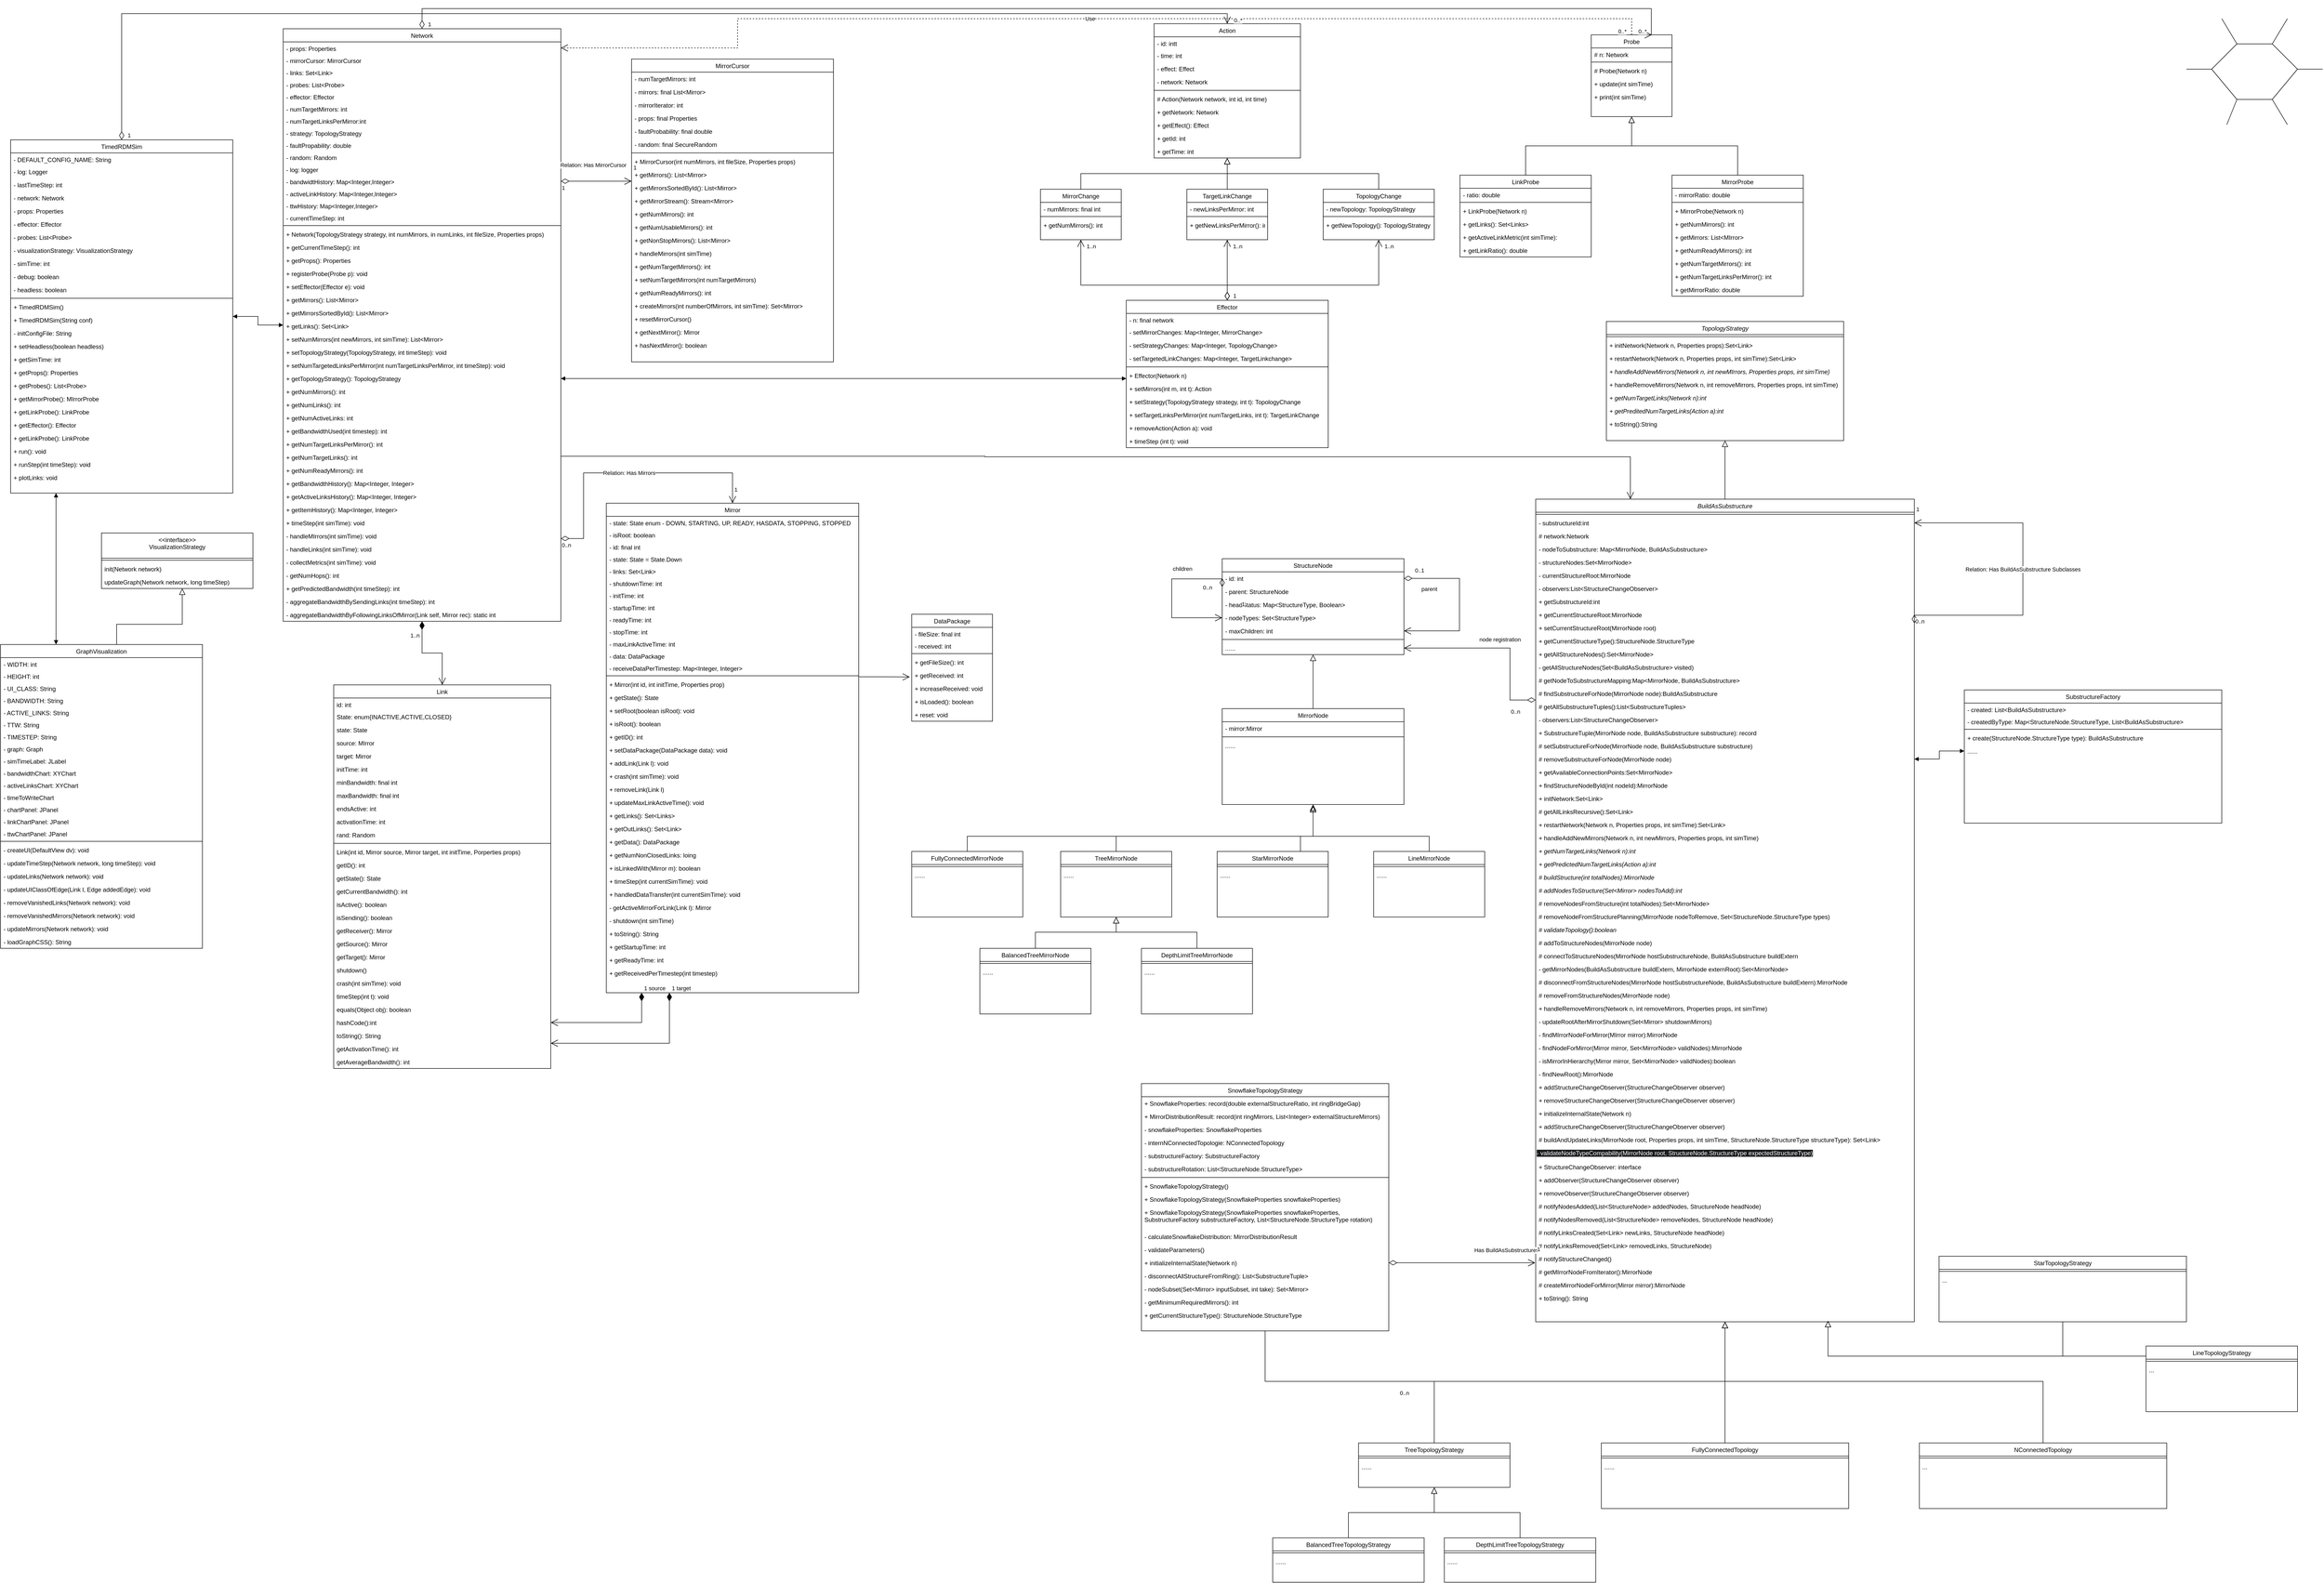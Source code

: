 <mxfile version="28.1.2">
  <diagram id="C5RBs43oDa-KdzZeNtuy" name="Page-1">
    <mxGraphModel dx="1041" dy="1674" grid="1" gridSize="10" guides="1" tooltips="1" connect="1" arrows="1" fold="1" page="1" pageScale="1" pageWidth="4681" pageHeight="3300" math="0" shadow="0">
      <root>
        <mxCell id="WIyWlLk6GJQsqaUBKTNV-0" />
        <mxCell id="WIyWlLk6GJQsqaUBKTNV-1" parent="WIyWlLk6GJQsqaUBKTNV-0" />
        <mxCell id="wAqYCMXBRPW7-wZPlT-8-9" value="Effector" style="swimlane;fontStyle=0;align=center;verticalAlign=top;childLayout=stackLayout;horizontal=1;startSize=26;horizontalStack=0;resizeParent=1;resizeLast=0;collapsible=1;marginBottom=0;rounded=0;shadow=0;strokeWidth=1;" parent="WIyWlLk6GJQsqaUBKTNV-1" vertex="1">
          <mxGeometry x="2270" y="598" width="400" height="292" as="geometry">
            <mxRectangle x="550" y="140" width="160" height="26" as="alternateBounds" />
          </mxGeometry>
        </mxCell>
        <mxCell id="wAqYCMXBRPW7-wZPlT-8-10" value="- n: final network" style="text;align=left;verticalAlign=top;spacingLeft=4;spacingRight=4;overflow=hidden;rotatable=0;points=[[0,0.5],[1,0.5]];portConstraint=eastwest;" parent="wAqYCMXBRPW7-wZPlT-8-9" vertex="1">
          <mxGeometry y="26" width="400" height="24" as="geometry" />
        </mxCell>
        <mxCell id="wAqYCMXBRPW7-wZPlT-8-11" value="- setMirrorChanges: Map&lt;Integer, MirrorChange&gt;" style="text;align=left;verticalAlign=top;spacingLeft=4;spacingRight=4;overflow=hidden;rotatable=0;points=[[0,0.5],[1,0.5]];portConstraint=eastwest;" parent="wAqYCMXBRPW7-wZPlT-8-9" vertex="1">
          <mxGeometry y="50" width="400" height="26" as="geometry" />
        </mxCell>
        <mxCell id="wAqYCMXBRPW7-wZPlT-8-12" value="- setStrategyChanges: Map&lt;Integer, TopologyChange&gt;" style="text;align=left;verticalAlign=top;spacingLeft=4;spacingRight=4;overflow=hidden;rotatable=0;points=[[0,0.5],[1,0.5]];portConstraint=eastwest;" parent="wAqYCMXBRPW7-wZPlT-8-9" vertex="1">
          <mxGeometry y="76" width="400" height="26" as="geometry" />
        </mxCell>
        <mxCell id="wAqYCMXBRPW7-wZPlT-8-13" value="- setTargetedLinkChanges: Map&lt;Integer, TargetLinkchange&gt;" style="text;align=left;verticalAlign=top;spacingLeft=4;spacingRight=4;overflow=hidden;rotatable=0;points=[[0,0.5],[1,0.5]];portConstraint=eastwest;" parent="wAqYCMXBRPW7-wZPlT-8-9" vertex="1">
          <mxGeometry y="102" width="400" height="26" as="geometry" />
        </mxCell>
        <mxCell id="wAqYCMXBRPW7-wZPlT-8-14" value="" style="line;html=1;strokeWidth=1;align=left;verticalAlign=middle;spacingTop=-1;spacingLeft=3;spacingRight=3;rotatable=0;labelPosition=right;points=[];portConstraint=eastwest;" parent="wAqYCMXBRPW7-wZPlT-8-9" vertex="1">
          <mxGeometry y="128" width="400" height="8" as="geometry" />
        </mxCell>
        <mxCell id="KlCNSNS4iSbZaFppA_uB-40" value="+ Effector(Network n)" style="text;align=left;verticalAlign=top;spacingLeft=4;spacingRight=4;overflow=hidden;rotatable=0;points=[[0,0.5],[1,0.5]];portConstraint=eastwest;" parent="wAqYCMXBRPW7-wZPlT-8-9" vertex="1">
          <mxGeometry y="136" width="400" height="26" as="geometry" />
        </mxCell>
        <mxCell id="wAqYCMXBRPW7-wZPlT-8-15" value="+ setMirrors(int m, int t): Action" style="text;align=left;verticalAlign=top;spacingLeft=4;spacingRight=4;overflow=hidden;rotatable=0;points=[[0,0.5],[1,0.5]];portConstraint=eastwest;" parent="wAqYCMXBRPW7-wZPlT-8-9" vertex="1">
          <mxGeometry y="162" width="400" height="26" as="geometry" />
        </mxCell>
        <mxCell id="wAqYCMXBRPW7-wZPlT-8-16" value="+ setStrategy(TopologyStrategy strategy, int t): TopologyChange" style="text;align=left;verticalAlign=top;spacingLeft=4;spacingRight=4;overflow=hidden;rotatable=0;points=[[0,0.5],[1,0.5]];portConstraint=eastwest;" parent="wAqYCMXBRPW7-wZPlT-8-9" vertex="1">
          <mxGeometry y="188" width="400" height="26" as="geometry" />
        </mxCell>
        <mxCell id="wAqYCMXBRPW7-wZPlT-8-17" value="+ setTargetLinksPerMirror(int numTargetLinks, int t): TargetLinkChange" style="text;align=left;verticalAlign=top;spacingLeft=4;spacingRight=4;overflow=hidden;rotatable=0;points=[[0,0.5],[1,0.5]];portConstraint=eastwest;" parent="wAqYCMXBRPW7-wZPlT-8-9" vertex="1">
          <mxGeometry y="214" width="400" height="26" as="geometry" />
        </mxCell>
        <mxCell id="wAqYCMXBRPW7-wZPlT-8-18" value="+ removeAction(Action a): void" style="text;align=left;verticalAlign=top;spacingLeft=4;spacingRight=4;overflow=hidden;rotatable=0;points=[[0,0.5],[1,0.5]];portConstraint=eastwest;" parent="wAqYCMXBRPW7-wZPlT-8-9" vertex="1">
          <mxGeometry y="240" width="400" height="26" as="geometry" />
        </mxCell>
        <mxCell id="wAqYCMXBRPW7-wZPlT-8-19" value="+ timeStep (int t): void" style="text;align=left;verticalAlign=top;spacingLeft=4;spacingRight=4;overflow=hidden;rotatable=0;points=[[0,0.5],[1,0.5]];portConstraint=eastwest;" parent="wAqYCMXBRPW7-wZPlT-8-9" vertex="1">
          <mxGeometry y="266" width="400" height="26" as="geometry" />
        </mxCell>
        <mxCell id="zUQx4XIWC2ZrrW2h0D2r-3" value="Action" style="swimlane;fontStyle=0;align=center;verticalAlign=top;childLayout=stackLayout;horizontal=1;startSize=26;horizontalStack=0;resizeParent=1;resizeLast=0;collapsible=1;marginBottom=0;rounded=0;shadow=0;strokeWidth=1;" parent="WIyWlLk6GJQsqaUBKTNV-1" vertex="1">
          <mxGeometry x="2325" y="50" width="290" height="266" as="geometry">
            <mxRectangle x="550" y="140" width="160" height="26" as="alternateBounds" />
          </mxGeometry>
        </mxCell>
        <mxCell id="zUQx4XIWC2ZrrW2h0D2r-4" value="- id: intt" style="text;align=left;verticalAlign=top;spacingLeft=4;spacingRight=4;overflow=hidden;rotatable=0;points=[[0,0.5],[1,0.5]];portConstraint=eastwest;" parent="zUQx4XIWC2ZrrW2h0D2r-3" vertex="1">
          <mxGeometry y="26" width="290" height="24" as="geometry" />
        </mxCell>
        <mxCell id="zUQx4XIWC2ZrrW2h0D2r-12" value="- time: int" style="text;align=left;verticalAlign=top;spacingLeft=4;spacingRight=4;overflow=hidden;rotatable=0;points=[[0,0.5],[1,0.5]];portConstraint=eastwest;" parent="zUQx4XIWC2ZrrW2h0D2r-3" vertex="1">
          <mxGeometry y="50" width="290" height="26" as="geometry" />
        </mxCell>
        <mxCell id="zUQx4XIWC2ZrrW2h0D2r-13" value="- effect: Effect" style="text;align=left;verticalAlign=top;spacingLeft=4;spacingRight=4;overflow=hidden;rotatable=0;points=[[0,0.5],[1,0.5]];portConstraint=eastwest;" parent="zUQx4XIWC2ZrrW2h0D2r-3" vertex="1">
          <mxGeometry y="76" width="290" height="26" as="geometry" />
        </mxCell>
        <mxCell id="zUQx4XIWC2ZrrW2h0D2r-14" value="- network: Network" style="text;align=left;verticalAlign=top;spacingLeft=4;spacingRight=4;overflow=hidden;rotatable=0;points=[[0,0.5],[1,0.5]];portConstraint=eastwest;" parent="zUQx4XIWC2ZrrW2h0D2r-3" vertex="1">
          <mxGeometry y="102" width="290" height="26" as="geometry" />
        </mxCell>
        <mxCell id="zUQx4XIWC2ZrrW2h0D2r-9" value="" style="line;html=1;strokeWidth=1;align=left;verticalAlign=middle;spacingTop=-1;spacingLeft=3;spacingRight=3;rotatable=0;labelPosition=right;points=[];portConstraint=eastwest;" parent="zUQx4XIWC2ZrrW2h0D2r-3" vertex="1">
          <mxGeometry y="128" width="290" height="8" as="geometry" />
        </mxCell>
        <mxCell id="KlCNSNS4iSbZaFppA_uB-38" value="# Action(Network network, int id, int time)" style="text;align=left;verticalAlign=top;spacingLeft=4;spacingRight=4;overflow=hidden;rotatable=0;points=[[0,0.5],[1,0.5]];portConstraint=eastwest;" parent="zUQx4XIWC2ZrrW2h0D2r-3" vertex="1">
          <mxGeometry y="136" width="290" height="26" as="geometry" />
        </mxCell>
        <mxCell id="zUQx4XIWC2ZrrW2h0D2r-10" value="+ getNetwork: Network" style="text;align=left;verticalAlign=top;spacingLeft=4;spacingRight=4;overflow=hidden;rotatable=0;points=[[0,0.5],[1,0.5]];portConstraint=eastwest;" parent="zUQx4XIWC2ZrrW2h0D2r-3" vertex="1">
          <mxGeometry y="162" width="290" height="26" as="geometry" />
        </mxCell>
        <mxCell id="zUQx4XIWC2ZrrW2h0D2r-11" value="+ getEffect(): Effect" style="text;align=left;verticalAlign=top;spacingLeft=4;spacingRight=4;overflow=hidden;rotatable=0;points=[[0,0.5],[1,0.5]];portConstraint=eastwest;" parent="zUQx4XIWC2ZrrW2h0D2r-3" vertex="1">
          <mxGeometry y="188" width="290" height="26" as="geometry" />
        </mxCell>
        <mxCell id="zUQx4XIWC2ZrrW2h0D2r-15" value="+ getId: int" style="text;align=left;verticalAlign=top;spacingLeft=4;spacingRight=4;overflow=hidden;rotatable=0;points=[[0,0.5],[1,0.5]];portConstraint=eastwest;" parent="zUQx4XIWC2ZrrW2h0D2r-3" vertex="1">
          <mxGeometry y="214" width="290" height="26" as="geometry" />
        </mxCell>
        <mxCell id="zUQx4XIWC2ZrrW2h0D2r-16" value="+ getTime: int" style="text;align=left;verticalAlign=top;spacingLeft=4;spacingRight=4;overflow=hidden;rotatable=0;points=[[0,0.5],[1,0.5]];portConstraint=eastwest;" parent="zUQx4XIWC2ZrrW2h0D2r-3" vertex="1">
          <mxGeometry y="240" width="290" height="26" as="geometry" />
        </mxCell>
        <mxCell id="zUQx4XIWC2ZrrW2h0D2r-17" value="MirrorChange" style="swimlane;fontStyle=0;align=center;verticalAlign=top;childLayout=stackLayout;horizontal=1;startSize=26;horizontalStack=0;resizeParent=1;resizeLast=0;collapsible=1;marginBottom=0;rounded=0;shadow=0;strokeWidth=1;" parent="WIyWlLk6GJQsqaUBKTNV-1" vertex="1">
          <mxGeometry x="2100" y="378" width="160" height="100" as="geometry">
            <mxRectangle x="550" y="140" width="160" height="26" as="alternateBounds" />
          </mxGeometry>
        </mxCell>
        <mxCell id="zUQx4XIWC2ZrrW2h0D2r-18" value="- numMirrors: final int" style="text;align=left;verticalAlign=top;spacingLeft=4;spacingRight=4;overflow=hidden;rotatable=0;points=[[0,0.5],[1,0.5]];portConstraint=eastwest;" parent="zUQx4XIWC2ZrrW2h0D2r-17" vertex="1">
          <mxGeometry y="26" width="160" height="24" as="geometry" />
        </mxCell>
        <mxCell id="zUQx4XIWC2ZrrW2h0D2r-22" value="" style="line;html=1;strokeWidth=1;align=left;verticalAlign=middle;spacingTop=-1;spacingLeft=3;spacingRight=3;rotatable=0;labelPosition=right;points=[];portConstraint=eastwest;" parent="zUQx4XIWC2ZrrW2h0D2r-17" vertex="1">
          <mxGeometry y="50" width="160" height="8" as="geometry" />
        </mxCell>
        <mxCell id="zUQx4XIWC2ZrrW2h0D2r-23" value="+ getNumMirrors(): int" style="text;align=left;verticalAlign=top;spacingLeft=4;spacingRight=4;overflow=hidden;rotatable=0;points=[[0,0.5],[1,0.5]];portConstraint=eastwest;" parent="zUQx4XIWC2ZrrW2h0D2r-17" vertex="1">
          <mxGeometry y="58" width="160" height="26" as="geometry" />
        </mxCell>
        <mxCell id="zUQx4XIWC2ZrrW2h0D2r-28" value="" style="endArrow=block;endSize=10;endFill=0;shadow=0;strokeWidth=1;rounded=0;curved=0;edgeStyle=elbowEdgeStyle;elbow=vertical;exitX=0.5;exitY=0;exitDx=0;exitDy=0;" parent="WIyWlLk6GJQsqaUBKTNV-1" source="zUQx4XIWC2ZrrW2h0D2r-17" target="zUQx4XIWC2ZrrW2h0D2r-3" edge="1">
          <mxGeometry width="160" relative="1" as="geometry">
            <mxPoint x="2260" y="370" as="sourcePoint" />
            <mxPoint x="2150" y="268" as="targetPoint" />
          </mxGeometry>
        </mxCell>
        <mxCell id="zUQx4XIWC2ZrrW2h0D2r-29" value="TargetLinkChange" style="swimlane;fontStyle=0;align=center;verticalAlign=top;childLayout=stackLayout;horizontal=1;startSize=26;horizontalStack=0;resizeParent=1;resizeLast=0;collapsible=1;marginBottom=0;rounded=0;shadow=0;strokeWidth=1;" parent="WIyWlLk6GJQsqaUBKTNV-1" vertex="1">
          <mxGeometry x="2390" y="378" width="160" height="100" as="geometry">
            <mxRectangle x="550" y="140" width="160" height="26" as="alternateBounds" />
          </mxGeometry>
        </mxCell>
        <mxCell id="zUQx4XIWC2ZrrW2h0D2r-30" value="- newLinksPerMirror: int" style="text;align=left;verticalAlign=top;spacingLeft=4;spacingRight=4;overflow=hidden;rotatable=0;points=[[0,0.5],[1,0.5]];portConstraint=eastwest;" parent="zUQx4XIWC2ZrrW2h0D2r-29" vertex="1">
          <mxGeometry y="26" width="160" height="24" as="geometry" />
        </mxCell>
        <mxCell id="zUQx4XIWC2ZrrW2h0D2r-31" value="" style="line;html=1;strokeWidth=1;align=left;verticalAlign=middle;spacingTop=-1;spacingLeft=3;spacingRight=3;rotatable=0;labelPosition=right;points=[];portConstraint=eastwest;" parent="zUQx4XIWC2ZrrW2h0D2r-29" vertex="1">
          <mxGeometry y="50" width="160" height="8" as="geometry" />
        </mxCell>
        <mxCell id="zUQx4XIWC2ZrrW2h0D2r-32" value="+ getNewLinksPerMirror(): int" style="text;align=left;verticalAlign=top;spacingLeft=4;spacingRight=4;overflow=hidden;rotatable=0;points=[[0,0.5],[1,0.5]];portConstraint=eastwest;" parent="zUQx4XIWC2ZrrW2h0D2r-29" vertex="1">
          <mxGeometry y="58" width="160" height="26" as="geometry" />
        </mxCell>
        <mxCell id="zUQx4XIWC2ZrrW2h0D2r-33" value="" style="endArrow=block;endSize=10;endFill=0;shadow=0;strokeWidth=1;rounded=0;curved=0;edgeStyle=elbowEdgeStyle;elbow=vertical;exitX=0.5;exitY=0;exitDx=0;exitDy=0;" parent="WIyWlLk6GJQsqaUBKTNV-1" source="zUQx4XIWC2ZrrW2h0D2r-29" target="zUQx4XIWC2ZrrW2h0D2r-3" edge="1">
          <mxGeometry width="160" relative="1" as="geometry">
            <mxPoint x="2190" y="388" as="sourcePoint" />
            <mxPoint x="2470" y="278" as="targetPoint" />
          </mxGeometry>
        </mxCell>
        <mxCell id="wAqYCMXBRPW7-wZPlT-8-0" value="TopologyChange" style="swimlane;fontStyle=0;align=center;verticalAlign=top;childLayout=stackLayout;horizontal=1;startSize=26;horizontalStack=0;resizeParent=1;resizeLast=0;collapsible=1;marginBottom=0;rounded=0;shadow=0;strokeWidth=1;" parent="WIyWlLk6GJQsqaUBKTNV-1" vertex="1">
          <mxGeometry x="2660" y="378" width="220" height="100" as="geometry">
            <mxRectangle x="550" y="140" width="160" height="26" as="alternateBounds" />
          </mxGeometry>
        </mxCell>
        <mxCell id="wAqYCMXBRPW7-wZPlT-8-1" value="- newTopology: TopologyStrategy" style="text;align=left;verticalAlign=top;spacingLeft=4;spacingRight=4;overflow=hidden;rotatable=0;points=[[0,0.5],[1,0.5]];portConstraint=eastwest;" parent="wAqYCMXBRPW7-wZPlT-8-0" vertex="1">
          <mxGeometry y="26" width="220" height="24" as="geometry" />
        </mxCell>
        <mxCell id="wAqYCMXBRPW7-wZPlT-8-2" value="" style="line;html=1;strokeWidth=1;align=left;verticalAlign=middle;spacingTop=-1;spacingLeft=3;spacingRight=3;rotatable=0;labelPosition=right;points=[];portConstraint=eastwest;" parent="wAqYCMXBRPW7-wZPlT-8-0" vertex="1">
          <mxGeometry y="50" width="220" height="8" as="geometry" />
        </mxCell>
        <mxCell id="wAqYCMXBRPW7-wZPlT-8-3" value="+ getNewTopology(): TopologyStrategy" style="text;align=left;verticalAlign=top;spacingLeft=4;spacingRight=4;overflow=hidden;rotatable=0;points=[[0,0.5],[1,0.5]];portConstraint=eastwest;" parent="wAqYCMXBRPW7-wZPlT-8-0" vertex="1">
          <mxGeometry y="58" width="220" height="26" as="geometry" />
        </mxCell>
        <mxCell id="wAqYCMXBRPW7-wZPlT-8-4" value="" style="endArrow=block;endSize=10;endFill=0;shadow=0;strokeWidth=1;rounded=0;curved=0;edgeStyle=elbowEdgeStyle;elbow=vertical;exitX=0.5;exitY=0;exitDx=0;exitDy=0;" parent="WIyWlLk6GJQsqaUBKTNV-1" source="wAqYCMXBRPW7-wZPlT-8-0" target="zUQx4XIWC2ZrrW2h0D2r-3" edge="1">
          <mxGeometry width="160" relative="1" as="geometry">
            <mxPoint x="2880" y="370" as="sourcePoint" />
            <mxPoint x="2470" y="308" as="targetPoint" />
            <Array as="points" />
          </mxGeometry>
        </mxCell>
        <mxCell id="wAqYCMXBRPW7-wZPlT-8-20" value="Network" style="swimlane;fontStyle=0;align=center;verticalAlign=top;childLayout=stackLayout;horizontal=1;startSize=26;horizontalStack=0;resizeParent=1;resizeLast=0;collapsible=1;marginBottom=0;rounded=0;shadow=0;strokeWidth=1;" parent="WIyWlLk6GJQsqaUBKTNV-1" vertex="1">
          <mxGeometry x="600" y="60" width="550" height="1174" as="geometry">
            <mxRectangle x="550" y="140" width="160" height="26" as="alternateBounds" />
          </mxGeometry>
        </mxCell>
        <mxCell id="wAqYCMXBRPW7-wZPlT-8-21" value="- props: Properties" style="text;align=left;verticalAlign=top;spacingLeft=4;spacingRight=4;overflow=hidden;rotatable=0;points=[[0,0.5],[1,0.5]];portConstraint=eastwest;" parent="wAqYCMXBRPW7-wZPlT-8-20" vertex="1">
          <mxGeometry y="26" width="550" height="24" as="geometry" />
        </mxCell>
        <mxCell id="wAqYCMXBRPW7-wZPlT-8-24" value="- mirrorCursor: MirrorCursor" style="text;align=left;verticalAlign=top;spacingLeft=4;spacingRight=4;overflow=hidden;rotatable=0;points=[[0,0.5],[1,0.5]];portConstraint=eastwest;" parent="wAqYCMXBRPW7-wZPlT-8-20" vertex="1">
          <mxGeometry y="50" width="550" height="24" as="geometry" />
        </mxCell>
        <mxCell id="wAqYCMXBRPW7-wZPlT-8-25" value="- links: Set&lt;Link&gt;" style="text;align=left;verticalAlign=top;spacingLeft=4;spacingRight=4;overflow=hidden;rotatable=0;points=[[0,0.5],[1,0.5]];portConstraint=eastwest;" parent="wAqYCMXBRPW7-wZPlT-8-20" vertex="1">
          <mxGeometry y="74" width="550" height="24" as="geometry" />
        </mxCell>
        <mxCell id="wAqYCMXBRPW7-wZPlT-8-26" value="- probes: List&lt;Probe&gt;" style="text;align=left;verticalAlign=top;spacingLeft=4;spacingRight=4;overflow=hidden;rotatable=0;points=[[0,0.5],[1,0.5]];portConstraint=eastwest;" parent="wAqYCMXBRPW7-wZPlT-8-20" vertex="1">
          <mxGeometry y="98" width="550" height="24" as="geometry" />
        </mxCell>
        <mxCell id="wAqYCMXBRPW7-wZPlT-8-27" value="- effector: Effector" style="text;align=left;verticalAlign=top;spacingLeft=4;spacingRight=4;overflow=hidden;rotatable=0;points=[[0,0.5],[1,0.5]];portConstraint=eastwest;" parent="wAqYCMXBRPW7-wZPlT-8-20" vertex="1">
          <mxGeometry y="122" width="550" height="24" as="geometry" />
        </mxCell>
        <mxCell id="wAqYCMXBRPW7-wZPlT-8-29" value="- numTargetMirrors: int" style="text;align=left;verticalAlign=top;spacingLeft=4;spacingRight=4;overflow=hidden;rotatable=0;points=[[0,0.5],[1,0.5]];portConstraint=eastwest;" parent="wAqYCMXBRPW7-wZPlT-8-20" vertex="1">
          <mxGeometry y="146" width="550" height="24" as="geometry" />
        </mxCell>
        <mxCell id="wAqYCMXBRPW7-wZPlT-8-30" value="- numTargetLinksPerMirror:int" style="text;align=left;verticalAlign=top;spacingLeft=4;spacingRight=4;overflow=hidden;rotatable=0;points=[[0,0.5],[1,0.5]];portConstraint=eastwest;" parent="wAqYCMXBRPW7-wZPlT-8-20" vertex="1">
          <mxGeometry y="170" width="550" height="24" as="geometry" />
        </mxCell>
        <mxCell id="wAqYCMXBRPW7-wZPlT-8-32" value="- strategy: TopologyStrategy" style="text;align=left;verticalAlign=top;spacingLeft=4;spacingRight=4;overflow=hidden;rotatable=0;points=[[0,0.5],[1,0.5]];portConstraint=eastwest;" parent="wAqYCMXBRPW7-wZPlT-8-20" vertex="1">
          <mxGeometry y="194" width="550" height="24" as="geometry" />
        </mxCell>
        <mxCell id="wAqYCMXBRPW7-wZPlT-8-33" value="- faultPropability: double" style="text;align=left;verticalAlign=top;spacingLeft=4;spacingRight=4;overflow=hidden;rotatable=0;points=[[0,0.5],[1,0.5]];portConstraint=eastwest;" parent="wAqYCMXBRPW7-wZPlT-8-20" vertex="1">
          <mxGeometry y="218" width="550" height="24" as="geometry" />
        </mxCell>
        <mxCell id="wAqYCMXBRPW7-wZPlT-8-34" value="- random: Random" style="text;align=left;verticalAlign=top;spacingLeft=4;spacingRight=4;overflow=hidden;rotatable=0;points=[[0,0.5],[1,0.5]];portConstraint=eastwest;" parent="wAqYCMXBRPW7-wZPlT-8-20" vertex="1">
          <mxGeometry y="242" width="550" height="24" as="geometry" />
        </mxCell>
        <mxCell id="wAqYCMXBRPW7-wZPlT-8-35" value="- log: logger" style="text;align=left;verticalAlign=top;spacingLeft=4;spacingRight=4;overflow=hidden;rotatable=0;points=[[0,0.5],[1,0.5]];portConstraint=eastwest;" parent="wAqYCMXBRPW7-wZPlT-8-20" vertex="1">
          <mxGeometry y="266" width="550" height="24" as="geometry" />
        </mxCell>
        <mxCell id="wAqYCMXBRPW7-wZPlT-8-36" value="- bandwidtHistory: Map&lt;Integer,Integer&gt;" style="text;align=left;verticalAlign=top;spacingLeft=4;spacingRight=4;overflow=hidden;rotatable=0;points=[[0,0.5],[1,0.5]];portConstraint=eastwest;" parent="wAqYCMXBRPW7-wZPlT-8-20" vertex="1">
          <mxGeometry y="290" width="550" height="24" as="geometry" />
        </mxCell>
        <mxCell id="wAqYCMXBRPW7-wZPlT-8-37" value="- activeLinkHistory: Map&lt;Integer,Integer&gt;" style="text;align=left;verticalAlign=top;spacingLeft=4;spacingRight=4;overflow=hidden;rotatable=0;points=[[0,0.5],[1,0.5]];portConstraint=eastwest;" parent="wAqYCMXBRPW7-wZPlT-8-20" vertex="1">
          <mxGeometry y="314" width="550" height="24" as="geometry" />
        </mxCell>
        <mxCell id="wAqYCMXBRPW7-wZPlT-8-38" value="- ttwHistory: Map&lt;Integer,Integer&gt;" style="text;align=left;verticalAlign=top;spacingLeft=4;spacingRight=4;overflow=hidden;rotatable=0;points=[[0,0.5],[1,0.5]];portConstraint=eastwest;" parent="wAqYCMXBRPW7-wZPlT-8-20" vertex="1">
          <mxGeometry y="338" width="550" height="24" as="geometry" />
        </mxCell>
        <mxCell id="wAqYCMXBRPW7-wZPlT-8-39" value="- currentTimeStep: int" style="text;align=left;verticalAlign=top;spacingLeft=4;spacingRight=4;overflow=hidden;rotatable=0;points=[[0,0.5],[1,0.5]];portConstraint=eastwest;" parent="wAqYCMXBRPW7-wZPlT-8-20" vertex="1">
          <mxGeometry y="362" width="550" height="24" as="geometry" />
        </mxCell>
        <mxCell id="wAqYCMXBRPW7-wZPlT-8-22" value="" style="line;html=1;strokeWidth=1;align=left;verticalAlign=middle;spacingTop=-1;spacingLeft=3;spacingRight=3;rotatable=0;labelPosition=right;points=[];portConstraint=eastwest;" parent="wAqYCMXBRPW7-wZPlT-8-20" vertex="1">
          <mxGeometry y="386" width="550" height="8" as="geometry" />
        </mxCell>
        <mxCell id="KlCNSNS4iSbZaFppA_uB-49" value="+ Network(TopologyStrategy strategy, int numMirrors, in numLinks, int fileSize, Properties props)" style="text;align=left;verticalAlign=top;spacingLeft=4;spacingRight=4;overflow=hidden;rotatable=0;points=[[0,0.5],[1,0.5]];portConstraint=eastwest;" parent="wAqYCMXBRPW7-wZPlT-8-20" vertex="1">
          <mxGeometry y="394" width="550" height="26" as="geometry" />
        </mxCell>
        <mxCell id="wAqYCMXBRPW7-wZPlT-8-23" value="+ getCurrentTimeStep(): int" style="text;align=left;verticalAlign=top;spacingLeft=4;spacingRight=4;overflow=hidden;rotatable=0;points=[[0,0.5],[1,0.5]];portConstraint=eastwest;" parent="wAqYCMXBRPW7-wZPlT-8-20" vertex="1">
          <mxGeometry y="420" width="550" height="26" as="geometry" />
        </mxCell>
        <mxCell id="wAqYCMXBRPW7-wZPlT-8-40" value="+ getProps(): Properties" style="text;align=left;verticalAlign=top;spacingLeft=4;spacingRight=4;overflow=hidden;rotatable=0;points=[[0,0.5],[1,0.5]];portConstraint=eastwest;" parent="wAqYCMXBRPW7-wZPlT-8-20" vertex="1">
          <mxGeometry y="446" width="550" height="26" as="geometry" />
        </mxCell>
        <mxCell id="wAqYCMXBRPW7-wZPlT-8-41" value="+ registerProbe(Probe p): void" style="text;align=left;verticalAlign=top;spacingLeft=4;spacingRight=4;overflow=hidden;rotatable=0;points=[[0,0.5],[1,0.5]];portConstraint=eastwest;" parent="wAqYCMXBRPW7-wZPlT-8-20" vertex="1">
          <mxGeometry y="472" width="550" height="26" as="geometry" />
        </mxCell>
        <mxCell id="wAqYCMXBRPW7-wZPlT-8-42" value="+ setEffector(Effector e): void" style="text;align=left;verticalAlign=top;spacingLeft=4;spacingRight=4;overflow=hidden;rotatable=0;points=[[0,0.5],[1,0.5]];portConstraint=eastwest;" parent="wAqYCMXBRPW7-wZPlT-8-20" vertex="1">
          <mxGeometry y="498" width="550" height="26" as="geometry" />
        </mxCell>
        <mxCell id="wAqYCMXBRPW7-wZPlT-8-43" value="+ getMirrors(): List&lt;Mirror&gt;" style="text;align=left;verticalAlign=top;spacingLeft=4;spacingRight=4;overflow=hidden;rotatable=0;points=[[0,0.5],[1,0.5]];portConstraint=eastwest;" parent="wAqYCMXBRPW7-wZPlT-8-20" vertex="1">
          <mxGeometry y="524" width="550" height="26" as="geometry" />
        </mxCell>
        <mxCell id="wAqYCMXBRPW7-wZPlT-8-44" value="+ getMirrorsSortedById(): List&lt;Mirror&gt;" style="text;align=left;verticalAlign=top;spacingLeft=4;spacingRight=4;overflow=hidden;rotatable=0;points=[[0,0.5],[1,0.5]];portConstraint=eastwest;" parent="wAqYCMXBRPW7-wZPlT-8-20" vertex="1">
          <mxGeometry y="550" width="550" height="26" as="geometry" />
        </mxCell>
        <mxCell id="wAqYCMXBRPW7-wZPlT-8-45" value="+ getLinks(): Set&lt;Link&gt;" style="text;align=left;verticalAlign=top;spacingLeft=4;spacingRight=4;overflow=hidden;rotatable=0;points=[[0,0.5],[1,0.5]];portConstraint=eastwest;" parent="wAqYCMXBRPW7-wZPlT-8-20" vertex="1">
          <mxGeometry y="576" width="550" height="26" as="geometry" />
        </mxCell>
        <mxCell id="wAqYCMXBRPW7-wZPlT-8-46" value="+ setNumMirrors(int newMirrors, int simTime): List&lt;Mirror&gt;" style="text;align=left;verticalAlign=top;spacingLeft=4;spacingRight=4;overflow=hidden;rotatable=0;points=[[0,0.5],[1,0.5]];portConstraint=eastwest;" parent="wAqYCMXBRPW7-wZPlT-8-20" vertex="1">
          <mxGeometry y="602" width="550" height="26" as="geometry" />
        </mxCell>
        <mxCell id="wAqYCMXBRPW7-wZPlT-8-47" value="+ setTopologyStrategy(TopologyStrategy, int timeStep): void" style="text;align=left;verticalAlign=top;spacingLeft=4;spacingRight=4;overflow=hidden;rotatable=0;points=[[0,0.5],[1,0.5]];portConstraint=eastwest;" parent="wAqYCMXBRPW7-wZPlT-8-20" vertex="1">
          <mxGeometry y="628" width="550" height="26" as="geometry" />
        </mxCell>
        <mxCell id="wAqYCMXBRPW7-wZPlT-8-48" value="+ setNumTargetedLinksPerMirror(int numTargetLinksPerMirror, int timeStep): void" style="text;align=left;verticalAlign=top;spacingLeft=4;spacingRight=4;overflow=hidden;rotatable=0;points=[[0,0.5],[1,0.5]];portConstraint=eastwest;" parent="wAqYCMXBRPW7-wZPlT-8-20" vertex="1">
          <mxGeometry y="654" width="550" height="26" as="geometry" />
        </mxCell>
        <mxCell id="wAqYCMXBRPW7-wZPlT-8-49" value="+ getTopologyStrategy(): TopologyStrategy" style="text;align=left;verticalAlign=top;spacingLeft=4;spacingRight=4;overflow=hidden;rotatable=0;points=[[0,0.5],[1,0.5]];portConstraint=eastwest;" parent="wAqYCMXBRPW7-wZPlT-8-20" vertex="1">
          <mxGeometry y="680" width="550" height="26" as="geometry" />
        </mxCell>
        <mxCell id="wAqYCMXBRPW7-wZPlT-8-50" value="+ getNumMirrors(): int" style="text;align=left;verticalAlign=top;spacingLeft=4;spacingRight=4;overflow=hidden;rotatable=0;points=[[0,0.5],[1,0.5]];portConstraint=eastwest;" parent="wAqYCMXBRPW7-wZPlT-8-20" vertex="1">
          <mxGeometry y="706" width="550" height="26" as="geometry" />
        </mxCell>
        <mxCell id="wAqYCMXBRPW7-wZPlT-8-51" value="+ getNumLinks(): int" style="text;align=left;verticalAlign=top;spacingLeft=4;spacingRight=4;overflow=hidden;rotatable=0;points=[[0,0.5],[1,0.5]];portConstraint=eastwest;" parent="wAqYCMXBRPW7-wZPlT-8-20" vertex="1">
          <mxGeometry y="732" width="550" height="26" as="geometry" />
        </mxCell>
        <mxCell id="wAqYCMXBRPW7-wZPlT-8-52" value="+ getNumActiveLinks: int" style="text;align=left;verticalAlign=top;spacingLeft=4;spacingRight=4;overflow=hidden;rotatable=0;points=[[0,0.5],[1,0.5]];portConstraint=eastwest;" parent="wAqYCMXBRPW7-wZPlT-8-20" vertex="1">
          <mxGeometry y="758" width="550" height="26" as="geometry" />
        </mxCell>
        <mxCell id="wAqYCMXBRPW7-wZPlT-8-53" value="+ getBandwidthUsed(int timestep): int" style="text;align=left;verticalAlign=top;spacingLeft=4;spacingRight=4;overflow=hidden;rotatable=0;points=[[0,0.5],[1,0.5]];portConstraint=eastwest;" parent="wAqYCMXBRPW7-wZPlT-8-20" vertex="1">
          <mxGeometry y="784" width="550" height="26" as="geometry" />
        </mxCell>
        <mxCell id="wAqYCMXBRPW7-wZPlT-8-54" value="+ getNumTargetLinksPerMirror(): int" style="text;align=left;verticalAlign=top;spacingLeft=4;spacingRight=4;overflow=hidden;rotatable=0;points=[[0,0.5],[1,0.5]];portConstraint=eastwest;" parent="wAqYCMXBRPW7-wZPlT-8-20" vertex="1">
          <mxGeometry y="810" width="550" height="26" as="geometry" />
        </mxCell>
        <mxCell id="wAqYCMXBRPW7-wZPlT-8-55" value="+ getNumTargetLinks(): int" style="text;align=left;verticalAlign=top;spacingLeft=4;spacingRight=4;overflow=hidden;rotatable=0;points=[[0,0.5],[1,0.5]];portConstraint=eastwest;" parent="wAqYCMXBRPW7-wZPlT-8-20" vertex="1">
          <mxGeometry y="836" width="550" height="26" as="geometry" />
        </mxCell>
        <mxCell id="wAqYCMXBRPW7-wZPlT-8-56" value="+ getNumReadyMirrors(): int" style="text;align=left;verticalAlign=top;spacingLeft=4;spacingRight=4;overflow=hidden;rotatable=0;points=[[0,0.5],[1,0.5]];portConstraint=eastwest;" parent="wAqYCMXBRPW7-wZPlT-8-20" vertex="1">
          <mxGeometry y="862" width="550" height="26" as="geometry" />
        </mxCell>
        <mxCell id="wAqYCMXBRPW7-wZPlT-8-57" value="+ getBandwidthHistory(): Map&lt;Integer, Integer&gt;" style="text;align=left;verticalAlign=top;spacingLeft=4;spacingRight=4;overflow=hidden;rotatable=0;points=[[0,0.5],[1,0.5]];portConstraint=eastwest;" parent="wAqYCMXBRPW7-wZPlT-8-20" vertex="1">
          <mxGeometry y="888" width="550" height="26" as="geometry" />
        </mxCell>
        <mxCell id="wAqYCMXBRPW7-wZPlT-8-58" value="+ getActiveLinksHistory(): Map&lt;Integer, Integer&gt;" style="text;align=left;verticalAlign=top;spacingLeft=4;spacingRight=4;overflow=hidden;rotatable=0;points=[[0,0.5],[1,0.5]];portConstraint=eastwest;" parent="wAqYCMXBRPW7-wZPlT-8-20" vertex="1">
          <mxGeometry y="914" width="550" height="26" as="geometry" />
        </mxCell>
        <mxCell id="wAqYCMXBRPW7-wZPlT-8-59" value="+ getItemHistory(): Map&lt;Integer, Integer&gt;" style="text;align=left;verticalAlign=top;spacingLeft=4;spacingRight=4;overflow=hidden;rotatable=0;points=[[0,0.5],[1,0.5]];portConstraint=eastwest;" parent="wAqYCMXBRPW7-wZPlT-8-20" vertex="1">
          <mxGeometry y="940" width="550" height="26" as="geometry" />
        </mxCell>
        <mxCell id="wAqYCMXBRPW7-wZPlT-8-60" value="+ timeStep(int simTime): void" style="text;align=left;verticalAlign=top;spacingLeft=4;spacingRight=4;overflow=hidden;rotatable=0;points=[[0,0.5],[1,0.5]];portConstraint=eastwest;" parent="wAqYCMXBRPW7-wZPlT-8-20" vertex="1">
          <mxGeometry y="966" width="550" height="26" as="geometry" />
        </mxCell>
        <mxCell id="wAqYCMXBRPW7-wZPlT-8-61" value="- handleMIrrors(int simTime): void" style="text;align=left;verticalAlign=top;spacingLeft=4;spacingRight=4;overflow=hidden;rotatable=0;points=[[0,0.5],[1,0.5]];portConstraint=eastwest;" parent="wAqYCMXBRPW7-wZPlT-8-20" vertex="1">
          <mxGeometry y="992" width="550" height="26" as="geometry" />
        </mxCell>
        <mxCell id="wAqYCMXBRPW7-wZPlT-8-62" value="- handleLinks(int simTime): void" style="text;align=left;verticalAlign=top;spacingLeft=4;spacingRight=4;overflow=hidden;rotatable=0;points=[[0,0.5],[1,0.5]];portConstraint=eastwest;" parent="wAqYCMXBRPW7-wZPlT-8-20" vertex="1">
          <mxGeometry y="1018" width="550" height="26" as="geometry" />
        </mxCell>
        <mxCell id="wAqYCMXBRPW7-wZPlT-8-63" value="- collectMetrics(int simTime): void" style="text;align=left;verticalAlign=top;spacingLeft=4;spacingRight=4;overflow=hidden;rotatable=0;points=[[0,0.5],[1,0.5]];portConstraint=eastwest;" parent="wAqYCMXBRPW7-wZPlT-8-20" vertex="1">
          <mxGeometry y="1044" width="550" height="26" as="geometry" />
        </mxCell>
        <mxCell id="wAqYCMXBRPW7-wZPlT-8-64" value="- getNumHops(): int" style="text;align=left;verticalAlign=top;spacingLeft=4;spacingRight=4;overflow=hidden;rotatable=0;points=[[0,0.5],[1,0.5]];portConstraint=eastwest;" parent="wAqYCMXBRPW7-wZPlT-8-20" vertex="1">
          <mxGeometry y="1070" width="550" height="26" as="geometry" />
        </mxCell>
        <mxCell id="wAqYCMXBRPW7-wZPlT-8-65" value="+ getPredictedBandwidth(int timeStep): int" style="text;align=left;verticalAlign=top;spacingLeft=4;spacingRight=4;overflow=hidden;rotatable=0;points=[[0,0.5],[1,0.5]];portConstraint=eastwest;" parent="wAqYCMXBRPW7-wZPlT-8-20" vertex="1">
          <mxGeometry y="1096" width="550" height="26" as="geometry" />
        </mxCell>
        <mxCell id="wAqYCMXBRPW7-wZPlT-8-66" value="- aggregateBandwidthBySendingLinks(int timeStep): int" style="text;align=left;verticalAlign=top;spacingLeft=4;spacingRight=4;overflow=hidden;rotatable=0;points=[[0,0.5],[1,0.5]];portConstraint=eastwest;" parent="wAqYCMXBRPW7-wZPlT-8-20" vertex="1">
          <mxGeometry y="1122" width="550" height="26" as="geometry" />
        </mxCell>
        <mxCell id="wAqYCMXBRPW7-wZPlT-8-67" value="- aggregateBandwidthByFollowingLinksOfMirror(Link self, Mirror rec): static int" style="text;align=left;verticalAlign=top;spacingLeft=4;spacingRight=4;overflow=hidden;rotatable=0;points=[[0,0.5],[1,0.5]];portConstraint=eastwest;" parent="wAqYCMXBRPW7-wZPlT-8-20" vertex="1">
          <mxGeometry y="1148" width="550" height="26" as="geometry" />
        </mxCell>
        <mxCell id="qVEYqV4Prqy9dt7-MU2w-0" value="DataPackage" style="swimlane;fontStyle=0;align=center;verticalAlign=top;childLayout=stackLayout;horizontal=1;startSize=26;horizontalStack=0;resizeParent=1;resizeLast=0;collapsible=1;marginBottom=0;rounded=0;shadow=0;strokeWidth=1;" parent="WIyWlLk6GJQsqaUBKTNV-1" vertex="1">
          <mxGeometry x="1845" y="1220" width="160" height="212" as="geometry">
            <mxRectangle x="550" y="140" width="160" height="26" as="alternateBounds" />
          </mxGeometry>
        </mxCell>
        <mxCell id="qVEYqV4Prqy9dt7-MU2w-1" value="- fileSize: final int" style="text;align=left;verticalAlign=top;spacingLeft=4;spacingRight=4;overflow=hidden;rotatable=0;points=[[0,0.5],[1,0.5]];portConstraint=eastwest;" parent="qVEYqV4Prqy9dt7-MU2w-0" vertex="1">
          <mxGeometry y="26" width="160" height="24" as="geometry" />
        </mxCell>
        <mxCell id="qVEYqV4Prqy9dt7-MU2w-4" value="- received: int" style="text;align=left;verticalAlign=top;spacingLeft=4;spacingRight=4;overflow=hidden;rotatable=0;points=[[0,0.5],[1,0.5]];portConstraint=eastwest;" parent="qVEYqV4Prqy9dt7-MU2w-0" vertex="1">
          <mxGeometry y="50" width="160" height="24" as="geometry" />
        </mxCell>
        <mxCell id="qVEYqV4Prqy9dt7-MU2w-2" value="" style="line;html=1;strokeWidth=1;align=left;verticalAlign=middle;spacingTop=-1;spacingLeft=3;spacingRight=3;rotatable=0;labelPosition=right;points=[];portConstraint=eastwest;" parent="qVEYqV4Prqy9dt7-MU2w-0" vertex="1">
          <mxGeometry y="74" width="160" height="8" as="geometry" />
        </mxCell>
        <mxCell id="qVEYqV4Prqy9dt7-MU2w-3" value="+ getFileSize(): int" style="text;align=left;verticalAlign=top;spacingLeft=4;spacingRight=4;overflow=hidden;rotatable=0;points=[[0,0.5],[1,0.5]];portConstraint=eastwest;" parent="qVEYqV4Prqy9dt7-MU2w-0" vertex="1">
          <mxGeometry y="82" width="160" height="26" as="geometry" />
        </mxCell>
        <mxCell id="qVEYqV4Prqy9dt7-MU2w-5" value="+ getReceived: int" style="text;align=left;verticalAlign=top;spacingLeft=4;spacingRight=4;overflow=hidden;rotatable=0;points=[[0,0.5],[1,0.5]];portConstraint=eastwest;" parent="qVEYqV4Prqy9dt7-MU2w-0" vertex="1">
          <mxGeometry y="108" width="160" height="26" as="geometry" />
        </mxCell>
        <mxCell id="qVEYqV4Prqy9dt7-MU2w-6" value="+ increaseReceived: void" style="text;align=left;verticalAlign=top;spacingLeft=4;spacingRight=4;overflow=hidden;rotatable=0;points=[[0,0.5],[1,0.5]];portConstraint=eastwest;" parent="qVEYqV4Prqy9dt7-MU2w-0" vertex="1">
          <mxGeometry y="134" width="160" height="26" as="geometry" />
        </mxCell>
        <mxCell id="qVEYqV4Prqy9dt7-MU2w-7" value="+ isLoaded(): boolean" style="text;align=left;verticalAlign=top;spacingLeft=4;spacingRight=4;overflow=hidden;rotatable=0;points=[[0,0.5],[1,0.5]];portConstraint=eastwest;" parent="qVEYqV4Prqy9dt7-MU2w-0" vertex="1">
          <mxGeometry y="160" width="160" height="26" as="geometry" />
        </mxCell>
        <mxCell id="qVEYqV4Prqy9dt7-MU2w-8" value="+ reset: void" style="text;align=left;verticalAlign=top;spacingLeft=4;spacingRight=4;overflow=hidden;rotatable=0;points=[[0,0.5],[1,0.5]];portConstraint=eastwest;" parent="qVEYqV4Prqy9dt7-MU2w-0" vertex="1">
          <mxGeometry y="186" width="160" height="26" as="geometry" />
        </mxCell>
        <mxCell id="qVEYqV4Prqy9dt7-MU2w-9" value="Mirror" style="swimlane;fontStyle=0;align=center;verticalAlign=top;childLayout=stackLayout;horizontal=1;startSize=26;horizontalStack=0;resizeParent=1;resizeLast=0;collapsible=1;marginBottom=0;rounded=0;shadow=0;strokeWidth=1;" parent="WIyWlLk6GJQsqaUBKTNV-1" vertex="1">
          <mxGeometry x="1240" y="1000" width="500" height="970" as="geometry">
            <mxRectangle x="550" y="140" width="160" height="26" as="alternateBounds" />
          </mxGeometry>
        </mxCell>
        <mxCell id="qVEYqV4Prqy9dt7-MU2w-10" value="- state: State enum - DOWN, STARTING, UP, READY, HASDATA, STOPPING, STOPPED" style="text;align=left;verticalAlign=top;spacingLeft=4;spacingRight=4;overflow=hidden;rotatable=0;points=[[0,0.5],[1,0.5]];portConstraint=eastwest;" parent="qVEYqV4Prqy9dt7-MU2w-9" vertex="1">
          <mxGeometry y="26" width="500" height="24" as="geometry" />
        </mxCell>
        <mxCell id="qVEYqV4Prqy9dt7-MU2w-13" value="- isRoot: boolean" style="text;align=left;verticalAlign=top;spacingLeft=4;spacingRight=4;overflow=hidden;rotatable=0;points=[[0,0.5],[1,0.5]];portConstraint=eastwest;" parent="qVEYqV4Prqy9dt7-MU2w-9" vertex="1">
          <mxGeometry y="50" width="500" height="24" as="geometry" />
        </mxCell>
        <mxCell id="qVEYqV4Prqy9dt7-MU2w-14" value="- id: final int" style="text;align=left;verticalAlign=top;spacingLeft=4;spacingRight=4;overflow=hidden;rotatable=0;points=[[0,0.5],[1,0.5]];portConstraint=eastwest;" parent="qVEYqV4Prqy9dt7-MU2w-9" vertex="1">
          <mxGeometry y="74" width="500" height="24" as="geometry" />
        </mxCell>
        <mxCell id="KlCNSNS4iSbZaFppA_uB-31" value="- state: State = State.Down" style="text;align=left;verticalAlign=top;spacingLeft=4;spacingRight=4;overflow=hidden;rotatable=0;points=[[0,0.5],[1,0.5]];portConstraint=eastwest;" parent="qVEYqV4Prqy9dt7-MU2w-9" vertex="1">
          <mxGeometry y="98" width="500" height="24" as="geometry" />
        </mxCell>
        <mxCell id="qVEYqV4Prqy9dt7-MU2w-15" value="- links: Set&lt;Link&gt;" style="text;align=left;verticalAlign=top;spacingLeft=4;spacingRight=4;overflow=hidden;rotatable=0;points=[[0,0.5],[1,0.5]];portConstraint=eastwest;" parent="qVEYqV4Prqy9dt7-MU2w-9" vertex="1">
          <mxGeometry y="122" width="500" height="24" as="geometry" />
        </mxCell>
        <mxCell id="qVEYqV4Prqy9dt7-MU2w-16" value="- shutdownTime: int" style="text;align=left;verticalAlign=top;spacingLeft=4;spacingRight=4;overflow=hidden;rotatable=0;points=[[0,0.5],[1,0.5]];portConstraint=eastwest;" parent="qVEYqV4Prqy9dt7-MU2w-9" vertex="1">
          <mxGeometry y="146" width="500" height="24" as="geometry" />
        </mxCell>
        <mxCell id="qVEYqV4Prqy9dt7-MU2w-17" value="- initTime: int" style="text;align=left;verticalAlign=top;spacingLeft=4;spacingRight=4;overflow=hidden;rotatable=0;points=[[0,0.5],[1,0.5]];portConstraint=eastwest;" parent="qVEYqV4Prqy9dt7-MU2w-9" vertex="1">
          <mxGeometry y="170" width="500" height="24" as="geometry" />
        </mxCell>
        <mxCell id="qVEYqV4Prqy9dt7-MU2w-18" value="- startupTime: int" style="text;align=left;verticalAlign=top;spacingLeft=4;spacingRight=4;overflow=hidden;rotatable=0;points=[[0,0.5],[1,0.5]];portConstraint=eastwest;" parent="qVEYqV4Prqy9dt7-MU2w-9" vertex="1">
          <mxGeometry y="194" width="500" height="24" as="geometry" />
        </mxCell>
        <mxCell id="qVEYqV4Prqy9dt7-MU2w-19" value="- readyTime: int" style="text;align=left;verticalAlign=top;spacingLeft=4;spacingRight=4;overflow=hidden;rotatable=0;points=[[0,0.5],[1,0.5]];portConstraint=eastwest;" parent="qVEYqV4Prqy9dt7-MU2w-9" vertex="1">
          <mxGeometry y="218" width="500" height="24" as="geometry" />
        </mxCell>
        <mxCell id="qVEYqV4Prqy9dt7-MU2w-20" value="- stopTime: int" style="text;align=left;verticalAlign=top;spacingLeft=4;spacingRight=4;overflow=hidden;rotatable=0;points=[[0,0.5],[1,0.5]];portConstraint=eastwest;" parent="qVEYqV4Prqy9dt7-MU2w-9" vertex="1">
          <mxGeometry y="242" width="500" height="24" as="geometry" />
        </mxCell>
        <mxCell id="qVEYqV4Prqy9dt7-MU2w-21" value="- maxLinkActiveTime: int" style="text;align=left;verticalAlign=top;spacingLeft=4;spacingRight=4;overflow=hidden;rotatable=0;points=[[0,0.5],[1,0.5]];portConstraint=eastwest;" parent="qVEYqV4Prqy9dt7-MU2w-9" vertex="1">
          <mxGeometry y="266" width="500" height="24" as="geometry" />
        </mxCell>
        <mxCell id="qVEYqV4Prqy9dt7-MU2w-27" value="- data: DataPackage" style="text;align=left;verticalAlign=top;spacingLeft=4;spacingRight=4;overflow=hidden;rotatable=0;points=[[0,0.5],[1,0.5]];portConstraint=eastwest;" parent="qVEYqV4Prqy9dt7-MU2w-9" vertex="1">
          <mxGeometry y="290" width="500" height="24" as="geometry" />
        </mxCell>
        <mxCell id="qVEYqV4Prqy9dt7-MU2w-28" value="- receiveDataPerTimestep: Map&lt;Integer, Integer&gt;" style="text;align=left;verticalAlign=top;spacingLeft=4;spacingRight=4;overflow=hidden;rotatable=0;points=[[0,0.5],[1,0.5]];portConstraint=eastwest;" parent="qVEYqV4Prqy9dt7-MU2w-9" vertex="1">
          <mxGeometry y="314" width="500" height="24" as="geometry" />
        </mxCell>
        <mxCell id="qVEYqV4Prqy9dt7-MU2w-11" value="" style="line;html=1;strokeWidth=1;align=left;verticalAlign=middle;spacingTop=-1;spacingLeft=3;spacingRight=3;rotatable=0;labelPosition=right;points=[];portConstraint=eastwest;" parent="qVEYqV4Prqy9dt7-MU2w-9" vertex="1">
          <mxGeometry y="338" width="500" height="8" as="geometry" />
        </mxCell>
        <mxCell id="KlCNSNS4iSbZaFppA_uB-32" value="+ Mirror(int id, int initTime, Properties prop)" style="text;align=left;verticalAlign=top;spacingLeft=4;spacingRight=4;overflow=hidden;rotatable=0;points=[[0,0.5],[1,0.5]];portConstraint=eastwest;" parent="qVEYqV4Prqy9dt7-MU2w-9" vertex="1">
          <mxGeometry y="346" width="500" height="26" as="geometry" />
        </mxCell>
        <mxCell id="qVEYqV4Prqy9dt7-MU2w-12" value="+ getState(): State" style="text;align=left;verticalAlign=top;spacingLeft=4;spacingRight=4;overflow=hidden;rotatable=0;points=[[0,0.5],[1,0.5]];portConstraint=eastwest;" parent="qVEYqV4Prqy9dt7-MU2w-9" vertex="1">
          <mxGeometry y="372" width="500" height="26" as="geometry" />
        </mxCell>
        <mxCell id="qVEYqV4Prqy9dt7-MU2w-29" value="+ setRoot(boolean isRoot): void" style="text;align=left;verticalAlign=top;spacingLeft=4;spacingRight=4;overflow=hidden;rotatable=0;points=[[0,0.5],[1,0.5]];portConstraint=eastwest;" parent="qVEYqV4Prqy9dt7-MU2w-9" vertex="1">
          <mxGeometry y="398" width="500" height="26" as="geometry" />
        </mxCell>
        <mxCell id="qVEYqV4Prqy9dt7-MU2w-30" value="+ isRoot(): boolean" style="text;align=left;verticalAlign=top;spacingLeft=4;spacingRight=4;overflow=hidden;rotatable=0;points=[[0,0.5],[1,0.5]];portConstraint=eastwest;" parent="qVEYqV4Prqy9dt7-MU2w-9" vertex="1">
          <mxGeometry y="424" width="500" height="26" as="geometry" />
        </mxCell>
        <mxCell id="qVEYqV4Prqy9dt7-MU2w-31" value="+ getID(): int" style="text;align=left;verticalAlign=top;spacingLeft=4;spacingRight=4;overflow=hidden;rotatable=0;points=[[0,0.5],[1,0.5]];portConstraint=eastwest;" parent="qVEYqV4Prqy9dt7-MU2w-9" vertex="1">
          <mxGeometry y="450" width="500" height="26" as="geometry" />
        </mxCell>
        <mxCell id="qVEYqV4Prqy9dt7-MU2w-32" value="+ setDataPackage(DataPackage data): void" style="text;align=left;verticalAlign=top;spacingLeft=4;spacingRight=4;overflow=hidden;rotatable=0;points=[[0,0.5],[1,0.5]];portConstraint=eastwest;" parent="qVEYqV4Prqy9dt7-MU2w-9" vertex="1">
          <mxGeometry y="476" width="500" height="26" as="geometry" />
        </mxCell>
        <mxCell id="qVEYqV4Prqy9dt7-MU2w-33" value="+ addLink(Link l): void" style="text;align=left;verticalAlign=top;spacingLeft=4;spacingRight=4;overflow=hidden;rotatable=0;points=[[0,0.5],[1,0.5]];portConstraint=eastwest;" parent="qVEYqV4Prqy9dt7-MU2w-9" vertex="1">
          <mxGeometry y="502" width="500" height="26" as="geometry" />
        </mxCell>
        <mxCell id="qVEYqV4Prqy9dt7-MU2w-34" value="+ crash(int simTime): void" style="text;align=left;verticalAlign=top;spacingLeft=4;spacingRight=4;overflow=hidden;rotatable=0;points=[[0,0.5],[1,0.5]];portConstraint=eastwest;" parent="qVEYqV4Prqy9dt7-MU2w-9" vertex="1">
          <mxGeometry y="528" width="500" height="26" as="geometry" />
        </mxCell>
        <mxCell id="qVEYqV4Prqy9dt7-MU2w-38" value="+ removeLink(Link l)" style="text;align=left;verticalAlign=top;spacingLeft=4;spacingRight=4;overflow=hidden;rotatable=0;points=[[0,0.5],[1,0.5]];portConstraint=eastwest;" parent="qVEYqV4Prqy9dt7-MU2w-9" vertex="1">
          <mxGeometry y="554" width="500" height="26" as="geometry" />
        </mxCell>
        <mxCell id="qVEYqV4Prqy9dt7-MU2w-39" value="+ updateMaxLinkActiveTime(): void" style="text;align=left;verticalAlign=top;spacingLeft=4;spacingRight=4;overflow=hidden;rotatable=0;points=[[0,0.5],[1,0.5]];portConstraint=eastwest;" parent="qVEYqV4Prqy9dt7-MU2w-9" vertex="1">
          <mxGeometry y="580" width="500" height="26" as="geometry" />
        </mxCell>
        <mxCell id="qVEYqV4Prqy9dt7-MU2w-40" value="+ getLinks(): Set&lt;Links&gt;" style="text;align=left;verticalAlign=top;spacingLeft=4;spacingRight=4;overflow=hidden;rotatable=0;points=[[0,0.5],[1,0.5]];portConstraint=eastwest;" parent="qVEYqV4Prqy9dt7-MU2w-9" vertex="1">
          <mxGeometry y="606" width="500" height="26" as="geometry" />
        </mxCell>
        <mxCell id="qVEYqV4Prqy9dt7-MU2w-41" value="+ getOutLinks(): Set&lt;Link&gt;" style="text;align=left;verticalAlign=top;spacingLeft=4;spacingRight=4;overflow=hidden;rotatable=0;points=[[0,0.5],[1,0.5]];portConstraint=eastwest;" parent="qVEYqV4Prqy9dt7-MU2w-9" vertex="1">
          <mxGeometry y="632" width="500" height="26" as="geometry" />
        </mxCell>
        <mxCell id="qVEYqV4Prqy9dt7-MU2w-42" value="+ getData(): DataPackage" style="text;align=left;verticalAlign=top;spacingLeft=4;spacingRight=4;overflow=hidden;rotatable=0;points=[[0,0.5],[1,0.5]];portConstraint=eastwest;" parent="qVEYqV4Prqy9dt7-MU2w-9" vertex="1">
          <mxGeometry y="658" width="500" height="26" as="geometry" />
        </mxCell>
        <mxCell id="qVEYqV4Prqy9dt7-MU2w-43" value="+ getNumNonClosedLinks: loing" style="text;align=left;verticalAlign=top;spacingLeft=4;spacingRight=4;overflow=hidden;rotatable=0;points=[[0,0.5],[1,0.5]];portConstraint=eastwest;" parent="qVEYqV4Prqy9dt7-MU2w-9" vertex="1">
          <mxGeometry y="684" width="500" height="26" as="geometry" />
        </mxCell>
        <mxCell id="qVEYqV4Prqy9dt7-MU2w-44" value="+ isLinkedWith(Mirror m): boolean" style="text;align=left;verticalAlign=top;spacingLeft=4;spacingRight=4;overflow=hidden;rotatable=0;points=[[0,0.5],[1,0.5]];portConstraint=eastwest;" parent="qVEYqV4Prqy9dt7-MU2w-9" vertex="1">
          <mxGeometry y="710" width="500" height="26" as="geometry" />
        </mxCell>
        <mxCell id="qVEYqV4Prqy9dt7-MU2w-45" value="+ timeStep(int currentSimTime): void" style="text;align=left;verticalAlign=top;spacingLeft=4;spacingRight=4;overflow=hidden;rotatable=0;points=[[0,0.5],[1,0.5]];portConstraint=eastwest;" parent="qVEYqV4Prqy9dt7-MU2w-9" vertex="1">
          <mxGeometry y="736" width="500" height="26" as="geometry" />
        </mxCell>
        <mxCell id="qVEYqV4Prqy9dt7-MU2w-46" value="+ handledDataTransfer(int currentSimTime): void" style="text;align=left;verticalAlign=top;spacingLeft=4;spacingRight=4;overflow=hidden;rotatable=0;points=[[0,0.5],[1,0.5]];portConstraint=eastwest;" parent="qVEYqV4Prqy9dt7-MU2w-9" vertex="1">
          <mxGeometry y="762" width="500" height="26" as="geometry" />
        </mxCell>
        <mxCell id="qVEYqV4Prqy9dt7-MU2w-47" value="- getActiveMirrorForLink(Link l): Mirror" style="text;align=left;verticalAlign=top;spacingLeft=4;spacingRight=4;overflow=hidden;rotatable=0;points=[[0,0.5],[1,0.5]];portConstraint=eastwest;" parent="qVEYqV4Prqy9dt7-MU2w-9" vertex="1">
          <mxGeometry y="788" width="500" height="26" as="geometry" />
        </mxCell>
        <mxCell id="qVEYqV4Prqy9dt7-MU2w-48" value="- shutdown(int simTime)" style="text;align=left;verticalAlign=top;spacingLeft=4;spacingRight=4;overflow=hidden;rotatable=0;points=[[0,0.5],[1,0.5]];portConstraint=eastwest;" parent="qVEYqV4Prqy9dt7-MU2w-9" vertex="1">
          <mxGeometry y="814" width="500" height="26" as="geometry" />
        </mxCell>
        <mxCell id="qVEYqV4Prqy9dt7-MU2w-49" value="+ toString(): String" style="text;align=left;verticalAlign=top;spacingLeft=4;spacingRight=4;overflow=hidden;rotatable=0;points=[[0,0.5],[1,0.5]];portConstraint=eastwest;" parent="qVEYqV4Prqy9dt7-MU2w-9" vertex="1">
          <mxGeometry y="840" width="500" height="26" as="geometry" />
        </mxCell>
        <mxCell id="qVEYqV4Prqy9dt7-MU2w-50" value="+ getStartupTime: int" style="text;align=left;verticalAlign=top;spacingLeft=4;spacingRight=4;overflow=hidden;rotatable=0;points=[[0,0.5],[1,0.5]];portConstraint=eastwest;" parent="qVEYqV4Prqy9dt7-MU2w-9" vertex="1">
          <mxGeometry y="866" width="500" height="26" as="geometry" />
        </mxCell>
        <mxCell id="qVEYqV4Prqy9dt7-MU2w-51" value="+ getReadyTime: int" style="text;align=left;verticalAlign=top;spacingLeft=4;spacingRight=4;overflow=hidden;rotatable=0;points=[[0,0.5],[1,0.5]];portConstraint=eastwest;" parent="qVEYqV4Prqy9dt7-MU2w-9" vertex="1">
          <mxGeometry y="892" width="500" height="26" as="geometry" />
        </mxCell>
        <mxCell id="qVEYqV4Prqy9dt7-MU2w-52" value="+ getReceivedPerTimestep(int timestep)" style="text;align=left;verticalAlign=top;spacingLeft=4;spacingRight=4;overflow=hidden;rotatable=0;points=[[0,0.5],[1,0.5]];portConstraint=eastwest;" parent="qVEYqV4Prqy9dt7-MU2w-9" vertex="1">
          <mxGeometry y="918" width="500" height="26" as="geometry" />
        </mxCell>
        <mxCell id="w69-Pjf1Jfc-4oXnnjdH-0" value="Link" style="swimlane;fontStyle=0;align=center;verticalAlign=top;childLayout=stackLayout;horizontal=1;startSize=26;horizontalStack=0;resizeParent=1;resizeLast=0;collapsible=1;marginBottom=0;rounded=0;shadow=0;strokeWidth=1;" parent="WIyWlLk6GJQsqaUBKTNV-1" vertex="1">
          <mxGeometry x="700" y="1360" width="430" height="760" as="geometry">
            <mxRectangle x="550" y="140" width="160" height="26" as="alternateBounds" />
          </mxGeometry>
        </mxCell>
        <mxCell id="w69-Pjf1Jfc-4oXnnjdH-1" value="id: int" style="text;align=left;verticalAlign=top;spacingLeft=4;spacingRight=4;overflow=hidden;rotatable=0;points=[[0,0.5],[1,0.5]];portConstraint=eastwest;" parent="w69-Pjf1Jfc-4oXnnjdH-0" vertex="1">
          <mxGeometry y="26" width="430" height="24" as="geometry" />
        </mxCell>
        <mxCell id="w69-Pjf1Jfc-4oXnnjdH-2" value="State: enum{INACTIVE,ACTIVE,CLOSED}" style="text;align=left;verticalAlign=top;spacingLeft=4;spacingRight=4;overflow=hidden;rotatable=0;points=[[0,0.5],[1,0.5]];portConstraint=eastwest;" parent="w69-Pjf1Jfc-4oXnnjdH-0" vertex="1">
          <mxGeometry y="50" width="430" height="26" as="geometry" />
        </mxCell>
        <mxCell id="w69-Pjf1Jfc-4oXnnjdH-3" value="state: State" style="text;align=left;verticalAlign=top;spacingLeft=4;spacingRight=4;overflow=hidden;rotatable=0;points=[[0,0.5],[1,0.5]];portConstraint=eastwest;" parent="w69-Pjf1Jfc-4oXnnjdH-0" vertex="1">
          <mxGeometry y="76" width="430" height="26" as="geometry" />
        </mxCell>
        <mxCell id="w69-Pjf1Jfc-4oXnnjdH-4" value="source: MIrror" style="text;align=left;verticalAlign=top;spacingLeft=4;spacingRight=4;overflow=hidden;rotatable=0;points=[[0,0.5],[1,0.5]];portConstraint=eastwest;" parent="w69-Pjf1Jfc-4oXnnjdH-0" vertex="1">
          <mxGeometry y="102" width="430" height="26" as="geometry" />
        </mxCell>
        <mxCell id="w69-Pjf1Jfc-4oXnnjdH-10" value="target: Mirror" style="text;align=left;verticalAlign=top;spacingLeft=4;spacingRight=4;overflow=hidden;rotatable=0;points=[[0,0.5],[1,0.5]];portConstraint=eastwest;" parent="w69-Pjf1Jfc-4oXnnjdH-0" vertex="1">
          <mxGeometry y="128" width="430" height="26" as="geometry" />
        </mxCell>
        <mxCell id="w69-Pjf1Jfc-4oXnnjdH-11" value="initTime: int" style="text;align=left;verticalAlign=top;spacingLeft=4;spacingRight=4;overflow=hidden;rotatable=0;points=[[0,0.5],[1,0.5]];portConstraint=eastwest;" parent="w69-Pjf1Jfc-4oXnnjdH-0" vertex="1">
          <mxGeometry y="154" width="430" height="26" as="geometry" />
        </mxCell>
        <mxCell id="w69-Pjf1Jfc-4oXnnjdH-12" value="minBandwidth: final int" style="text;align=left;verticalAlign=top;spacingLeft=4;spacingRight=4;overflow=hidden;rotatable=0;points=[[0,0.5],[1,0.5]];portConstraint=eastwest;" parent="w69-Pjf1Jfc-4oXnnjdH-0" vertex="1">
          <mxGeometry y="180" width="430" height="26" as="geometry" />
        </mxCell>
        <mxCell id="w69-Pjf1Jfc-4oXnnjdH-13" value="maxBandwidth: final int" style="text;align=left;verticalAlign=top;spacingLeft=4;spacingRight=4;overflow=hidden;rotatable=0;points=[[0,0.5],[1,0.5]];portConstraint=eastwest;" parent="w69-Pjf1Jfc-4oXnnjdH-0" vertex="1">
          <mxGeometry y="206" width="430" height="26" as="geometry" />
        </mxCell>
        <mxCell id="w69-Pjf1Jfc-4oXnnjdH-14" value="endsActive: int" style="text;align=left;verticalAlign=top;spacingLeft=4;spacingRight=4;overflow=hidden;rotatable=0;points=[[0,0.5],[1,0.5]];portConstraint=eastwest;" parent="w69-Pjf1Jfc-4oXnnjdH-0" vertex="1">
          <mxGeometry y="232" width="430" height="26" as="geometry" />
        </mxCell>
        <mxCell id="w69-Pjf1Jfc-4oXnnjdH-15" value="activationTime: int" style="text;align=left;verticalAlign=top;spacingLeft=4;spacingRight=4;overflow=hidden;rotatable=0;points=[[0,0.5],[1,0.5]];portConstraint=eastwest;" parent="w69-Pjf1Jfc-4oXnnjdH-0" vertex="1">
          <mxGeometry y="258" width="430" height="26" as="geometry" />
        </mxCell>
        <mxCell id="w69-Pjf1Jfc-4oXnnjdH-16" value="rand: Random" style="text;align=left;verticalAlign=top;spacingLeft=4;spacingRight=4;overflow=hidden;rotatable=0;points=[[0,0.5],[1,0.5]];portConstraint=eastwest;" parent="w69-Pjf1Jfc-4oXnnjdH-0" vertex="1">
          <mxGeometry y="284" width="430" height="26" as="geometry" />
        </mxCell>
        <mxCell id="w69-Pjf1Jfc-4oXnnjdH-5" value="" style="line;html=1;strokeWidth=1;align=left;verticalAlign=middle;spacingTop=-1;spacingLeft=3;spacingRight=3;rotatable=0;labelPosition=right;points=[];portConstraint=eastwest;" parent="w69-Pjf1Jfc-4oXnnjdH-0" vertex="1">
          <mxGeometry y="310" width="430" height="8" as="geometry" />
        </mxCell>
        <mxCell id="w69-Pjf1Jfc-4oXnnjdH-25" value="Link(int id, Mirror source, Mirror target, int initTime, Porperties props)" style="text;align=left;verticalAlign=top;spacingLeft=4;spacingRight=4;overflow=hidden;rotatable=0;points=[[0,0.5],[1,0.5]];portConstraint=eastwest;" parent="w69-Pjf1Jfc-4oXnnjdH-0" vertex="1">
          <mxGeometry y="318" width="430" height="26" as="geometry" />
        </mxCell>
        <mxCell id="w69-Pjf1Jfc-4oXnnjdH-6" value="getID(): int" style="text;align=left;verticalAlign=top;spacingLeft=4;spacingRight=4;overflow=hidden;rotatable=0;points=[[0,0.5],[1,0.5]];portConstraint=eastwest;" parent="w69-Pjf1Jfc-4oXnnjdH-0" vertex="1">
          <mxGeometry y="344" width="430" height="26" as="geometry" />
        </mxCell>
        <mxCell id="w69-Pjf1Jfc-4oXnnjdH-7" value="getState(): State" style="text;align=left;verticalAlign=top;spacingLeft=4;spacingRight=4;overflow=hidden;rotatable=0;points=[[0,0.5],[1,0.5]];portConstraint=eastwest;" parent="w69-Pjf1Jfc-4oXnnjdH-0" vertex="1">
          <mxGeometry y="370" width="430" height="26" as="geometry" />
        </mxCell>
        <mxCell id="w69-Pjf1Jfc-4oXnnjdH-8" value="getCurrentBandwidth(): int" style="text;align=left;verticalAlign=top;spacingLeft=4;spacingRight=4;overflow=hidden;rotatable=0;points=[[0,0.5],[1,0.5]];portConstraint=eastwest;" parent="w69-Pjf1Jfc-4oXnnjdH-0" vertex="1">
          <mxGeometry y="396" width="430" height="26" as="geometry" />
        </mxCell>
        <mxCell id="w69-Pjf1Jfc-4oXnnjdH-9" value="isActive(): boolean" style="text;align=left;verticalAlign=top;spacingLeft=4;spacingRight=4;overflow=hidden;rotatable=0;points=[[0,0.5],[1,0.5]];portConstraint=eastwest;" parent="w69-Pjf1Jfc-4oXnnjdH-0" vertex="1">
          <mxGeometry y="422" width="430" height="26" as="geometry" />
        </mxCell>
        <mxCell id="w69-Pjf1Jfc-4oXnnjdH-17" value="isSending(): boolean" style="text;align=left;verticalAlign=top;spacingLeft=4;spacingRight=4;overflow=hidden;rotatable=0;points=[[0,0.5],[1,0.5]];portConstraint=eastwest;" parent="w69-Pjf1Jfc-4oXnnjdH-0" vertex="1">
          <mxGeometry y="448" width="430" height="26" as="geometry" />
        </mxCell>
        <mxCell id="w69-Pjf1Jfc-4oXnnjdH-18" value="getReceiver(): Mirror" style="text;align=left;verticalAlign=top;spacingLeft=4;spacingRight=4;overflow=hidden;rotatable=0;points=[[0,0.5],[1,0.5]];portConstraint=eastwest;" parent="w69-Pjf1Jfc-4oXnnjdH-0" vertex="1">
          <mxGeometry y="474" width="430" height="26" as="geometry" />
        </mxCell>
        <mxCell id="w69-Pjf1Jfc-4oXnnjdH-19" value="getSource(): Mirror" style="text;align=left;verticalAlign=top;spacingLeft=4;spacingRight=4;overflow=hidden;rotatable=0;points=[[0,0.5],[1,0.5]];portConstraint=eastwest;" parent="w69-Pjf1Jfc-4oXnnjdH-0" vertex="1">
          <mxGeometry y="500" width="430" height="26" as="geometry" />
        </mxCell>
        <mxCell id="w69-Pjf1Jfc-4oXnnjdH-20" value="getTarget(): Mirror" style="text;align=left;verticalAlign=top;spacingLeft=4;spacingRight=4;overflow=hidden;rotatable=0;points=[[0,0.5],[1,0.5]];portConstraint=eastwest;" parent="w69-Pjf1Jfc-4oXnnjdH-0" vertex="1">
          <mxGeometry y="526" width="430" height="26" as="geometry" />
        </mxCell>
        <mxCell id="w69-Pjf1Jfc-4oXnnjdH-21" value="shutdown()" style="text;align=left;verticalAlign=top;spacingLeft=4;spacingRight=4;overflow=hidden;rotatable=0;points=[[0,0.5],[1,0.5]];portConstraint=eastwest;" parent="w69-Pjf1Jfc-4oXnnjdH-0" vertex="1">
          <mxGeometry y="552" width="430" height="26" as="geometry" />
        </mxCell>
        <mxCell id="w69-Pjf1Jfc-4oXnnjdH-22" value="crash(int simTime): void" style="text;align=left;verticalAlign=top;spacingLeft=4;spacingRight=4;overflow=hidden;rotatable=0;points=[[0,0.5],[1,0.5]];portConstraint=eastwest;" parent="w69-Pjf1Jfc-4oXnnjdH-0" vertex="1">
          <mxGeometry y="578" width="430" height="26" as="geometry" />
        </mxCell>
        <mxCell id="w69-Pjf1Jfc-4oXnnjdH-23" value="timeStep(int t): void" style="text;align=left;verticalAlign=top;spacingLeft=4;spacingRight=4;overflow=hidden;rotatable=0;points=[[0,0.5],[1,0.5]];portConstraint=eastwest;" parent="w69-Pjf1Jfc-4oXnnjdH-0" vertex="1">
          <mxGeometry y="604" width="430" height="26" as="geometry" />
        </mxCell>
        <mxCell id="w69-Pjf1Jfc-4oXnnjdH-24" value="equals(Object obj): boolean" style="text;align=left;verticalAlign=top;spacingLeft=4;spacingRight=4;overflow=hidden;rotatable=0;points=[[0,0.5],[1,0.5]];portConstraint=eastwest;" parent="w69-Pjf1Jfc-4oXnnjdH-0" vertex="1">
          <mxGeometry y="630" width="430" height="26" as="geometry" />
        </mxCell>
        <mxCell id="w69-Pjf1Jfc-4oXnnjdH-26" value="hashCode():int" style="text;align=left;verticalAlign=top;spacingLeft=4;spacingRight=4;overflow=hidden;rotatable=0;points=[[0,0.5],[1,0.5]];portConstraint=eastwest;" parent="w69-Pjf1Jfc-4oXnnjdH-0" vertex="1">
          <mxGeometry y="656" width="430" height="26" as="geometry" />
        </mxCell>
        <mxCell id="w69-Pjf1Jfc-4oXnnjdH-27" value="toString(): String" style="text;align=left;verticalAlign=top;spacingLeft=4;spacingRight=4;overflow=hidden;rotatable=0;points=[[0,0.5],[1,0.5]];portConstraint=eastwest;" parent="w69-Pjf1Jfc-4oXnnjdH-0" vertex="1">
          <mxGeometry y="682" width="430" height="26" as="geometry" />
        </mxCell>
        <mxCell id="w69-Pjf1Jfc-4oXnnjdH-28" value="getActivationTime(): int" style="text;align=left;verticalAlign=top;spacingLeft=4;spacingRight=4;overflow=hidden;rotatable=0;points=[[0,0.5],[1,0.5]];portConstraint=eastwest;" parent="w69-Pjf1Jfc-4oXnnjdH-0" vertex="1">
          <mxGeometry y="708" width="430" height="26" as="geometry" />
        </mxCell>
        <mxCell id="w69-Pjf1Jfc-4oXnnjdH-29" value="getAverageBandwidth(): int" style="text;align=left;verticalAlign=top;spacingLeft=4;spacingRight=4;overflow=hidden;rotatable=0;points=[[0,0.5],[1,0.5]];portConstraint=eastwest;" parent="w69-Pjf1Jfc-4oXnnjdH-0" vertex="1">
          <mxGeometry y="734" width="430" height="26" as="geometry" />
        </mxCell>
        <mxCell id="KlCNSNS4iSbZaFppA_uB-0" value="TimedRDMSim" style="swimlane;fontStyle=0;align=center;verticalAlign=top;childLayout=stackLayout;horizontal=1;startSize=26;horizontalStack=0;resizeParent=1;resizeLast=0;collapsible=1;marginBottom=0;rounded=0;shadow=0;strokeWidth=1;" parent="WIyWlLk6GJQsqaUBKTNV-1" vertex="1">
          <mxGeometry x="60" y="280" width="440" height="700" as="geometry">
            <mxRectangle x="550" y="140" width="160" height="26" as="alternateBounds" />
          </mxGeometry>
        </mxCell>
        <mxCell id="KlCNSNS4iSbZaFppA_uB-1" value="- DEFAULT_CONFIG_NAME: String" style="text;align=left;verticalAlign=top;spacingLeft=4;spacingRight=4;overflow=hidden;rotatable=0;points=[[0,0.5],[1,0.5]];portConstraint=eastwest;" parent="KlCNSNS4iSbZaFppA_uB-0" vertex="1">
          <mxGeometry y="26" width="440" height="24" as="geometry" />
        </mxCell>
        <mxCell id="KlCNSNS4iSbZaFppA_uB-2" value="- log: Logger" style="text;align=left;verticalAlign=top;spacingLeft=4;spacingRight=4;overflow=hidden;rotatable=0;points=[[0,0.5],[1,0.5]];portConstraint=eastwest;" parent="KlCNSNS4iSbZaFppA_uB-0" vertex="1">
          <mxGeometry y="50" width="440" height="26" as="geometry" />
        </mxCell>
        <mxCell id="KlCNSNS4iSbZaFppA_uB-3" value="- lastTimeStep: int" style="text;align=left;verticalAlign=top;spacingLeft=4;spacingRight=4;overflow=hidden;rotatable=0;points=[[0,0.5],[1,0.5]];portConstraint=eastwest;" parent="KlCNSNS4iSbZaFppA_uB-0" vertex="1">
          <mxGeometry y="76" width="440" height="26" as="geometry" />
        </mxCell>
        <mxCell id="KlCNSNS4iSbZaFppA_uB-4" value="- network: Network" style="text;align=left;verticalAlign=top;spacingLeft=4;spacingRight=4;overflow=hidden;rotatable=0;points=[[0,0.5],[1,0.5]];portConstraint=eastwest;" parent="KlCNSNS4iSbZaFppA_uB-0" vertex="1">
          <mxGeometry y="102" width="440" height="26" as="geometry" />
        </mxCell>
        <mxCell id="KlCNSNS4iSbZaFppA_uB-10" value="- props: Properties" style="text;align=left;verticalAlign=top;spacingLeft=4;spacingRight=4;overflow=hidden;rotatable=0;points=[[0,0.5],[1,0.5]];portConstraint=eastwest;" parent="KlCNSNS4iSbZaFppA_uB-0" vertex="1">
          <mxGeometry y="128" width="440" height="26" as="geometry" />
        </mxCell>
        <mxCell id="KlCNSNS4iSbZaFppA_uB-11" value="- effector: Effector" style="text;align=left;verticalAlign=top;spacingLeft=4;spacingRight=4;overflow=hidden;rotatable=0;points=[[0,0.5],[1,0.5]];portConstraint=eastwest;" parent="KlCNSNS4iSbZaFppA_uB-0" vertex="1">
          <mxGeometry y="154" width="440" height="26" as="geometry" />
        </mxCell>
        <mxCell id="KlCNSNS4iSbZaFppA_uB-15" value="- probes: List&lt;Probe&gt;" style="text;align=left;verticalAlign=top;spacingLeft=4;spacingRight=4;overflow=hidden;rotatable=0;points=[[0,0.5],[1,0.5]];portConstraint=eastwest;" parent="KlCNSNS4iSbZaFppA_uB-0" vertex="1">
          <mxGeometry y="180" width="440" height="26" as="geometry" />
        </mxCell>
        <mxCell id="KlCNSNS4iSbZaFppA_uB-16" value="- visualizationStrategy: VisualizationStrategy" style="text;align=left;verticalAlign=top;spacingLeft=4;spacingRight=4;overflow=hidden;rotatable=0;points=[[0,0.5],[1,0.5]];portConstraint=eastwest;" parent="KlCNSNS4iSbZaFppA_uB-0" vertex="1">
          <mxGeometry y="206" width="440" height="26" as="geometry" />
        </mxCell>
        <mxCell id="KlCNSNS4iSbZaFppA_uB-17" value="- simTime: int" style="text;align=left;verticalAlign=top;spacingLeft=4;spacingRight=4;overflow=hidden;rotatable=0;points=[[0,0.5],[1,0.5]];portConstraint=eastwest;" parent="KlCNSNS4iSbZaFppA_uB-0" vertex="1">
          <mxGeometry y="232" width="440" height="26" as="geometry" />
        </mxCell>
        <mxCell id="KlCNSNS4iSbZaFppA_uB-18" value="- debug: boolean" style="text;align=left;verticalAlign=top;spacingLeft=4;spacingRight=4;overflow=hidden;rotatable=0;points=[[0,0.5],[1,0.5]];portConstraint=eastwest;" parent="KlCNSNS4iSbZaFppA_uB-0" vertex="1">
          <mxGeometry y="258" width="440" height="26" as="geometry" />
        </mxCell>
        <mxCell id="KlCNSNS4iSbZaFppA_uB-19" value="- headless: boolean" style="text;align=left;verticalAlign=top;spacingLeft=4;spacingRight=4;overflow=hidden;rotatable=0;points=[[0,0.5],[1,0.5]];portConstraint=eastwest;" parent="KlCNSNS4iSbZaFppA_uB-0" vertex="1">
          <mxGeometry y="284" width="440" height="26" as="geometry" />
        </mxCell>
        <mxCell id="KlCNSNS4iSbZaFppA_uB-5" value="" style="line;html=1;strokeWidth=1;align=left;verticalAlign=middle;spacingTop=-1;spacingLeft=3;spacingRight=3;rotatable=0;labelPosition=right;points=[];portConstraint=eastwest;" parent="KlCNSNS4iSbZaFppA_uB-0" vertex="1">
          <mxGeometry y="310" width="440" height="8" as="geometry" />
        </mxCell>
        <mxCell id="KlCNSNS4iSbZaFppA_uB-6" value="+ TimedRDMSim()" style="text;align=left;verticalAlign=top;spacingLeft=4;spacingRight=4;overflow=hidden;rotatable=0;points=[[0,0.5],[1,0.5]];portConstraint=eastwest;" parent="KlCNSNS4iSbZaFppA_uB-0" vertex="1">
          <mxGeometry y="318" width="440" height="26" as="geometry" />
        </mxCell>
        <mxCell id="KlCNSNS4iSbZaFppA_uB-7" value="+ TimedRDMSim(String conf)" style="text;align=left;verticalAlign=top;spacingLeft=4;spacingRight=4;overflow=hidden;rotatable=0;points=[[0,0.5],[1,0.5]];portConstraint=eastwest;" parent="KlCNSNS4iSbZaFppA_uB-0" vertex="1">
          <mxGeometry y="344" width="440" height="26" as="geometry" />
        </mxCell>
        <mxCell id="KlCNSNS4iSbZaFppA_uB-8" value="- initConfigFile: String" style="text;align=left;verticalAlign=top;spacingLeft=4;spacingRight=4;overflow=hidden;rotatable=0;points=[[0,0.5],[1,0.5]];portConstraint=eastwest;" parent="KlCNSNS4iSbZaFppA_uB-0" vertex="1">
          <mxGeometry y="370" width="440" height="26" as="geometry" />
        </mxCell>
        <mxCell id="KlCNSNS4iSbZaFppA_uB-9" value="+ setHeadless(boolean headless)" style="text;align=left;verticalAlign=top;spacingLeft=4;spacingRight=4;overflow=hidden;rotatable=0;points=[[0,0.5],[1,0.5]];portConstraint=eastwest;" parent="KlCNSNS4iSbZaFppA_uB-0" vertex="1">
          <mxGeometry y="396" width="440" height="26" as="geometry" />
        </mxCell>
        <mxCell id="KlCNSNS4iSbZaFppA_uB-12" value="+ getSimTime: int" style="text;align=left;verticalAlign=top;spacingLeft=4;spacingRight=4;overflow=hidden;rotatable=0;points=[[0,0.5],[1,0.5]];portConstraint=eastwest;" parent="KlCNSNS4iSbZaFppA_uB-0" vertex="1">
          <mxGeometry y="422" width="440" height="26" as="geometry" />
        </mxCell>
        <mxCell id="KlCNSNS4iSbZaFppA_uB-13" value="+ getProps(): Properties" style="text;align=left;verticalAlign=top;spacingLeft=4;spacingRight=4;overflow=hidden;rotatable=0;points=[[0,0.5],[1,0.5]];portConstraint=eastwest;" parent="KlCNSNS4iSbZaFppA_uB-0" vertex="1">
          <mxGeometry y="448" width="440" height="26" as="geometry" />
        </mxCell>
        <mxCell id="KlCNSNS4iSbZaFppA_uB-14" value="+ getProbes(): List&lt;Probe&gt;" style="text;align=left;verticalAlign=top;spacingLeft=4;spacingRight=4;overflow=hidden;rotatable=0;points=[[0,0.5],[1,0.5]];portConstraint=eastwest;" parent="KlCNSNS4iSbZaFppA_uB-0" vertex="1">
          <mxGeometry y="474" width="440" height="26" as="geometry" />
        </mxCell>
        <mxCell id="KlCNSNS4iSbZaFppA_uB-20" value="+ getMirrorProbe(): MIrrorProbe" style="text;align=left;verticalAlign=top;spacingLeft=4;spacingRight=4;overflow=hidden;rotatable=0;points=[[0,0.5],[1,0.5]];portConstraint=eastwest;" parent="KlCNSNS4iSbZaFppA_uB-0" vertex="1">
          <mxGeometry y="500" width="440" height="26" as="geometry" />
        </mxCell>
        <mxCell id="KlCNSNS4iSbZaFppA_uB-21" value="+ getLinkProbe(): LinkProbe" style="text;align=left;verticalAlign=top;spacingLeft=4;spacingRight=4;overflow=hidden;rotatable=0;points=[[0,0.5],[1,0.5]];portConstraint=eastwest;" parent="KlCNSNS4iSbZaFppA_uB-0" vertex="1">
          <mxGeometry y="526" width="440" height="26" as="geometry" />
        </mxCell>
        <mxCell id="KlCNSNS4iSbZaFppA_uB-22" value="+ getEffector(): Effector" style="text;align=left;verticalAlign=top;spacingLeft=4;spacingRight=4;overflow=hidden;rotatable=0;points=[[0,0.5],[1,0.5]];portConstraint=eastwest;" parent="KlCNSNS4iSbZaFppA_uB-0" vertex="1">
          <mxGeometry y="552" width="440" height="26" as="geometry" />
        </mxCell>
        <mxCell id="KlCNSNS4iSbZaFppA_uB-23" value="+ getLinkProbe(): LinkProbe" style="text;align=left;verticalAlign=top;spacingLeft=4;spacingRight=4;overflow=hidden;rotatable=0;points=[[0,0.5],[1,0.5]];portConstraint=eastwest;" parent="KlCNSNS4iSbZaFppA_uB-0" vertex="1">
          <mxGeometry y="578" width="440" height="26" as="geometry" />
        </mxCell>
        <mxCell id="KlCNSNS4iSbZaFppA_uB-24" value="+ run(): void" style="text;align=left;verticalAlign=top;spacingLeft=4;spacingRight=4;overflow=hidden;rotatable=0;points=[[0,0.5],[1,0.5]];portConstraint=eastwest;" parent="KlCNSNS4iSbZaFppA_uB-0" vertex="1">
          <mxGeometry y="604" width="440" height="26" as="geometry" />
        </mxCell>
        <mxCell id="KlCNSNS4iSbZaFppA_uB-25" value="+ runStep(int timeStep): void" style="text;align=left;verticalAlign=top;spacingLeft=4;spacingRight=4;overflow=hidden;rotatable=0;points=[[0,0.5],[1,0.5]];portConstraint=eastwest;" parent="KlCNSNS4iSbZaFppA_uB-0" vertex="1">
          <mxGeometry y="630" width="440" height="26" as="geometry" />
        </mxCell>
        <mxCell id="KlCNSNS4iSbZaFppA_uB-26" value="+ plotLinks: void" style="text;align=left;verticalAlign=top;spacingLeft=4;spacingRight=4;overflow=hidden;rotatable=0;points=[[0,0.5],[1,0.5]];portConstraint=eastwest;" parent="KlCNSNS4iSbZaFppA_uB-0" vertex="1">
          <mxGeometry y="656" width="440" height="26" as="geometry" />
        </mxCell>
        <mxCell id="KlCNSNS4iSbZaFppA_uB-28" value="1 source" style="endArrow=open;html=1;endSize=12;startArrow=diamondThin;startSize=14;startFill=1;edgeStyle=orthogonalEdgeStyle;align=left;verticalAlign=bottom;rounded=0;strokeColor=default;fontFamily=Helvetica;fontSize=11;fontColor=default;labelBackgroundColor=default;entryX=1;entryY=0.5;entryDx=0;entryDy=0;" parent="WIyWlLk6GJQsqaUBKTNV-1" target="w69-Pjf1Jfc-4oXnnjdH-26" edge="1">
          <mxGeometry x="-1" y="3" relative="1" as="geometry">
            <mxPoint x="1310" y="1970" as="sourcePoint" />
            <mxPoint x="1930" y="1050" as="targetPoint" />
            <Array as="points">
              <mxPoint x="1310" y="2029" />
            </Array>
          </mxGeometry>
        </mxCell>
        <mxCell id="KlCNSNS4iSbZaFppA_uB-29" value="1 target" style="endArrow=open;html=1;endSize=12;startArrow=diamondThin;startSize=14;startFill=1;edgeStyle=orthogonalEdgeStyle;align=left;verticalAlign=bottom;rounded=0;strokeColor=default;fontFamily=Helvetica;fontSize=11;fontColor=default;labelBackgroundColor=default;exitX=0.25;exitY=1;exitDx=0;exitDy=0;" parent="WIyWlLk6GJQsqaUBKTNV-1" source="qVEYqV4Prqy9dt7-MU2w-9" edge="1">
          <mxGeometry x="-1" y="3" relative="1" as="geometry">
            <mxPoint x="1970" y="1717" as="sourcePoint" />
            <mxPoint x="1130" y="2070" as="targetPoint" />
            <Array as="points">
              <mxPoint x="1365" y="2070" />
            </Array>
          </mxGeometry>
        </mxCell>
        <mxCell id="KlCNSNS4iSbZaFppA_uB-30" value="" style="endArrow=open;endFill=1;endSize=12;html=1;rounded=0;strokeColor=default;align=center;verticalAlign=middle;fontFamily=Helvetica;fontSize=11;fontColor=default;labelBackgroundColor=default;edgeStyle=orthogonalEdgeStyle;entryX=-0.025;entryY=0.626;entryDx=0;entryDy=0;entryPerimeter=0;" parent="WIyWlLk6GJQsqaUBKTNV-1" source="qVEYqV4Prqy9dt7-MU2w-9" target="qVEYqV4Prqy9dt7-MU2w-5" edge="1">
          <mxGeometry width="160" relative="1" as="geometry">
            <mxPoint x="1890" y="1350" as="sourcePoint" />
            <mxPoint x="2050" y="1350" as="targetPoint" />
            <Array as="points">
              <mxPoint x="1790" y="1344" />
              <mxPoint x="1790" y="1344" />
            </Array>
          </mxGeometry>
        </mxCell>
        <mxCell id="KlCNSNS4iSbZaFppA_uB-33" value="Relation: Has Mirrors" style="endArrow=open;html=1;endSize=12;startArrow=diamondThin;startSize=14;startFill=0;edgeStyle=orthogonalEdgeStyle;rounded=0;strokeColor=default;align=center;verticalAlign=middle;fontFamily=Helvetica;fontSize=11;fontColor=default;labelBackgroundColor=default;entryX=0.5;entryY=0;entryDx=0;entryDy=0;" parent="WIyWlLk6GJQsqaUBKTNV-1" source="wAqYCMXBRPW7-wZPlT-8-20" target="qVEYqV4Prqy9dt7-MU2w-9" edge="1">
          <mxGeometry relative="1" as="geometry">
            <mxPoint x="1060" y="1020" as="sourcePoint" />
            <mxPoint x="1220" y="1020" as="targetPoint" />
            <Array as="points">
              <mxPoint x="1195" y="1070" />
              <mxPoint x="1195" y="940" />
              <mxPoint x="1490" y="940" />
            </Array>
          </mxGeometry>
        </mxCell>
        <mxCell id="KlCNSNS4iSbZaFppA_uB-34" value="0..n" style="edgeLabel;resizable=0;html=1;align=left;verticalAlign=top;fontFamily=Helvetica;fontSize=11;fontColor=default;labelBackgroundColor=default;" parent="KlCNSNS4iSbZaFppA_uB-33" connectable="0" vertex="1">
          <mxGeometry x="-1" relative="1" as="geometry" />
        </mxCell>
        <mxCell id="KlCNSNS4iSbZaFppA_uB-35" value="1" style="edgeLabel;resizable=0;html=1;align=right;verticalAlign=top;fontFamily=Helvetica;fontSize=11;fontColor=default;labelBackgroundColor=default;" parent="KlCNSNS4iSbZaFppA_uB-33" connectable="0" vertex="1">
          <mxGeometry x="1" relative="1" as="geometry">
            <mxPoint x="10" y="-40" as="offset" />
          </mxGeometry>
        </mxCell>
        <mxCell id="KlCNSNS4iSbZaFppA_uB-37" value="1..n" style="endArrow=open;html=1;endSize=12;startArrow=diamondThin;startSize=14;startFill=1;edgeStyle=orthogonalEdgeStyle;align=left;verticalAlign=bottom;rounded=0;strokeColor=default;fontFamily=Helvetica;fontSize=11;fontColor=default;labelBackgroundColor=default;" parent="WIyWlLk6GJQsqaUBKTNV-1" source="wAqYCMXBRPW7-wZPlT-8-20" target="w69-Pjf1Jfc-4oXnnjdH-0" edge="1">
          <mxGeometry x="-0.562" y="-25" relative="1" as="geometry">
            <mxPoint x="920" y="1590" as="sourcePoint" />
            <mxPoint x="1080" y="1590" as="targetPoint" />
            <mxPoint as="offset" />
          </mxGeometry>
        </mxCell>
        <mxCell id="KlCNSNS4iSbZaFppA_uB-39" value="" style="endArrow=block;startArrow=block;endFill=1;startFill=1;html=1;rounded=0;strokeColor=default;align=center;verticalAlign=middle;fontFamily=Helvetica;fontSize=11;fontColor=default;labelBackgroundColor=default;edgeStyle=orthogonalEdgeStyle;exitX=1;exitY=0.5;exitDx=0;exitDy=0;" parent="WIyWlLk6GJQsqaUBKTNV-1" source="wAqYCMXBRPW7-wZPlT-8-49" target="wAqYCMXBRPW7-wZPlT-8-9" edge="1">
          <mxGeometry width="160" relative="1" as="geometry">
            <mxPoint x="1230" y="770" as="sourcePoint" />
            <mxPoint x="1390" y="770" as="targetPoint" />
            <Array as="points">
              <mxPoint x="1710" y="753" />
              <mxPoint x="1710" y="753" />
            </Array>
          </mxGeometry>
        </mxCell>
        <mxCell id="KlCNSNS4iSbZaFppA_uB-42" value="1" style="endArrow=open;html=1;endSize=12;startArrow=diamondThin;startSize=14;startFill=0;edgeStyle=orthogonalEdgeStyle;align=left;verticalAlign=bottom;rounded=0;strokeColor=default;fontFamily=Helvetica;fontSize=11;fontColor=default;labelBackgroundColor=default;" parent="WIyWlLk6GJQsqaUBKTNV-1" source="wAqYCMXBRPW7-wZPlT-8-9" target="zUQx4XIWC2ZrrW2h0D2r-17" edge="1">
          <mxGeometry x="-1" y="-10" relative="1" as="geometry">
            <mxPoint x="2030" y="568" as="sourcePoint" />
            <mxPoint x="2190" y="568" as="targetPoint" />
            <Array as="points">
              <mxPoint x="2470" y="568" />
              <mxPoint x="2180" y="568" />
            </Array>
            <mxPoint as="offset" />
          </mxGeometry>
        </mxCell>
        <mxCell id="KlCNSNS4iSbZaFppA_uB-43" value="1" style="endArrow=open;html=1;endSize=12;startArrow=diamondThin;startSize=14;startFill=0;edgeStyle=orthogonalEdgeStyle;align=left;verticalAlign=bottom;rounded=0;strokeColor=default;fontFamily=Helvetica;fontSize=11;fontColor=default;labelBackgroundColor=default;exitX=0.5;exitY=0;exitDx=0;exitDy=0;" parent="WIyWlLk6GJQsqaUBKTNV-1" source="wAqYCMXBRPW7-wZPlT-8-9" edge="1">
          <mxGeometry x="-1" y="-10" relative="1" as="geometry">
            <mxPoint x="2810" y="648" as="sourcePoint" />
            <mxPoint x="2470" y="478" as="targetPoint" />
            <Array as="points">
              <mxPoint x="2470" y="528" />
              <mxPoint x="2470" y="528" />
            </Array>
            <mxPoint as="offset" />
          </mxGeometry>
        </mxCell>
        <mxCell id="KlCNSNS4iSbZaFppA_uB-44" value="1..n" style="edgeLabel;resizable=0;html=1;align=right;verticalAlign=top;fontFamily=Helvetica;fontSize=11;fontColor=default;labelBackgroundColor=default;" parent="WIyWlLk6GJQsqaUBKTNV-1" connectable="0" vertex="1">
          <mxGeometry x="2500" y="478" as="geometry" />
        </mxCell>
        <mxCell id="KlCNSNS4iSbZaFppA_uB-46" value="1..n" style="edgeLabel;resizable=0;html=1;align=right;verticalAlign=top;fontFamily=Helvetica;fontSize=11;fontColor=default;labelBackgroundColor=default;" parent="WIyWlLk6GJQsqaUBKTNV-1" connectable="0" vertex="1">
          <mxGeometry x="2210" y="478" as="geometry" />
        </mxCell>
        <mxCell id="KlCNSNS4iSbZaFppA_uB-47" value="1" style="endArrow=open;html=1;endSize=12;startArrow=diamondThin;startSize=14;startFill=0;edgeStyle=orthogonalEdgeStyle;align=left;verticalAlign=bottom;rounded=0;strokeColor=default;fontFamily=Helvetica;fontSize=11;fontColor=default;labelBackgroundColor=default;exitX=0.5;exitY=0;exitDx=0;exitDy=0;" parent="WIyWlLk6GJQsqaUBKTNV-1" source="wAqYCMXBRPW7-wZPlT-8-9" target="wAqYCMXBRPW7-wZPlT-8-0" edge="1">
          <mxGeometry x="-1" y="-10" relative="1" as="geometry">
            <mxPoint x="2570" y="568" as="sourcePoint" />
            <mxPoint x="2570" y="448" as="targetPoint" />
            <Array as="points">
              <mxPoint x="2470" y="568" />
              <mxPoint x="2770" y="568" />
            </Array>
            <mxPoint as="offset" />
          </mxGeometry>
        </mxCell>
        <mxCell id="KlCNSNS4iSbZaFppA_uB-48" value="1..n" style="edgeLabel;resizable=0;html=1;align=right;verticalAlign=top;fontFamily=Helvetica;fontSize=11;fontColor=default;labelBackgroundColor=default;" parent="WIyWlLk6GJQsqaUBKTNV-1" connectable="0" vertex="1">
          <mxGeometry x="2800" y="478" as="geometry" />
        </mxCell>
        <mxCell id="KlCNSNS4iSbZaFppA_uB-50" value="Probe" style="swimlane;fontStyle=0;align=center;verticalAlign=top;childLayout=stackLayout;horizontal=1;startSize=26;horizontalStack=0;resizeParent=1;resizeLast=0;collapsible=1;marginBottom=0;rounded=0;shadow=0;strokeWidth=1;" parent="WIyWlLk6GJQsqaUBKTNV-1" vertex="1">
          <mxGeometry x="3191" y="72" width="160" height="162" as="geometry">
            <mxRectangle x="550" y="140" width="160" height="26" as="alternateBounds" />
          </mxGeometry>
        </mxCell>
        <mxCell id="KlCNSNS4iSbZaFppA_uB-51" value="# n: Network" style="text;align=left;verticalAlign=top;spacingLeft=4;spacingRight=4;overflow=hidden;rotatable=0;points=[[0,0.5],[1,0.5]];portConstraint=eastwest;" parent="KlCNSNS4iSbZaFppA_uB-50" vertex="1">
          <mxGeometry y="26" width="160" height="24" as="geometry" />
        </mxCell>
        <mxCell id="KlCNSNS4iSbZaFppA_uB-52" value="" style="line;html=1;strokeWidth=1;align=left;verticalAlign=middle;spacingTop=-1;spacingLeft=3;spacingRight=3;rotatable=0;labelPosition=right;points=[];portConstraint=eastwest;" parent="KlCNSNS4iSbZaFppA_uB-50" vertex="1">
          <mxGeometry y="50" width="160" height="8" as="geometry" />
        </mxCell>
        <mxCell id="KlCNSNS4iSbZaFppA_uB-53" value="# Probe(Network n)" style="text;align=left;verticalAlign=top;spacingLeft=4;spacingRight=4;overflow=hidden;rotatable=0;points=[[0,0.5],[1,0.5]];portConstraint=eastwest;" parent="KlCNSNS4iSbZaFppA_uB-50" vertex="1">
          <mxGeometry y="58" width="160" height="26" as="geometry" />
        </mxCell>
        <mxCell id="KlCNSNS4iSbZaFppA_uB-54" value="+ update(int simTime)" style="text;align=left;verticalAlign=top;spacingLeft=4;spacingRight=4;overflow=hidden;rotatable=0;points=[[0,0.5],[1,0.5]];portConstraint=eastwest;" parent="KlCNSNS4iSbZaFppA_uB-50" vertex="1">
          <mxGeometry y="84" width="160" height="26" as="geometry" />
        </mxCell>
        <mxCell id="KlCNSNS4iSbZaFppA_uB-55" value="+ print(int simTime)" style="text;align=left;verticalAlign=top;spacingLeft=4;spacingRight=4;overflow=hidden;rotatable=0;points=[[0,0.5],[1,0.5]];portConstraint=eastwest;" parent="KlCNSNS4iSbZaFppA_uB-50" vertex="1">
          <mxGeometry y="110" width="160" height="26" as="geometry" />
        </mxCell>
        <mxCell id="KlCNSNS4iSbZaFppA_uB-57" value="LinkProbe" style="swimlane;fontStyle=0;align=center;verticalAlign=top;childLayout=stackLayout;horizontal=1;startSize=26;horizontalStack=0;resizeParent=1;resizeLast=0;collapsible=1;marginBottom=0;rounded=0;shadow=0;strokeWidth=1;" parent="WIyWlLk6GJQsqaUBKTNV-1" vertex="1">
          <mxGeometry x="2931" y="350" width="260" height="162" as="geometry">
            <mxRectangle x="550" y="140" width="160" height="26" as="alternateBounds" />
          </mxGeometry>
        </mxCell>
        <mxCell id="KlCNSNS4iSbZaFppA_uB-58" value="- ratio: double" style="text;align=left;verticalAlign=top;spacingLeft=4;spacingRight=4;overflow=hidden;rotatable=0;points=[[0,0.5],[1,0.5]];portConstraint=eastwest;" parent="KlCNSNS4iSbZaFppA_uB-57" vertex="1">
          <mxGeometry y="26" width="260" height="24" as="geometry" />
        </mxCell>
        <mxCell id="KlCNSNS4iSbZaFppA_uB-59" value="" style="line;html=1;strokeWidth=1;align=left;verticalAlign=middle;spacingTop=-1;spacingLeft=3;spacingRight=3;rotatable=0;labelPosition=right;points=[];portConstraint=eastwest;" parent="KlCNSNS4iSbZaFppA_uB-57" vertex="1">
          <mxGeometry y="50" width="260" height="8" as="geometry" />
        </mxCell>
        <mxCell id="KlCNSNS4iSbZaFppA_uB-60" value="+ LinkProbe(Network n)" style="text;align=left;verticalAlign=top;spacingLeft=4;spacingRight=4;overflow=hidden;rotatable=0;points=[[0,0.5],[1,0.5]];portConstraint=eastwest;" parent="KlCNSNS4iSbZaFppA_uB-57" vertex="1">
          <mxGeometry y="58" width="260" height="26" as="geometry" />
        </mxCell>
        <mxCell id="KlCNSNS4iSbZaFppA_uB-61" value="+ getLinks(): Set&lt;Links&gt;" style="text;align=left;verticalAlign=top;spacingLeft=4;spacingRight=4;overflow=hidden;rotatable=0;points=[[0,0.5],[1,0.5]];portConstraint=eastwest;" parent="KlCNSNS4iSbZaFppA_uB-57" vertex="1">
          <mxGeometry y="84" width="260" height="26" as="geometry" />
        </mxCell>
        <mxCell id="KlCNSNS4iSbZaFppA_uB-62" value="+ getActiveLinkMetric(int simTime): " style="text;align=left;verticalAlign=top;spacingLeft=4;spacingRight=4;overflow=hidden;rotatable=0;points=[[0,0.5],[1,0.5]];portConstraint=eastwest;" parent="KlCNSNS4iSbZaFppA_uB-57" vertex="1">
          <mxGeometry y="110" width="260" height="26" as="geometry" />
        </mxCell>
        <mxCell id="KlCNSNS4iSbZaFppA_uB-63" value="+ getLinkRatio(): double" style="text;align=left;verticalAlign=top;spacingLeft=4;spacingRight=4;overflow=hidden;rotatable=0;points=[[0,0.5],[1,0.5]];portConstraint=eastwest;" parent="KlCNSNS4iSbZaFppA_uB-57" vertex="1">
          <mxGeometry y="136" width="260" height="26" as="geometry" />
        </mxCell>
        <mxCell id="KlCNSNS4iSbZaFppA_uB-64" value="" style="endArrow=block;endSize=10;endFill=0;shadow=0;strokeWidth=1;rounded=0;curved=0;edgeStyle=elbowEdgeStyle;elbow=vertical;" parent="WIyWlLk6GJQsqaUBKTNV-1" source="KlCNSNS4iSbZaFppA_uB-57" target="KlCNSNS4iSbZaFppA_uB-50" edge="1">
          <mxGeometry width="160" relative="1" as="geometry">
            <mxPoint x="3171" y="336" as="sourcePoint" />
            <mxPoint x="2871" y="262" as="targetPoint" />
            <Array as="points" />
          </mxGeometry>
        </mxCell>
        <mxCell id="KlCNSNS4iSbZaFppA_uB-65" value="MirrorProbe" style="swimlane;fontStyle=0;align=center;verticalAlign=top;childLayout=stackLayout;horizontal=1;startSize=26;horizontalStack=0;resizeParent=1;resizeLast=0;collapsible=1;marginBottom=0;rounded=0;shadow=0;strokeWidth=1;" parent="WIyWlLk6GJQsqaUBKTNV-1" vertex="1">
          <mxGeometry x="3351" y="350" width="260" height="240" as="geometry">
            <mxRectangle x="550" y="140" width="160" height="26" as="alternateBounds" />
          </mxGeometry>
        </mxCell>
        <mxCell id="KlCNSNS4iSbZaFppA_uB-66" value="- mirrorRatio: double" style="text;align=left;verticalAlign=top;spacingLeft=4;spacingRight=4;overflow=hidden;rotatable=0;points=[[0,0.5],[1,0.5]];portConstraint=eastwest;" parent="KlCNSNS4iSbZaFppA_uB-65" vertex="1">
          <mxGeometry y="26" width="260" height="24" as="geometry" />
        </mxCell>
        <mxCell id="KlCNSNS4iSbZaFppA_uB-67" value="" style="line;html=1;strokeWidth=1;align=left;verticalAlign=middle;spacingTop=-1;spacingLeft=3;spacingRight=3;rotatable=0;labelPosition=right;points=[];portConstraint=eastwest;" parent="KlCNSNS4iSbZaFppA_uB-65" vertex="1">
          <mxGeometry y="50" width="260" height="8" as="geometry" />
        </mxCell>
        <mxCell id="KlCNSNS4iSbZaFppA_uB-68" value="+ MirrorProbe(Network n)" style="text;align=left;verticalAlign=top;spacingLeft=4;spacingRight=4;overflow=hidden;rotatable=0;points=[[0,0.5],[1,0.5]];portConstraint=eastwest;" parent="KlCNSNS4iSbZaFppA_uB-65" vertex="1">
          <mxGeometry y="58" width="260" height="26" as="geometry" />
        </mxCell>
        <mxCell id="KlCNSNS4iSbZaFppA_uB-69" value="+ getNumMirrors(): int" style="text;align=left;verticalAlign=top;spacingLeft=4;spacingRight=4;overflow=hidden;rotatable=0;points=[[0,0.5],[1,0.5]];portConstraint=eastwest;" parent="KlCNSNS4iSbZaFppA_uB-65" vertex="1">
          <mxGeometry y="84" width="260" height="26" as="geometry" />
        </mxCell>
        <mxCell id="KlCNSNS4iSbZaFppA_uB-70" value="+ getMirrors: List&lt;MIrror&gt;" style="text;align=left;verticalAlign=top;spacingLeft=4;spacingRight=4;overflow=hidden;rotatable=0;points=[[0,0.5],[1,0.5]];portConstraint=eastwest;" parent="KlCNSNS4iSbZaFppA_uB-65" vertex="1">
          <mxGeometry y="110" width="260" height="26" as="geometry" />
        </mxCell>
        <mxCell id="KlCNSNS4iSbZaFppA_uB-71" value="+ getNumReadyMirrors(): int" style="text;align=left;verticalAlign=top;spacingLeft=4;spacingRight=4;overflow=hidden;rotatable=0;points=[[0,0.5],[1,0.5]];portConstraint=eastwest;" parent="KlCNSNS4iSbZaFppA_uB-65" vertex="1">
          <mxGeometry y="136" width="260" height="26" as="geometry" />
        </mxCell>
        <mxCell id="KlCNSNS4iSbZaFppA_uB-73" value="+ getNumTargetMirrors(): int" style="text;align=left;verticalAlign=top;spacingLeft=4;spacingRight=4;overflow=hidden;rotatable=0;points=[[0,0.5],[1,0.5]];portConstraint=eastwest;" parent="KlCNSNS4iSbZaFppA_uB-65" vertex="1">
          <mxGeometry y="162" width="260" height="26" as="geometry" />
        </mxCell>
        <mxCell id="KlCNSNS4iSbZaFppA_uB-74" value="+ getNumTargetLinksPerMirror(): int" style="text;align=left;verticalAlign=top;spacingLeft=4;spacingRight=4;overflow=hidden;rotatable=0;points=[[0,0.5],[1,0.5]];portConstraint=eastwest;" parent="KlCNSNS4iSbZaFppA_uB-65" vertex="1">
          <mxGeometry y="188" width="260" height="26" as="geometry" />
        </mxCell>
        <mxCell id="KlCNSNS4iSbZaFppA_uB-75" value="+ getMirrorRatio: double" style="text;align=left;verticalAlign=top;spacingLeft=4;spacingRight=4;overflow=hidden;rotatable=0;points=[[0,0.5],[1,0.5]];portConstraint=eastwest;" parent="KlCNSNS4iSbZaFppA_uB-65" vertex="1">
          <mxGeometry y="214" width="260" height="26" as="geometry" />
        </mxCell>
        <mxCell id="KlCNSNS4iSbZaFppA_uB-72" value="" style="endArrow=block;endSize=10;endFill=0;shadow=0;strokeWidth=1;rounded=0;curved=0;edgeStyle=elbowEdgeStyle;elbow=vertical;" parent="WIyWlLk6GJQsqaUBKTNV-1" source="KlCNSNS4iSbZaFppA_uB-65" target="KlCNSNS4iSbZaFppA_uB-50" edge="1">
          <mxGeometry width="160" relative="1" as="geometry">
            <mxPoint x="3271" y="648" as="sourcePoint" />
            <mxPoint x="3481" y="532" as="targetPoint" />
            <Array as="points" />
          </mxGeometry>
        </mxCell>
        <mxCell id="KlCNSNS4iSbZaFppA_uB-76" value="1" style="endArrow=open;html=1;endSize=12;startArrow=diamondThin;startSize=14;startFill=0;edgeStyle=orthogonalEdgeStyle;align=left;verticalAlign=bottom;rounded=0;strokeColor=default;fontFamily=Helvetica;fontSize=11;fontColor=default;labelBackgroundColor=default;exitX=0.5;exitY=0;exitDx=0;exitDy=0;entryX=0.75;entryY=0;entryDx=0;entryDy=0;" parent="WIyWlLk6GJQsqaUBKTNV-1" source="wAqYCMXBRPW7-wZPlT-8-20" target="KlCNSNS4iSbZaFppA_uB-50" edge="1">
          <mxGeometry x="-1" y="-10" relative="1" as="geometry">
            <mxPoint x="1490" y="280" as="sourcePoint" />
            <mxPoint x="1200" y="160" as="targetPoint" />
            <Array as="points">
              <mxPoint x="875" y="20" />
              <mxPoint x="3310" y="20" />
              <mxPoint x="3310" y="72" />
            </Array>
            <mxPoint as="offset" />
          </mxGeometry>
        </mxCell>
        <mxCell id="KlCNSNS4iSbZaFppA_uB-77" value="0..*" style="edgeLabel;resizable=0;html=1;align=right;verticalAlign=top;fontFamily=Helvetica;fontSize=11;fontColor=default;labelBackgroundColor=default;" parent="WIyWlLk6GJQsqaUBKTNV-1" connectable="0" vertex="1">
          <mxGeometry x="3301" y="52" as="geometry" />
        </mxCell>
        <mxCell id="KlCNSNS4iSbZaFppA_uB-79" value="TopologyStrategy" style="swimlane;fontStyle=2;align=center;verticalAlign=top;childLayout=stackLayout;horizontal=1;startSize=26;horizontalStack=0;resizeParent=1;resizeLast=0;collapsible=1;marginBottom=0;rounded=0;shadow=0;strokeWidth=1;" parent="WIyWlLk6GJQsqaUBKTNV-1" vertex="1">
          <mxGeometry x="3221" y="640" width="470" height="236" as="geometry">
            <mxRectangle x="550" y="140" width="160" height="26" as="alternateBounds" />
          </mxGeometry>
        </mxCell>
        <mxCell id="KlCNSNS4iSbZaFppA_uB-81" value="" style="line;html=1;strokeWidth=1;align=left;verticalAlign=middle;spacingTop=-1;spacingLeft=3;spacingRight=3;rotatable=0;labelPosition=right;points=[];portConstraint=eastwest;" parent="KlCNSNS4iSbZaFppA_uB-79" vertex="1">
          <mxGeometry y="26" width="470" height="8" as="geometry" />
        </mxCell>
        <mxCell id="KlCNSNS4iSbZaFppA_uB-82" value="+ initNetwork(Network n, Properties props):Set&lt;Link&gt;" style="text;align=left;verticalAlign=top;spacingLeft=4;spacingRight=4;overflow=hidden;rotatable=0;points=[[0,0.5],[1,0.5]];portConstraint=eastwest;" parent="KlCNSNS4iSbZaFppA_uB-79" vertex="1">
          <mxGeometry y="34" width="470" height="26" as="geometry" />
        </mxCell>
        <mxCell id="KlCNSNS4iSbZaFppA_uB-83" value="+ restartNetwork(Network n, Properties props, int simTime):Set&lt;Link&gt;" style="text;align=left;verticalAlign=top;spacingLeft=4;spacingRight=4;overflow=hidden;rotatable=0;points=[[0,0.5],[1,0.5]];portConstraint=eastwest;" parent="KlCNSNS4iSbZaFppA_uB-79" vertex="1">
          <mxGeometry y="60" width="470" height="26" as="geometry" />
        </mxCell>
        <mxCell id="KlCNSNS4iSbZaFppA_uB-84" value="+ handleAddNewMirrors(Network n, int newMIrrors, Properties props, int simTime)" style="text;align=left;verticalAlign=top;spacingLeft=4;spacingRight=4;overflow=hidden;rotatable=0;points=[[0,0.5],[1,0.5]];portConstraint=eastwest;fontStyle=2" parent="KlCNSNS4iSbZaFppA_uB-79" vertex="1">
          <mxGeometry y="86" width="470" height="26" as="geometry" />
        </mxCell>
        <mxCell id="bJO3RfCwjBvu6CY8oLZS-47" value="+ handleRemoveMirrors(Network n, int removeMirrors, Properties props, int simTime)" style="text;align=left;verticalAlign=top;spacingLeft=4;spacingRight=4;overflow=hidden;rotatable=0;points=[[0,0.5],[1,0.5]];portConstraint=eastwest;" parent="KlCNSNS4iSbZaFppA_uB-79" vertex="1">
          <mxGeometry y="112" width="470" height="26" as="geometry" />
        </mxCell>
        <mxCell id="KlCNSNS4iSbZaFppA_uB-85" value="+ getNumTargetLinks(Network n):int" style="text;align=left;verticalAlign=top;spacingLeft=4;spacingRight=4;overflow=hidden;rotatable=0;points=[[0,0.5],[1,0.5]];portConstraint=eastwest;fontStyle=2" parent="KlCNSNS4iSbZaFppA_uB-79" vertex="1">
          <mxGeometry y="138" width="470" height="26" as="geometry" />
        </mxCell>
        <mxCell id="KlCNSNS4iSbZaFppA_uB-86" value="+ getPreditedNumTargetLinks(Action a):int" style="text;align=left;verticalAlign=top;spacingLeft=4;spacingRight=4;overflow=hidden;rotatable=0;points=[[0,0.5],[1,0.5]];portConstraint=eastwest;fontStyle=2" parent="KlCNSNS4iSbZaFppA_uB-79" vertex="1">
          <mxGeometry y="164" width="470" height="26" as="geometry" />
        </mxCell>
        <mxCell id="KlCNSNS4iSbZaFppA_uB-87" value="+ toString():String" style="text;align=left;verticalAlign=top;spacingLeft=4;spacingRight=4;overflow=hidden;rotatable=0;points=[[0,0.5],[1,0.5]];portConstraint=eastwest;" parent="KlCNSNS4iSbZaFppA_uB-79" vertex="1">
          <mxGeometry y="190" width="470" height="26" as="geometry" />
        </mxCell>
        <mxCell id="KlCNSNS4iSbZaFppA_uB-88" value="TreeTopologyStrategy" style="swimlane;fontStyle=0;align=center;verticalAlign=top;childLayout=stackLayout;horizontal=1;startSize=26;horizontalStack=0;resizeParent=1;resizeLast=0;collapsible=1;marginBottom=0;rounded=0;shadow=0;strokeWidth=1;" parent="WIyWlLk6GJQsqaUBKTNV-1" vertex="1">
          <mxGeometry x="2730" y="2862" width="300" height="88" as="geometry">
            <mxRectangle x="550" y="140" width="160" height="26" as="alternateBounds" />
          </mxGeometry>
        </mxCell>
        <mxCell id="KlCNSNS4iSbZaFppA_uB-90" value="" style="line;html=1;strokeWidth=1;align=left;verticalAlign=middle;spacingTop=-1;spacingLeft=3;spacingRight=3;rotatable=0;labelPosition=right;points=[];portConstraint=eastwest;" parent="KlCNSNS4iSbZaFppA_uB-88" vertex="1">
          <mxGeometry y="26" width="300" height="8" as="geometry" />
        </mxCell>
        <mxCell id="bJO3RfCwjBvu6CY8oLZS-48" value="......" style="text;align=left;verticalAlign=top;spacingLeft=4;spacingRight=4;overflow=hidden;rotatable=0;points=[[0,0.5],[1,0.5]];portConstraint=eastwest;" parent="KlCNSNS4iSbZaFppA_uB-88" vertex="1">
          <mxGeometry y="34" width="300" height="26" as="geometry" />
        </mxCell>
        <mxCell id="KlCNSNS4iSbZaFppA_uB-98" value="FullyConnectedTopology" style="swimlane;fontStyle=0;align=center;verticalAlign=top;childLayout=stackLayout;horizontal=1;startSize=26;horizontalStack=0;resizeParent=1;resizeLast=0;collapsible=1;marginBottom=0;rounded=0;shadow=0;strokeWidth=1;" parent="WIyWlLk6GJQsqaUBKTNV-1" vertex="1">
          <mxGeometry x="3211" y="2862" width="490" height="130" as="geometry">
            <mxRectangle x="550" y="140" width="160" height="26" as="alternateBounds" />
          </mxGeometry>
        </mxCell>
        <mxCell id="KlCNSNS4iSbZaFppA_uB-99" value="" style="line;html=1;strokeWidth=1;align=left;verticalAlign=middle;spacingTop=-1;spacingLeft=3;spacingRight=3;rotatable=0;labelPosition=right;points=[];portConstraint=eastwest;" parent="KlCNSNS4iSbZaFppA_uB-98" vertex="1">
          <mxGeometry y="26" width="490" height="8" as="geometry" />
        </mxCell>
        <mxCell id="KlCNSNS4iSbZaFppA_uB-100" value="......" style="text;align=left;verticalAlign=top;spacingLeft=4;spacingRight=4;overflow=hidden;rotatable=0;points=[[0,0.5],[1,0.5]];portConstraint=eastwest;" parent="KlCNSNS4iSbZaFppA_uB-98" vertex="1">
          <mxGeometry y="34" width="490" height="26" as="geometry" />
        </mxCell>
        <mxCell id="KlCNSNS4iSbZaFppA_uB-103" value="NConnectedTopology" style="swimlane;fontStyle=0;align=center;verticalAlign=top;childLayout=stackLayout;horizontal=1;startSize=26;horizontalStack=0;resizeParent=1;resizeLast=0;collapsible=1;marginBottom=0;rounded=0;shadow=0;strokeWidth=1;" parent="WIyWlLk6GJQsqaUBKTNV-1" vertex="1">
          <mxGeometry x="3841" y="2862" width="490" height="130" as="geometry">
            <mxRectangle x="550" y="140" width="160" height="26" as="alternateBounds" />
          </mxGeometry>
        </mxCell>
        <mxCell id="KlCNSNS4iSbZaFppA_uB-104" value="" style="line;html=1;strokeWidth=1;align=left;verticalAlign=middle;spacingTop=-1;spacingLeft=3;spacingRight=3;rotatable=0;labelPosition=right;points=[];portConstraint=eastwest;" parent="KlCNSNS4iSbZaFppA_uB-103" vertex="1">
          <mxGeometry y="26" width="490" height="8" as="geometry" />
        </mxCell>
        <mxCell id="KlCNSNS4iSbZaFppA_uB-105" value="..." style="text;align=left;verticalAlign=top;spacingLeft=4;spacingRight=4;overflow=hidden;rotatable=0;points=[[0,0.5],[1,0.5]];portConstraint=eastwest;" parent="KlCNSNS4iSbZaFppA_uB-103" vertex="1">
          <mxGeometry y="34" width="490" height="26" as="geometry" />
        </mxCell>
        <mxCell id="KlCNSNS4iSbZaFppA_uB-107" value="" style="endArrow=block;endSize=10;endFill=0;shadow=0;strokeWidth=1;rounded=0;curved=0;edgeStyle=elbowEdgeStyle;elbow=vertical;entryX=0.5;entryY=1;entryDx=0;entryDy=0;" parent="WIyWlLk6GJQsqaUBKTNV-1" source="KlCNSNS4iSbZaFppA_uB-88" target="7cR5Y-bCvzlfyKOd2h-S-0" edge="1">
          <mxGeometry width="160" relative="1" as="geometry">
            <mxPoint x="3221" y="1008" as="sourcePoint" />
            <mxPoint x="3011" y="892" as="targetPoint" />
            <Array as="points">
              <mxPoint x="3170" y="2740" />
            </Array>
          </mxGeometry>
        </mxCell>
        <mxCell id="KlCNSNS4iSbZaFppA_uB-108" value="" style="endArrow=block;endSize=10;endFill=0;shadow=0;strokeWidth=1;rounded=0;curved=0;edgeStyle=elbowEdgeStyle;elbow=vertical;entryX=0.5;entryY=1;entryDx=0;entryDy=0;" parent="WIyWlLk6GJQsqaUBKTNV-1" source="KlCNSNS4iSbZaFppA_uB-98" target="7cR5Y-bCvzlfyKOd2h-S-0" edge="1">
          <mxGeometry width="160" relative="1" as="geometry">
            <mxPoint x="3151" y="982" as="sourcePoint" />
            <mxPoint x="3751" y="3184.0" as="targetPoint" />
            <Array as="points" />
          </mxGeometry>
        </mxCell>
        <mxCell id="KlCNSNS4iSbZaFppA_uB-109" value="" style="endArrow=block;endSize=10;endFill=0;shadow=0;strokeWidth=1;rounded=0;curved=0;edgeStyle=elbowEdgeStyle;elbow=vertical;entryX=0.5;entryY=1;entryDx=0;entryDy=0;" parent="WIyWlLk6GJQsqaUBKTNV-1" source="KlCNSNS4iSbZaFppA_uB-103" target="7cR5Y-bCvzlfyKOd2h-S-0" edge="1">
          <mxGeometry width="160" relative="1" as="geometry">
            <mxPoint x="3521" y="1402" as="sourcePoint" />
            <mxPoint x="3521" y="1022" as="targetPoint" />
            <Array as="points">
              <mxPoint x="3770" y="2740" />
            </Array>
          </mxGeometry>
        </mxCell>
        <mxCell id="KlCNSNS4iSbZaFppA_uB-110" value="" style="endArrow=open;endFill=1;endSize=12;html=1;rounded=0;strokeColor=default;align=center;verticalAlign=middle;fontFamily=Helvetica;fontSize=11;fontColor=default;labelBackgroundColor=default;edgeStyle=orthogonalEdgeStyle;entryX=0.25;entryY=0;entryDx=0;entryDy=0;" parent="WIyWlLk6GJQsqaUBKTNV-1" target="7cR5Y-bCvzlfyKOd2h-S-0" edge="1">
          <mxGeometry width="160" relative="1" as="geometry">
            <mxPoint x="1150" y="907" as="sourcePoint" />
            <mxPoint x="1301" y="800" as="targetPoint" />
            <Array as="points">
              <mxPoint x="1990" y="907" />
              <mxPoint x="2547" y="908" />
            </Array>
          </mxGeometry>
        </mxCell>
        <mxCell id="KlCNSNS4iSbZaFppA_uB-122" value="Use" style="endArrow=open;endSize=12;dashed=1;html=1;rounded=0;strokeColor=default;align=center;verticalAlign=middle;fontFamily=Helvetica;fontSize=11;fontColor=default;labelBackgroundColor=default;edgeStyle=orthogonalEdgeStyle;entryX=1;entryY=0.5;entryDx=0;entryDy=0;" parent="WIyWlLk6GJQsqaUBKTNV-1" source="KlCNSNS4iSbZaFppA_uB-50" target="wAqYCMXBRPW7-wZPlT-8-21" edge="1">
          <mxGeometry width="160" relative="1" as="geometry">
            <mxPoint x="2400" y="121" as="sourcePoint" />
            <mxPoint x="2170" y="550" as="targetPoint" />
            <Array as="points">
              <mxPoint x="3271" y="40" />
              <mxPoint x="1500" y="40" />
              <mxPoint x="1500" y="98" />
            </Array>
          </mxGeometry>
        </mxCell>
        <mxCell id="KlCNSNS4iSbZaFppA_uB-123" value="1" style="endArrow=open;html=1;endSize=12;startArrow=diamondThin;startSize=14;startFill=0;edgeStyle=orthogonalEdgeStyle;align=left;verticalAlign=bottom;rounded=0;strokeColor=default;fontFamily=Helvetica;fontSize=11;fontColor=default;labelBackgroundColor=default;entryX=0.5;entryY=0;entryDx=0;entryDy=0;" parent="WIyWlLk6GJQsqaUBKTNV-1" source="KlCNSNS4iSbZaFppA_uB-0" target="zUQx4XIWC2ZrrW2h0D2r-3" edge="1">
          <mxGeometry x="-1" y="-10" relative="1" as="geometry">
            <mxPoint x="840" y="60" as="sourcePoint" />
            <mxPoint x="2515" y="40" as="targetPoint" />
            <Array as="points">
              <mxPoint x="280" y="30" />
              <mxPoint x="2470" y="30" />
            </Array>
            <mxPoint as="offset" />
          </mxGeometry>
        </mxCell>
        <mxCell id="KlCNSNS4iSbZaFppA_uB-124" value="0..*" style="edgeLabel;resizable=0;html=1;align=right;verticalAlign=top;fontFamily=Helvetica;fontSize=11;fontColor=default;labelBackgroundColor=default;" parent="WIyWlLk6GJQsqaUBKTNV-1" connectable="0" vertex="1">
          <mxGeometry x="3261" y="52" as="geometry" />
        </mxCell>
        <mxCell id="KlCNSNS4iSbZaFppA_uB-125" value="" style="endArrow=block;startArrow=block;endFill=1;startFill=1;html=1;rounded=0;strokeColor=default;align=center;verticalAlign=middle;fontFamily=Helvetica;fontSize=11;fontColor=default;labelBackgroundColor=default;edgeStyle=orthogonalEdgeStyle;" parent="WIyWlLk6GJQsqaUBKTNV-1" source="KlCNSNS4iSbZaFppA_uB-0" target="wAqYCMXBRPW7-wZPlT-8-20" edge="1">
          <mxGeometry width="160" relative="1" as="geometry">
            <mxPoint x="270" y="1120" as="sourcePoint" />
            <mxPoint x="620" y="1219" as="targetPoint" />
          </mxGeometry>
        </mxCell>
        <mxCell id="KlCNSNS4iSbZaFppA_uB-127" value="&lt;&lt;interface&gt;&gt;&#xa;VisualizationStrategy" style="swimlane;fontStyle=0;align=center;verticalAlign=top;childLayout=stackLayout;horizontal=1;startSize=50;horizontalStack=0;resizeParent=1;resizeLast=0;collapsible=1;marginBottom=0;rounded=0;shadow=0;strokeWidth=1;" parent="WIyWlLk6GJQsqaUBKTNV-1" vertex="1">
          <mxGeometry x="240" y="1059" width="300" height="110" as="geometry">
            <mxRectangle x="550" y="140" width="160" height="26" as="alternateBounds" />
          </mxGeometry>
        </mxCell>
        <mxCell id="KlCNSNS4iSbZaFppA_uB-129" value="" style="line;html=1;strokeWidth=1;align=left;verticalAlign=middle;spacingTop=-1;spacingLeft=3;spacingRight=3;rotatable=0;labelPosition=right;points=[];portConstraint=eastwest;" parent="KlCNSNS4iSbZaFppA_uB-127" vertex="1">
          <mxGeometry y="50" width="300" height="8" as="geometry" />
        </mxCell>
        <mxCell id="KlCNSNS4iSbZaFppA_uB-130" value="init(Network network)" style="text;align=left;verticalAlign=top;spacingLeft=4;spacingRight=4;overflow=hidden;rotatable=0;points=[[0,0.5],[1,0.5]];portConstraint=eastwest;" parent="KlCNSNS4iSbZaFppA_uB-127" vertex="1">
          <mxGeometry y="58" width="300" height="26" as="geometry" />
        </mxCell>
        <mxCell id="KlCNSNS4iSbZaFppA_uB-131" value="updateGraph(Network network, long timeStep)" style="text;align=left;verticalAlign=top;spacingLeft=4;spacingRight=4;overflow=hidden;rotatable=0;points=[[0,0.5],[1,0.5]];portConstraint=eastwest;" parent="KlCNSNS4iSbZaFppA_uB-127" vertex="1">
          <mxGeometry y="84" width="300" height="26" as="geometry" />
        </mxCell>
        <mxCell id="KlCNSNS4iSbZaFppA_uB-132" value="GraphVisualization" style="swimlane;fontStyle=0;align=center;verticalAlign=top;childLayout=stackLayout;horizontal=1;startSize=26;horizontalStack=0;resizeParent=1;resizeLast=0;collapsible=1;marginBottom=0;rounded=0;shadow=0;strokeWidth=1;" parent="WIyWlLk6GJQsqaUBKTNV-1" vertex="1">
          <mxGeometry x="40" y="1280" width="400" height="602" as="geometry">
            <mxRectangle x="550" y="140" width="160" height="26" as="alternateBounds" />
          </mxGeometry>
        </mxCell>
        <mxCell id="KlCNSNS4iSbZaFppA_uB-133" value="- WIDTH: int" style="text;align=left;verticalAlign=top;spacingLeft=4;spacingRight=4;overflow=hidden;rotatable=0;points=[[0,0.5],[1,0.5]];portConstraint=eastwest;" parent="KlCNSNS4iSbZaFppA_uB-132" vertex="1">
          <mxGeometry y="26" width="400" height="24" as="geometry" />
        </mxCell>
        <mxCell id="KlCNSNS4iSbZaFppA_uB-134" value="- HEIGHT: int" style="text;align=left;verticalAlign=top;spacingLeft=4;spacingRight=4;overflow=hidden;rotatable=0;points=[[0,0.5],[1,0.5]];portConstraint=eastwest;" parent="KlCNSNS4iSbZaFppA_uB-132" vertex="1">
          <mxGeometry y="50" width="400" height="24" as="geometry" />
        </mxCell>
        <mxCell id="KlCNSNS4iSbZaFppA_uB-141" value="- UI_CLASS: String" style="text;align=left;verticalAlign=top;spacingLeft=4;spacingRight=4;overflow=hidden;rotatable=0;points=[[0,0.5],[1,0.5]];portConstraint=eastwest;" parent="KlCNSNS4iSbZaFppA_uB-132" vertex="1">
          <mxGeometry y="74" width="400" height="24" as="geometry" />
        </mxCell>
        <mxCell id="KlCNSNS4iSbZaFppA_uB-142" value="- BANDWIDTH: String" style="text;align=left;verticalAlign=top;spacingLeft=4;spacingRight=4;overflow=hidden;rotatable=0;points=[[0,0.5],[1,0.5]];portConstraint=eastwest;" parent="KlCNSNS4iSbZaFppA_uB-132" vertex="1">
          <mxGeometry y="98" width="400" height="24" as="geometry" />
        </mxCell>
        <mxCell id="KlCNSNS4iSbZaFppA_uB-143" value="- ACTIVE_LINKS: String" style="text;align=left;verticalAlign=top;spacingLeft=4;spacingRight=4;overflow=hidden;rotatable=0;points=[[0,0.5],[1,0.5]];portConstraint=eastwest;" parent="KlCNSNS4iSbZaFppA_uB-132" vertex="1">
          <mxGeometry y="122" width="400" height="24" as="geometry" />
        </mxCell>
        <mxCell id="KlCNSNS4iSbZaFppA_uB-144" value="- TTW: String" style="text;align=left;verticalAlign=top;spacingLeft=4;spacingRight=4;overflow=hidden;rotatable=0;points=[[0,0.5],[1,0.5]];portConstraint=eastwest;" parent="KlCNSNS4iSbZaFppA_uB-132" vertex="1">
          <mxGeometry y="146" width="400" height="24" as="geometry" />
        </mxCell>
        <mxCell id="KlCNSNS4iSbZaFppA_uB-145" value="- TIMESTEP: String" style="text;align=left;verticalAlign=top;spacingLeft=4;spacingRight=4;overflow=hidden;rotatable=0;points=[[0,0.5],[1,0.5]];portConstraint=eastwest;" parent="KlCNSNS4iSbZaFppA_uB-132" vertex="1">
          <mxGeometry y="170" width="400" height="24" as="geometry" />
        </mxCell>
        <mxCell id="KlCNSNS4iSbZaFppA_uB-146" value="- graph: Graph" style="text;align=left;verticalAlign=top;spacingLeft=4;spacingRight=4;overflow=hidden;rotatable=0;points=[[0,0.5],[1,0.5]];portConstraint=eastwest;" parent="KlCNSNS4iSbZaFppA_uB-132" vertex="1">
          <mxGeometry y="194" width="400" height="24" as="geometry" />
        </mxCell>
        <mxCell id="KlCNSNS4iSbZaFppA_uB-147" value="- simTimeLabel: JLabel" style="text;align=left;verticalAlign=top;spacingLeft=4;spacingRight=4;overflow=hidden;rotatable=0;points=[[0,0.5],[1,0.5]];portConstraint=eastwest;" parent="KlCNSNS4iSbZaFppA_uB-132" vertex="1">
          <mxGeometry y="218" width="400" height="24" as="geometry" />
        </mxCell>
        <mxCell id="KlCNSNS4iSbZaFppA_uB-148" value="- bandwidthChart: XYChart" style="text;align=left;verticalAlign=top;spacingLeft=4;spacingRight=4;overflow=hidden;rotatable=0;points=[[0,0.5],[1,0.5]];portConstraint=eastwest;" parent="KlCNSNS4iSbZaFppA_uB-132" vertex="1">
          <mxGeometry y="242" width="400" height="24" as="geometry" />
        </mxCell>
        <mxCell id="KlCNSNS4iSbZaFppA_uB-149" value="- activeLinksChart: XYChart" style="text;align=left;verticalAlign=top;spacingLeft=4;spacingRight=4;overflow=hidden;rotatable=0;points=[[0,0.5],[1,0.5]];portConstraint=eastwest;" parent="KlCNSNS4iSbZaFppA_uB-132" vertex="1">
          <mxGeometry y="266" width="400" height="24" as="geometry" />
        </mxCell>
        <mxCell id="KlCNSNS4iSbZaFppA_uB-152" value="- timeToWriteChart" style="text;align=left;verticalAlign=top;spacingLeft=4;spacingRight=4;overflow=hidden;rotatable=0;points=[[0,0.5],[1,0.5]];portConstraint=eastwest;" parent="KlCNSNS4iSbZaFppA_uB-132" vertex="1">
          <mxGeometry y="290" width="400" height="24" as="geometry" />
        </mxCell>
        <mxCell id="KlCNSNS4iSbZaFppA_uB-151" value="- chartPanel: JPanel" style="text;align=left;verticalAlign=top;spacingLeft=4;spacingRight=4;overflow=hidden;rotatable=0;points=[[0,0.5],[1,0.5]];portConstraint=eastwest;" parent="KlCNSNS4iSbZaFppA_uB-132" vertex="1">
          <mxGeometry y="314" width="400" height="24" as="geometry" />
        </mxCell>
        <mxCell id="KlCNSNS4iSbZaFppA_uB-150" value="- linkChartPanel: JPanel" style="text;align=left;verticalAlign=top;spacingLeft=4;spacingRight=4;overflow=hidden;rotatable=0;points=[[0,0.5],[1,0.5]];portConstraint=eastwest;" parent="KlCNSNS4iSbZaFppA_uB-132" vertex="1">
          <mxGeometry y="338" width="400" height="24" as="geometry" />
        </mxCell>
        <mxCell id="KlCNSNS4iSbZaFppA_uB-153" value="- ttwChartPanel: JPanel" style="text;align=left;verticalAlign=top;spacingLeft=4;spacingRight=4;overflow=hidden;rotatable=0;points=[[0,0.5],[1,0.5]];portConstraint=eastwest;" parent="KlCNSNS4iSbZaFppA_uB-132" vertex="1">
          <mxGeometry y="362" width="400" height="24" as="geometry" />
        </mxCell>
        <mxCell id="KlCNSNS4iSbZaFppA_uB-135" value="" style="line;html=1;strokeWidth=1;align=left;verticalAlign=middle;spacingTop=-1;spacingLeft=3;spacingRight=3;rotatable=0;labelPosition=right;points=[];portConstraint=eastwest;" parent="KlCNSNS4iSbZaFppA_uB-132" vertex="1">
          <mxGeometry y="386" width="400" height="8" as="geometry" />
        </mxCell>
        <mxCell id="KlCNSNS4iSbZaFppA_uB-136" value="- createUI(DefaultView dv): void" style="text;align=left;verticalAlign=top;spacingLeft=4;spacingRight=4;overflow=hidden;rotatable=0;points=[[0,0.5],[1,0.5]];portConstraint=eastwest;" parent="KlCNSNS4iSbZaFppA_uB-132" vertex="1">
          <mxGeometry y="394" width="400" height="26" as="geometry" />
        </mxCell>
        <mxCell id="KlCNSNS4iSbZaFppA_uB-137" value="- updateTimeStep(Network network, long timeStep): void" style="text;align=left;verticalAlign=top;spacingLeft=4;spacingRight=4;overflow=hidden;rotatable=0;points=[[0,0.5],[1,0.5]];portConstraint=eastwest;" parent="KlCNSNS4iSbZaFppA_uB-132" vertex="1">
          <mxGeometry y="420" width="400" height="26" as="geometry" />
        </mxCell>
        <mxCell id="KlCNSNS4iSbZaFppA_uB-138" value="- updateLinks(Network network): void" style="text;align=left;verticalAlign=top;spacingLeft=4;spacingRight=4;overflow=hidden;rotatable=0;points=[[0,0.5],[1,0.5]];portConstraint=eastwest;" parent="KlCNSNS4iSbZaFppA_uB-132" vertex="1">
          <mxGeometry y="446" width="400" height="26" as="geometry" />
        </mxCell>
        <mxCell id="KlCNSNS4iSbZaFppA_uB-139" value="- updateUIClassOfEdge(Link l, Edge addedEdge): void" style="text;align=left;verticalAlign=top;spacingLeft=4;spacingRight=4;overflow=hidden;rotatable=0;points=[[0,0.5],[1,0.5]];portConstraint=eastwest;" parent="KlCNSNS4iSbZaFppA_uB-132" vertex="1">
          <mxGeometry y="472" width="400" height="26" as="geometry" />
        </mxCell>
        <mxCell id="KlCNSNS4iSbZaFppA_uB-140" value="- removeVanishedLinks(Network network): void" style="text;align=left;verticalAlign=top;spacingLeft=4;spacingRight=4;overflow=hidden;rotatable=0;points=[[0,0.5],[1,0.5]];portConstraint=eastwest;" parent="KlCNSNS4iSbZaFppA_uB-132" vertex="1">
          <mxGeometry y="498" width="400" height="26" as="geometry" />
        </mxCell>
        <mxCell id="KlCNSNS4iSbZaFppA_uB-154" value="- removeVanishedMirrors(Network network): void" style="text;align=left;verticalAlign=top;spacingLeft=4;spacingRight=4;overflow=hidden;rotatable=0;points=[[0,0.5],[1,0.5]];portConstraint=eastwest;" parent="KlCNSNS4iSbZaFppA_uB-132" vertex="1">
          <mxGeometry y="524" width="400" height="26" as="geometry" />
        </mxCell>
        <mxCell id="KlCNSNS4iSbZaFppA_uB-156" value="- updateMirrors(Network network): void" style="text;align=left;verticalAlign=top;spacingLeft=4;spacingRight=4;overflow=hidden;rotatable=0;points=[[0,0.5],[1,0.5]];portConstraint=eastwest;" parent="KlCNSNS4iSbZaFppA_uB-132" vertex="1">
          <mxGeometry y="550" width="400" height="26" as="geometry" />
        </mxCell>
        <mxCell id="KlCNSNS4iSbZaFppA_uB-155" value="- loadGraphCSS(): String" style="text;align=left;verticalAlign=top;spacingLeft=4;spacingRight=4;overflow=hidden;rotatable=0;points=[[0,0.5],[1,0.5]];portConstraint=eastwest;" parent="KlCNSNS4iSbZaFppA_uB-132" vertex="1">
          <mxGeometry y="576" width="400" height="26" as="geometry" />
        </mxCell>
        <mxCell id="KlCNSNS4iSbZaFppA_uB-157" value="" style="endArrow=block;endSize=10;endFill=0;shadow=0;strokeWidth=1;rounded=0;curved=0;edgeStyle=elbowEdgeStyle;elbow=vertical;" parent="WIyWlLk6GJQsqaUBKTNV-1" edge="1">
          <mxGeometry width="160" relative="1" as="geometry">
            <mxPoint x="270" y="1280" as="sourcePoint" />
            <mxPoint x="400" y="1169" as="targetPoint" />
            <Array as="points">
              <mxPoint x="400" y="1240" />
            </Array>
          </mxGeometry>
        </mxCell>
        <mxCell id="KlCNSNS4iSbZaFppA_uB-158" value="" style="endArrow=block;startArrow=block;endFill=1;startFill=1;html=1;rounded=0;strokeColor=default;align=center;verticalAlign=middle;fontFamily=Helvetica;fontSize=11;fontColor=default;labelBackgroundColor=default;edgeStyle=orthogonalEdgeStyle;" parent="WIyWlLk6GJQsqaUBKTNV-1" source="KlCNSNS4iSbZaFppA_uB-0" target="KlCNSNS4iSbZaFppA_uB-132" edge="1">
          <mxGeometry width="160" relative="1" as="geometry">
            <mxPoint x="50" y="1160" as="sourcePoint" />
            <mxPoint x="400" y="1259" as="targetPoint" />
            <Array as="points">
              <mxPoint x="150" y="1040" />
              <mxPoint x="150" y="1040" />
            </Array>
          </mxGeometry>
        </mxCell>
        <mxCell id="LAF_pjzeHve-c4Nre2Mp-0" value="" style="endArrow=none;html=1;rounded=0;" parent="WIyWlLk6GJQsqaUBKTNV-1" edge="1">
          <mxGeometry width="50" height="50" relative="1" as="geometry">
            <mxPoint x="4420" y="140" as="sourcePoint" />
            <mxPoint x="4470" y="90" as="targetPoint" />
          </mxGeometry>
        </mxCell>
        <mxCell id="LAF_pjzeHve-c4Nre2Mp-1" value="" style="endArrow=none;html=1;rounded=0;" parent="WIyWlLk6GJQsqaUBKTNV-1" edge="1">
          <mxGeometry width="50" height="50" relative="1" as="geometry">
            <mxPoint x="4540" y="200" as="sourcePoint" />
            <mxPoint x="4590" y="140" as="targetPoint" />
          </mxGeometry>
        </mxCell>
        <mxCell id="LAF_pjzeHve-c4Nre2Mp-2" value="" style="endArrow=none;html=1;rounded=0;" parent="WIyWlLk6GJQsqaUBKTNV-1" edge="1">
          <mxGeometry width="50" height="50" relative="1" as="geometry">
            <mxPoint x="4590" y="140" as="sourcePoint" />
            <mxPoint x="4540" y="90" as="targetPoint" />
          </mxGeometry>
        </mxCell>
        <mxCell id="LAF_pjzeHve-c4Nre2Mp-3" value="" style="endArrow=none;html=1;rounded=0;" parent="WIyWlLk6GJQsqaUBKTNV-1" edge="1">
          <mxGeometry width="50" height="50" relative="1" as="geometry">
            <mxPoint x="4470" y="90" as="sourcePoint" />
            <mxPoint x="4540" y="90" as="targetPoint" />
          </mxGeometry>
        </mxCell>
        <mxCell id="LAF_pjzeHve-c4Nre2Mp-4" value="" style="endArrow=none;html=1;rounded=0;" parent="WIyWlLk6GJQsqaUBKTNV-1" edge="1">
          <mxGeometry width="50" height="50" relative="1" as="geometry">
            <mxPoint x="4420" y="140" as="sourcePoint" />
            <mxPoint x="4470" y="200" as="targetPoint" />
          </mxGeometry>
        </mxCell>
        <mxCell id="LAF_pjzeHve-c4Nre2Mp-5" value="" style="endArrow=none;html=1;rounded=0;" parent="WIyWlLk6GJQsqaUBKTNV-1" edge="1">
          <mxGeometry width="50" height="50" relative="1" as="geometry">
            <mxPoint x="4570" y="250" as="sourcePoint" />
            <mxPoint x="4540" y="200" as="targetPoint" />
          </mxGeometry>
        </mxCell>
        <mxCell id="LAF_pjzeHve-c4Nre2Mp-6" value="" style="endArrow=none;html=1;rounded=0;" parent="WIyWlLk6GJQsqaUBKTNV-1" edge="1">
          <mxGeometry width="50" height="50" relative="1" as="geometry">
            <mxPoint x="4470" y="200" as="sourcePoint" />
            <mxPoint x="4540" y="200" as="targetPoint" />
          </mxGeometry>
        </mxCell>
        <mxCell id="LAF_pjzeHve-c4Nre2Mp-7" value="" style="endArrow=none;html=1;rounded=0;" parent="WIyWlLk6GJQsqaUBKTNV-1" edge="1">
          <mxGeometry width="50" height="50" relative="1" as="geometry">
            <mxPoint x="4640" y="140" as="sourcePoint" />
            <mxPoint x="4590" y="140" as="targetPoint" />
          </mxGeometry>
        </mxCell>
        <mxCell id="LAF_pjzeHve-c4Nre2Mp-8" value="" style="endArrow=none;html=1;rounded=0;" parent="WIyWlLk6GJQsqaUBKTNV-1" edge="1">
          <mxGeometry width="50" height="50" relative="1" as="geometry">
            <mxPoint x="4450" y="250" as="sourcePoint" />
            <mxPoint x="4470" y="200" as="targetPoint" />
          </mxGeometry>
        </mxCell>
        <mxCell id="LAF_pjzeHve-c4Nre2Mp-10" value="" style="endArrow=none;html=1;rounded=0;" parent="WIyWlLk6GJQsqaUBKTNV-1" edge="1">
          <mxGeometry width="50" height="50" relative="1" as="geometry">
            <mxPoint x="4370" y="140" as="sourcePoint" />
            <mxPoint x="4420" y="140" as="targetPoint" />
          </mxGeometry>
        </mxCell>
        <mxCell id="LAF_pjzeHve-c4Nre2Mp-11" value="" style="endArrow=none;html=1;rounded=0;" parent="WIyWlLk6GJQsqaUBKTNV-1" edge="1">
          <mxGeometry width="50" height="50" relative="1" as="geometry">
            <mxPoint x="4440" y="40" as="sourcePoint" />
            <mxPoint x="4470" y="90" as="targetPoint" />
          </mxGeometry>
        </mxCell>
        <mxCell id="LAF_pjzeHve-c4Nre2Mp-12" value="" style="endArrow=none;html=1;rounded=0;" parent="WIyWlLk6GJQsqaUBKTNV-1" edge="1">
          <mxGeometry width="50" height="50" relative="1" as="geometry">
            <mxPoint x="4570" y="40" as="sourcePoint" />
            <mxPoint x="4540" y="90" as="targetPoint" />
          </mxGeometry>
        </mxCell>
        <mxCell id="7cR5Y-bCvzlfyKOd2h-S-0" value="BuildAsSubstructure" style="swimlane;fontStyle=2;align=center;verticalAlign=top;childLayout=stackLayout;horizontal=1;startSize=26;horizontalStack=0;resizeParent=1;resizeLast=0;collapsible=1;marginBottom=0;rounded=0;shadow=0;strokeWidth=1;" parent="WIyWlLk6GJQsqaUBKTNV-1" vertex="1">
          <mxGeometry x="3081" y="992" width="750" height="1630" as="geometry">
            <mxRectangle x="550" y="140" width="160" height="26" as="alternateBounds" />
          </mxGeometry>
        </mxCell>
        <mxCell id="7cR5Y-bCvzlfyKOd2h-S-1" value="" style="line;html=1;strokeWidth=1;align=left;verticalAlign=middle;spacingTop=-1;spacingLeft=3;spacingRight=3;rotatable=0;labelPosition=right;points=[];portConstraint=eastwest;" parent="7cR5Y-bCvzlfyKOd2h-S-0" vertex="1">
          <mxGeometry y="26" width="750" height="8" as="geometry" />
        </mxCell>
        <mxCell id="7cR5Y-bCvzlfyKOd2h-S-2" value="- substructureId:int" style="text;align=left;verticalAlign=top;spacingLeft=4;spacingRight=4;overflow=hidden;rotatable=0;points=[[0,0.5],[1,0.5]];portConstraint=eastwest;" parent="7cR5Y-bCvzlfyKOd2h-S-0" vertex="1">
          <mxGeometry y="34" width="750" height="26" as="geometry" />
        </mxCell>
        <mxCell id="7cR5Y-bCvzlfyKOd2h-S-4" value="# network:Network" style="text;align=left;verticalAlign=top;spacingLeft=4;spacingRight=4;overflow=hidden;rotatable=0;points=[[0,0.5],[1,0.5]];portConstraint=eastwest;" parent="7cR5Y-bCvzlfyKOd2h-S-0" vertex="1">
          <mxGeometry y="60" width="750" height="26" as="geometry" />
        </mxCell>
        <mxCell id="7cR5Y-bCvzlfyKOd2h-S-5" value="- nodeToSubstructure: Map&lt;MirrorNode, BuildAsSubstructure&gt;" style="text;align=left;verticalAlign=top;spacingLeft=4;spacingRight=4;overflow=hidden;rotatable=0;points=[[0,0.5],[1,0.5]];portConstraint=eastwest;" parent="7cR5Y-bCvzlfyKOd2h-S-0" vertex="1">
          <mxGeometry y="86" width="750" height="26" as="geometry" />
        </mxCell>
        <mxCell id="7cR5Y-bCvzlfyKOd2h-S-6" value="- structureNodes:Set&lt;MirrorNode&gt;" style="text;align=left;verticalAlign=top;spacingLeft=4;spacingRight=4;overflow=hidden;rotatable=0;points=[[0,0.5],[1,0.5]];portConstraint=eastwest;" parent="7cR5Y-bCvzlfyKOd2h-S-0" vertex="1">
          <mxGeometry y="112" width="750" height="26" as="geometry" />
        </mxCell>
        <mxCell id="7cR5Y-bCvzlfyKOd2h-S-7" value="- currentStructureRoot:MirrorNode" style="text;align=left;verticalAlign=top;spacingLeft=4;spacingRight=4;overflow=hidden;rotatable=0;points=[[0,0.5],[1,0.5]];portConstraint=eastwest;" parent="7cR5Y-bCvzlfyKOd2h-S-0" vertex="1">
          <mxGeometry y="138" width="750" height="26" as="geometry" />
        </mxCell>
        <mxCell id="7cR5Y-bCvzlfyKOd2h-S-3" value="- observers:List&lt;StructureChangeObserver&gt;" style="text;align=left;verticalAlign=top;spacingLeft=4;spacingRight=4;overflow=hidden;rotatable=0;points=[[0,0.5],[1,0.5]];portConstraint=eastwest;" parent="7cR5Y-bCvzlfyKOd2h-S-0" vertex="1">
          <mxGeometry y="164" width="750" height="26" as="geometry" />
        </mxCell>
        <mxCell id="7cR5Y-bCvzlfyKOd2h-S-8" value="+ getSubstructureId:int" style="text;align=left;verticalAlign=top;spacingLeft=4;spacingRight=4;overflow=hidden;rotatable=0;points=[[0,0.5],[1,0.5]];portConstraint=eastwest;" parent="7cR5Y-bCvzlfyKOd2h-S-0" vertex="1">
          <mxGeometry y="190" width="750" height="26" as="geometry" />
        </mxCell>
        <mxCell id="7cR5Y-bCvzlfyKOd2h-S-9" value="+ getCurrentStructureRoot:MirrorNode" style="text;align=left;verticalAlign=top;spacingLeft=4;spacingRight=4;overflow=hidden;rotatable=0;points=[[0,0.5],[1,0.5]];portConstraint=eastwest;" parent="7cR5Y-bCvzlfyKOd2h-S-0" vertex="1">
          <mxGeometry y="216" width="750" height="26" as="geometry" />
        </mxCell>
        <mxCell id="7cR5Y-bCvzlfyKOd2h-S-10" value="+ setCurrentStructureRoot(MirrorNode root)" style="text;align=left;verticalAlign=top;spacingLeft=4;spacingRight=4;overflow=hidden;rotatable=0;points=[[0,0.5],[1,0.5]];portConstraint=eastwest;" parent="7cR5Y-bCvzlfyKOd2h-S-0" vertex="1">
          <mxGeometry y="242" width="750" height="26" as="geometry" />
        </mxCell>
        <mxCell id="7cR5Y-bCvzlfyKOd2h-S-11" value="+ getCurrentStructureType():StructureNode.StructureType" style="text;align=left;verticalAlign=top;spacingLeft=4;spacingRight=4;overflow=hidden;rotatable=0;points=[[0,0.5],[1,0.5]];portConstraint=eastwest;" parent="7cR5Y-bCvzlfyKOd2h-S-0" vertex="1">
          <mxGeometry y="268" width="750" height="26" as="geometry" />
        </mxCell>
        <mxCell id="7cR5Y-bCvzlfyKOd2h-S-12" value="+ getAllStructureNodes():Set&lt;MirrorNode&gt;" style="text;align=left;verticalAlign=top;spacingLeft=4;spacingRight=4;overflow=hidden;rotatable=0;points=[[0,0.5],[1,0.5]];portConstraint=eastwest;" parent="7cR5Y-bCvzlfyKOd2h-S-0" vertex="1">
          <mxGeometry y="294" width="750" height="26" as="geometry" />
        </mxCell>
        <mxCell id="7cR5Y-bCvzlfyKOd2h-S-13" value="- getAllStructureNodes(Set&lt;BuildAsSubstructure&gt; visited)" style="text;align=left;verticalAlign=top;spacingLeft=4;spacingRight=4;overflow=hidden;rotatable=0;points=[[0,0.5],[1,0.5]];portConstraint=eastwest;" parent="7cR5Y-bCvzlfyKOd2h-S-0" vertex="1">
          <mxGeometry y="320" width="750" height="26" as="geometry" />
        </mxCell>
        <mxCell id="7cR5Y-bCvzlfyKOd2h-S-14" value="# getNodeToSubstructureMapping:Map&lt;MirrorNode, BuildAsSubstructure&gt;" style="text;align=left;verticalAlign=top;spacingLeft=4;spacingRight=4;overflow=hidden;rotatable=0;points=[[0,0.5],[1,0.5]];portConstraint=eastwest;" parent="7cR5Y-bCvzlfyKOd2h-S-0" vertex="1">
          <mxGeometry y="346" width="750" height="26" as="geometry" />
        </mxCell>
        <mxCell id="7cR5Y-bCvzlfyKOd2h-S-15" value="# findSubstructureForNode(MirrorNode node):BuildAsSubstructure" style="text;align=left;verticalAlign=top;spacingLeft=4;spacingRight=4;overflow=hidden;rotatable=0;points=[[0,0.5],[1,0.5]];portConstraint=eastwest;" parent="7cR5Y-bCvzlfyKOd2h-S-0" vertex="1">
          <mxGeometry y="372" width="750" height="26" as="geometry" />
        </mxCell>
        <mxCell id="7cR5Y-bCvzlfyKOd2h-S-16" value="# getAllSubstructureTuples():List&lt;SubstructureTuples&gt;" style="text;align=left;verticalAlign=top;spacingLeft=4;spacingRight=4;overflow=hidden;rotatable=0;points=[[0,0.5],[1,0.5]];portConstraint=eastwest;" parent="7cR5Y-bCvzlfyKOd2h-S-0" vertex="1">
          <mxGeometry y="398" width="750" height="26" as="geometry" />
        </mxCell>
        <mxCell id="7cR5Y-bCvzlfyKOd2h-S-17" value="- observers:List&lt;StructureChangeObserver&gt;" style="text;align=left;verticalAlign=top;spacingLeft=4;spacingRight=4;overflow=hidden;rotatable=0;points=[[0,0.5],[1,0.5]];portConstraint=eastwest;" parent="7cR5Y-bCvzlfyKOd2h-S-0" vertex="1">
          <mxGeometry y="424" width="750" height="26" as="geometry" />
        </mxCell>
        <mxCell id="7cR5Y-bCvzlfyKOd2h-S-18" value="+ SubstructureTuple(MirrorNode node, BuildAsSubstructure substructure): record" style="text;align=left;verticalAlign=top;spacingLeft=4;spacingRight=4;overflow=hidden;rotatable=0;points=[[0,0.5],[1,0.5]];portConstraint=eastwest;" parent="7cR5Y-bCvzlfyKOd2h-S-0" vertex="1">
          <mxGeometry y="450" width="750" height="26" as="geometry" />
        </mxCell>
        <mxCell id="7cR5Y-bCvzlfyKOd2h-S-19" value="# setSubstructureForNode(MirrorNode node, BuildAsSubstructure substructure)" style="text;align=left;verticalAlign=top;spacingLeft=4;spacingRight=4;overflow=hidden;rotatable=0;points=[[0,0.5],[1,0.5]];portConstraint=eastwest;" parent="7cR5Y-bCvzlfyKOd2h-S-0" vertex="1">
          <mxGeometry y="476" width="750" height="26" as="geometry" />
        </mxCell>
        <mxCell id="7cR5Y-bCvzlfyKOd2h-S-20" value="# removeSubstructureForNode(MirrorNode node)" style="text;align=left;verticalAlign=top;spacingLeft=4;spacingRight=4;overflow=hidden;rotatable=0;points=[[0,0.5],[1,0.5]];portConstraint=eastwest;" parent="7cR5Y-bCvzlfyKOd2h-S-0" vertex="1">
          <mxGeometry y="502" width="750" height="26" as="geometry" />
        </mxCell>
        <mxCell id="7cR5Y-bCvzlfyKOd2h-S-21" value="+ getAvailableConnectionPoints:Set&lt;MirrorNode&gt;" style="text;align=left;verticalAlign=top;spacingLeft=4;spacingRight=4;overflow=hidden;rotatable=0;points=[[0,0.5],[1,0.5]];portConstraint=eastwest;" parent="7cR5Y-bCvzlfyKOd2h-S-0" vertex="1">
          <mxGeometry y="528" width="750" height="26" as="geometry" />
        </mxCell>
        <mxCell id="7cR5Y-bCvzlfyKOd2h-S-22" value="+ findStructureNodeById(int nodeId):MirrorNode" style="text;align=left;verticalAlign=top;spacingLeft=4;spacingRight=4;overflow=hidden;rotatable=0;points=[[0,0.5],[1,0.5]];portConstraint=eastwest;" parent="7cR5Y-bCvzlfyKOd2h-S-0" vertex="1">
          <mxGeometry y="554" width="750" height="26" as="geometry" />
        </mxCell>
        <mxCell id="7cR5Y-bCvzlfyKOd2h-S-23" value="+ initNetwork:Set&lt;Link&gt;" style="text;align=left;verticalAlign=top;spacingLeft=4;spacingRight=4;overflow=hidden;rotatable=0;points=[[0,0.5],[1,0.5]];portConstraint=eastwest;" parent="7cR5Y-bCvzlfyKOd2h-S-0" vertex="1">
          <mxGeometry y="580" width="750" height="26" as="geometry" />
        </mxCell>
        <mxCell id="7cR5Y-bCvzlfyKOd2h-S-24" value="# getAllLinksRecursive():Set&lt;Link&gt;" style="text;align=left;verticalAlign=top;spacingLeft=4;spacingRight=4;overflow=hidden;rotatable=0;points=[[0,0.5],[1,0.5]];portConstraint=eastwest;" parent="7cR5Y-bCvzlfyKOd2h-S-0" vertex="1">
          <mxGeometry y="606" width="750" height="26" as="geometry" />
        </mxCell>
        <mxCell id="7cR5Y-bCvzlfyKOd2h-S-25" value="+ restartNetwork(Network n, Properties props, int simTime):Set&lt;Link&gt;" style="text;align=left;verticalAlign=top;spacingLeft=4;spacingRight=4;overflow=hidden;rotatable=0;points=[[0,0.5],[1,0.5]];portConstraint=eastwest;" parent="7cR5Y-bCvzlfyKOd2h-S-0" vertex="1">
          <mxGeometry y="632" width="750" height="26" as="geometry" />
        </mxCell>
        <mxCell id="7cR5Y-bCvzlfyKOd2h-S-26" value="+ handleAddNewMirrors(Network n, int newMirrors, Properties props, int simTime)" style="text;align=left;verticalAlign=top;spacingLeft=4;spacingRight=4;overflow=hidden;rotatable=0;points=[[0,0.5],[1,0.5]];portConstraint=eastwest;" parent="7cR5Y-bCvzlfyKOd2h-S-0" vertex="1">
          <mxGeometry y="658" width="750" height="26" as="geometry" />
        </mxCell>
        <mxCell id="7cR5Y-bCvzlfyKOd2h-S-27" value="+ getNumTargetLinks(Network n):int" style="text;align=left;verticalAlign=top;spacingLeft=4;spacingRight=4;overflow=hidden;rotatable=0;points=[[0,0.5],[1,0.5]];portConstraint=eastwest;fontStyle=2" parent="7cR5Y-bCvzlfyKOd2h-S-0" vertex="1">
          <mxGeometry y="684" width="750" height="26" as="geometry" />
        </mxCell>
        <mxCell id="7cR5Y-bCvzlfyKOd2h-S-28" value="+ getPredictedNumTargetLinks(Action a):int" style="text;align=left;verticalAlign=top;spacingLeft=4;spacingRight=4;overflow=hidden;rotatable=0;points=[[0,0.5],[1,0.5]];portConstraint=eastwest;fontStyle=2" parent="7cR5Y-bCvzlfyKOd2h-S-0" vertex="1">
          <mxGeometry y="710" width="750" height="26" as="geometry" />
        </mxCell>
        <mxCell id="7cR5Y-bCvzlfyKOd2h-S-29" value="# buildStructure(int totalNodes):MirrorNode" style="text;align=left;verticalAlign=top;spacingLeft=4;spacingRight=4;overflow=hidden;rotatable=0;points=[[0,0.5],[1,0.5]];portConstraint=eastwest;fontStyle=2" parent="7cR5Y-bCvzlfyKOd2h-S-0" vertex="1">
          <mxGeometry y="736" width="750" height="26" as="geometry" />
        </mxCell>
        <mxCell id="7cR5Y-bCvzlfyKOd2h-S-30" value="# addNodesToStructure(Set&lt;Mirror&gt; nodesToAdd):int" style="text;align=left;verticalAlign=top;spacingLeft=4;spacingRight=4;overflow=hidden;rotatable=0;points=[[0,0.5],[1,0.5]];portConstraint=eastwest;fontStyle=2" parent="7cR5Y-bCvzlfyKOd2h-S-0" vertex="1">
          <mxGeometry y="762" width="750" height="26" as="geometry" />
        </mxCell>
        <mxCell id="7cR5Y-bCvzlfyKOd2h-S-31" value="# removeNodesFromStructure(int totalNodes):Set&lt;MirrorNode&gt;" style="text;align=left;verticalAlign=top;spacingLeft=4;spacingRight=4;overflow=hidden;rotatable=0;points=[[0,0.5],[1,0.5]];portConstraint=eastwest;fontStyle=0" parent="7cR5Y-bCvzlfyKOd2h-S-0" vertex="1">
          <mxGeometry y="788" width="750" height="26" as="geometry" />
        </mxCell>
        <mxCell id="7cR5Y-bCvzlfyKOd2h-S-33" value="# removeNodeFromStructurePlanning(MirrorNode nodeToRemove, Set&lt;StructureNode.StructureType types)" style="text;align=left;verticalAlign=top;spacingLeft=4;spacingRight=4;overflow=hidden;rotatable=0;points=[[0,0.5],[1,0.5]];portConstraint=eastwest;fontStyle=0" parent="7cR5Y-bCvzlfyKOd2h-S-0" vertex="1">
          <mxGeometry y="814" width="750" height="26" as="geometry" />
        </mxCell>
        <mxCell id="7cR5Y-bCvzlfyKOd2h-S-34" value="# validateTopology():boolean" style="text;align=left;verticalAlign=top;spacingLeft=4;spacingRight=4;overflow=hidden;rotatable=0;points=[[0,0.5],[1,0.5]];portConstraint=eastwest;fontStyle=2" parent="7cR5Y-bCvzlfyKOd2h-S-0" vertex="1">
          <mxGeometry y="840" width="750" height="26" as="geometry" />
        </mxCell>
        <mxCell id="7cR5Y-bCvzlfyKOd2h-S-35" value="# addToStructureNodes(MirrorNode node)" style="text;align=left;verticalAlign=top;spacingLeft=4;spacingRight=4;overflow=hidden;rotatable=0;points=[[0,0.5],[1,0.5]];portConstraint=eastwest;fontStyle=0" parent="7cR5Y-bCvzlfyKOd2h-S-0" vertex="1">
          <mxGeometry y="866" width="750" height="26" as="geometry" />
        </mxCell>
        <mxCell id="7cR5Y-bCvzlfyKOd2h-S-36" value="# connectToStructureNodes(MirrorNode hostSubstructureNode, BuildAsSubstructure buildExtern" style="text;align=left;verticalAlign=top;spacingLeft=4;spacingRight=4;overflow=hidden;rotatable=0;points=[[0,0.5],[1,0.5]];portConstraint=eastwest;fontStyle=0" parent="7cR5Y-bCvzlfyKOd2h-S-0" vertex="1">
          <mxGeometry y="892" width="750" height="26" as="geometry" />
        </mxCell>
        <mxCell id="7cR5Y-bCvzlfyKOd2h-S-37" value="- getMirrorNodes(BuildAsSubstructure buildExtern, MirrorNode externRoot):Set&lt;MirrorNode&gt;" style="text;align=left;verticalAlign=top;spacingLeft=4;spacingRight=4;overflow=hidden;rotatable=0;points=[[0,0.5],[1,0.5]];portConstraint=eastwest;fontStyle=0" parent="7cR5Y-bCvzlfyKOd2h-S-0" vertex="1">
          <mxGeometry y="918" width="750" height="26" as="geometry" />
        </mxCell>
        <mxCell id="7cR5Y-bCvzlfyKOd2h-S-38" value="# disconnectFromStructureNodes(MirrorNode hostSubstructureNode, BuildAsSubstructure buildExtern):MirrorNode" style="text;align=left;verticalAlign=top;spacingLeft=4;spacingRight=4;overflow=hidden;rotatable=0;points=[[0,0.5],[1,0.5]];portConstraint=eastwest;fontStyle=0" parent="7cR5Y-bCvzlfyKOd2h-S-0" vertex="1">
          <mxGeometry y="944" width="750" height="26" as="geometry" />
        </mxCell>
        <mxCell id="7cR5Y-bCvzlfyKOd2h-S-39" value="# removeFromStructureNodes(MirrorNode node)" style="text;align=left;verticalAlign=top;spacingLeft=4;spacingRight=4;overflow=hidden;rotatable=0;points=[[0,0.5],[1,0.5]];portConstraint=eastwest;fontStyle=0" parent="7cR5Y-bCvzlfyKOd2h-S-0" vertex="1">
          <mxGeometry y="970" width="750" height="26" as="geometry" />
        </mxCell>
        <mxCell id="7cR5Y-bCvzlfyKOd2h-S-40" value="+ handleRemoveMirrors(Network n, int removeMirrors, Properties props, int simTime)" style="text;align=left;verticalAlign=top;spacingLeft=4;spacingRight=4;overflow=hidden;rotatable=0;points=[[0,0.5],[1,0.5]];portConstraint=eastwest;fontStyle=0" parent="7cR5Y-bCvzlfyKOd2h-S-0" vertex="1">
          <mxGeometry y="996" width="750" height="26" as="geometry" />
        </mxCell>
        <mxCell id="7cR5Y-bCvzlfyKOd2h-S-41" value="- updateRootAfterMirrorShutdown(Set&lt;Mirror&gt; shutdownMirrors)" style="text;align=left;verticalAlign=top;spacingLeft=4;spacingRight=4;overflow=hidden;rotatable=0;points=[[0,0.5],[1,0.5]];portConstraint=eastwest;fontStyle=0" parent="7cR5Y-bCvzlfyKOd2h-S-0" vertex="1">
          <mxGeometry y="1022" width="750" height="26" as="geometry" />
        </mxCell>
        <mxCell id="7cR5Y-bCvzlfyKOd2h-S-42" value="- findMIrrorNodeForMirror(MIrror mirror):MirrorNode" style="text;align=left;verticalAlign=top;spacingLeft=4;spacingRight=4;overflow=hidden;rotatable=0;points=[[0,0.5],[1,0.5]];portConstraint=eastwest;fontStyle=0" parent="7cR5Y-bCvzlfyKOd2h-S-0" vertex="1">
          <mxGeometry y="1048" width="750" height="26" as="geometry" />
        </mxCell>
        <mxCell id="7cR5Y-bCvzlfyKOd2h-S-43" value="- findNodeForMirror(Mirror mirror, Set&lt;MirrorNode&gt; validNodes):MirrorNode" style="text;align=left;verticalAlign=top;spacingLeft=4;spacingRight=4;overflow=hidden;rotatable=0;points=[[0,0.5],[1,0.5]];portConstraint=eastwest;fontStyle=0" parent="7cR5Y-bCvzlfyKOd2h-S-0" vertex="1">
          <mxGeometry y="1074" width="750" height="26" as="geometry" />
        </mxCell>
        <mxCell id="7cR5Y-bCvzlfyKOd2h-S-44" value="- isMirrorInHierarchy(Mirror mirror, Set&lt;MirrorNode&gt; validNodes):boolean" style="text;align=left;verticalAlign=top;spacingLeft=4;spacingRight=4;overflow=hidden;rotatable=0;points=[[0,0.5],[1,0.5]];portConstraint=eastwest;fontStyle=0" parent="7cR5Y-bCvzlfyKOd2h-S-0" vertex="1">
          <mxGeometry y="1100" width="750" height="26" as="geometry" />
        </mxCell>
        <mxCell id="7cR5Y-bCvzlfyKOd2h-S-45" value="- findNewRoot():MirrorNode" style="text;align=left;verticalAlign=top;spacingLeft=4;spacingRight=4;overflow=hidden;rotatable=0;points=[[0,0.5],[1,0.5]];portConstraint=eastwest;fontStyle=0" parent="7cR5Y-bCvzlfyKOd2h-S-0" vertex="1">
          <mxGeometry y="1126" width="750" height="26" as="geometry" />
        </mxCell>
        <mxCell id="7cR5Y-bCvzlfyKOd2h-S-46" value="+ addStructureChangeObserver(StructureChangeObserver observer)" style="text;align=left;verticalAlign=top;spacingLeft=4;spacingRight=4;overflow=hidden;rotatable=0;points=[[0,0.5],[1,0.5]];portConstraint=eastwest;fontStyle=0" parent="7cR5Y-bCvzlfyKOd2h-S-0" vertex="1">
          <mxGeometry y="1152" width="750" height="26" as="geometry" />
        </mxCell>
        <mxCell id="7cR5Y-bCvzlfyKOd2h-S-47" value="+ removeStructureChangeObserver(StructureChangeObserver observer)" style="text;align=left;verticalAlign=top;spacingLeft=4;spacingRight=4;overflow=hidden;rotatable=0;points=[[0,0.5],[1,0.5]];portConstraint=eastwest;fontStyle=0" parent="7cR5Y-bCvzlfyKOd2h-S-0" vertex="1">
          <mxGeometry y="1178" width="750" height="26" as="geometry" />
        </mxCell>
        <mxCell id="7cR5Y-bCvzlfyKOd2h-S-48" value="+ initializeInternalState(Network n)" style="text;align=left;verticalAlign=top;spacingLeft=4;spacingRight=4;overflow=hidden;rotatable=0;points=[[0,0.5],[1,0.5]];portConstraint=eastwest;fontStyle=0" parent="7cR5Y-bCvzlfyKOd2h-S-0" vertex="1">
          <mxGeometry y="1204" width="750" height="26" as="geometry" />
        </mxCell>
        <mxCell id="7cR5Y-bCvzlfyKOd2h-S-49" value="+ addStructureChangeObserver(StructureChangeObserver observer)" style="text;align=left;verticalAlign=top;spacingLeft=4;spacingRight=4;overflow=hidden;rotatable=0;points=[[0,0.5],[1,0.5]];portConstraint=eastwest;fontStyle=0" parent="7cR5Y-bCvzlfyKOd2h-S-0" vertex="1">
          <mxGeometry y="1230" width="750" height="26" as="geometry" />
        </mxCell>
        <mxCell id="7cR5Y-bCvzlfyKOd2h-S-50" value="# buildAndUpdateLinks(MirrorNode root, Properties props, int simTime, StructureNode.StructureType structureType): Set&lt;Link&gt;" style="text;align=left;verticalAlign=top;spacingLeft=4;spacingRight=4;overflow=hidden;rotatable=0;points=[[0,0.5],[1,0.5]];portConstraint=eastwest;fontStyle=0" parent="7cR5Y-bCvzlfyKOd2h-S-0" vertex="1">
          <mxGeometry y="1256" width="750" height="26" as="geometry" />
        </mxCell>
        <mxCell id="7cR5Y-bCvzlfyKOd2h-S-51" value="&lt;span style=&quot;color: rgb(255, 255, 255); font-family: Helvetica; font-size: 12px; font-style: normal; font-variant-ligatures: normal; font-variant-caps: normal; font-weight: 400; letter-spacing: normal; orphans: 2; text-align: left; text-indent: 0px; text-transform: none; widows: 2; word-spacing: 0px; -webkit-text-stroke-width: 0px; white-space: nowrap; background-color: rgb(27, 29, 30); text-decoration-thickness: initial; text-decoration-style: initial; text-decoration-color: initial; display: inline !important; float: none;&quot;&gt;- validateNodeTypeCompability(MirrorNode root, StructureNode.StructureType expectedStructureType)&lt;/span&gt;" style="text;whiteSpace=wrap;html=1;" parent="7cR5Y-bCvzlfyKOd2h-S-0" vertex="1">
          <mxGeometry y="1282" width="750" height="28" as="geometry" />
        </mxCell>
        <mxCell id="7cR5Y-bCvzlfyKOd2h-S-53" value="+ StructureChangeObserver: interface" style="text;align=left;verticalAlign=top;spacingLeft=4;spacingRight=4;overflow=hidden;rotatable=0;points=[[0,0.5],[1,0.5]];portConstraint=eastwest;fontStyle=0" parent="7cR5Y-bCvzlfyKOd2h-S-0" vertex="1">
          <mxGeometry y="1310" width="750" height="26" as="geometry" />
        </mxCell>
        <mxCell id="7cR5Y-bCvzlfyKOd2h-S-54" value="+ addObserver(StructureChangeObserver observer)" style="text;align=left;verticalAlign=top;spacingLeft=4;spacingRight=4;overflow=hidden;rotatable=0;points=[[0,0.5],[1,0.5]];portConstraint=eastwest;fontStyle=0" parent="7cR5Y-bCvzlfyKOd2h-S-0" vertex="1">
          <mxGeometry y="1336" width="750" height="26" as="geometry" />
        </mxCell>
        <mxCell id="7cR5Y-bCvzlfyKOd2h-S-55" value="+ removeObserver(StructureChangeObserver observer)" style="text;align=left;verticalAlign=top;spacingLeft=4;spacingRight=4;overflow=hidden;rotatable=0;points=[[0,0.5],[1,0.5]];portConstraint=eastwest;fontStyle=0" parent="7cR5Y-bCvzlfyKOd2h-S-0" vertex="1">
          <mxGeometry y="1362" width="750" height="26" as="geometry" />
        </mxCell>
        <mxCell id="7cR5Y-bCvzlfyKOd2h-S-56" value="# notifyNodesAdded(List&lt;StructureNode&gt; addedNodes, StructureNode headNode)" style="text;align=left;verticalAlign=top;spacingLeft=4;spacingRight=4;overflow=hidden;rotatable=0;points=[[0,0.5],[1,0.5]];portConstraint=eastwest;fontStyle=0" parent="7cR5Y-bCvzlfyKOd2h-S-0" vertex="1">
          <mxGeometry y="1388" width="750" height="26" as="geometry" />
        </mxCell>
        <mxCell id="7cR5Y-bCvzlfyKOd2h-S-57" value="# notifyNodesRemoved(List&lt;StructureNode&gt; removeNodes, StructureNode headNode)" style="text;align=left;verticalAlign=top;spacingLeft=4;spacingRight=4;overflow=hidden;rotatable=0;points=[[0,0.5],[1,0.5]];portConstraint=eastwest;fontStyle=0" parent="7cR5Y-bCvzlfyKOd2h-S-0" vertex="1">
          <mxGeometry y="1414" width="750" height="26" as="geometry" />
        </mxCell>
        <mxCell id="7cR5Y-bCvzlfyKOd2h-S-58" value="# notifyLinksCreated(Set&lt;Link&gt; newLinks, StructureNode headNode)" style="text;align=left;verticalAlign=top;spacingLeft=4;spacingRight=4;overflow=hidden;rotatable=0;points=[[0,0.5],[1,0.5]];portConstraint=eastwest;fontStyle=0" parent="7cR5Y-bCvzlfyKOd2h-S-0" vertex="1">
          <mxGeometry y="1440" width="750" height="26" as="geometry" />
        </mxCell>
        <mxCell id="7cR5Y-bCvzlfyKOd2h-S-59" value="# notifyLinksRemoved(Set&lt;Link&gt; removedLinks, StructureNode)" style="text;align=left;verticalAlign=top;spacingLeft=4;spacingRight=4;overflow=hidden;rotatable=0;points=[[0,0.5],[1,0.5]];portConstraint=eastwest;fontStyle=0" parent="7cR5Y-bCvzlfyKOd2h-S-0" vertex="1">
          <mxGeometry y="1466" width="750" height="26" as="geometry" />
        </mxCell>
        <mxCell id="7cR5Y-bCvzlfyKOd2h-S-60" value="# notifyStructureChanged()" style="text;align=left;verticalAlign=top;spacingLeft=4;spacingRight=4;overflow=hidden;rotatable=0;points=[[0,0.5],[1,0.5]];portConstraint=eastwest;fontStyle=0" parent="7cR5Y-bCvzlfyKOd2h-S-0" vertex="1">
          <mxGeometry y="1492" width="750" height="26" as="geometry" />
        </mxCell>
        <mxCell id="7cR5Y-bCvzlfyKOd2h-S-61" value="# getMIrrorNodeFromIterator():MirrorNode" style="text;align=left;verticalAlign=top;spacingLeft=4;spacingRight=4;overflow=hidden;rotatable=0;points=[[0,0.5],[1,0.5]];portConstraint=eastwest;fontStyle=0" parent="7cR5Y-bCvzlfyKOd2h-S-0" vertex="1">
          <mxGeometry y="1518" width="750" height="26" as="geometry" />
        </mxCell>
        <mxCell id="7cR5Y-bCvzlfyKOd2h-S-62" value="# createMirrorNodeForMirror(Mirror mirror):MirrorNode" style="text;align=left;verticalAlign=top;spacingLeft=4;spacingRight=4;overflow=hidden;rotatable=0;points=[[0,0.5],[1,0.5]];portConstraint=eastwest;fontStyle=0" parent="7cR5Y-bCvzlfyKOd2h-S-0" vertex="1">
          <mxGeometry y="1544" width="750" height="26" as="geometry" />
        </mxCell>
        <mxCell id="7cR5Y-bCvzlfyKOd2h-S-63" value="+ toString(): String" style="text;align=left;verticalAlign=top;spacingLeft=4;spacingRight=4;overflow=hidden;rotatable=0;points=[[0,0.5],[1,0.5]];portConstraint=eastwest;fontStyle=0" parent="7cR5Y-bCvzlfyKOd2h-S-0" vertex="1">
          <mxGeometry y="1570" width="750" height="26" as="geometry" />
        </mxCell>
        <mxCell id="7cR5Y-bCvzlfyKOd2h-S-65" value="Relation: Has BuildAsSubstructure Subclasses" style="endArrow=open;html=1;endSize=12;startArrow=diamondThin;startSize=14;startFill=0;edgeStyle=orthogonalEdgeStyle;rounded=0;strokeColor=default;align=center;verticalAlign=middle;fontFamily=Helvetica;fontSize=11;fontColor=default;labelBackgroundColor=default;exitX=1;exitY=0.5;exitDx=0;exitDy=0;entryX=1;entryY=0.5;entryDx=0;entryDy=0;" parent="7cR5Y-bCvzlfyKOd2h-S-0" source="7cR5Y-bCvzlfyKOd2h-S-9" target="7cR5Y-bCvzlfyKOd2h-S-2" edge="1">
          <mxGeometry relative="1" as="geometry">
            <mxPoint x="920" y="230" as="sourcePoint" />
            <mxPoint x="790" y="100" as="targetPoint" />
            <Array as="points">
              <mxPoint x="750" y="230" />
              <mxPoint x="965" y="230" />
              <mxPoint x="965" y="47" />
            </Array>
          </mxGeometry>
        </mxCell>
        <mxCell id="7cR5Y-bCvzlfyKOd2h-S-66" value="0..n" style="edgeLabel;resizable=0;html=1;align=left;verticalAlign=top;fontFamily=Helvetica;fontSize=11;fontColor=default;labelBackgroundColor=default;" parent="7cR5Y-bCvzlfyKOd2h-S-65" connectable="0" vertex="1">
          <mxGeometry x="-1" relative="1" as="geometry" />
        </mxCell>
        <mxCell id="7cR5Y-bCvzlfyKOd2h-S-67" value="1" style="edgeLabel;resizable=0;html=1;align=right;verticalAlign=top;fontFamily=Helvetica;fontSize=11;fontColor=default;labelBackgroundColor=default;" parent="7cR5Y-bCvzlfyKOd2h-S-65" connectable="0" vertex="1">
          <mxGeometry x="1" relative="1" as="geometry">
            <mxPoint x="10" y="-40" as="offset" />
          </mxGeometry>
        </mxCell>
        <mxCell id="7cR5Y-bCvzlfyKOd2h-S-64" value="" style="endArrow=block;endSize=10;endFill=0;shadow=0;strokeWidth=1;rounded=0;curved=0;edgeStyle=elbowEdgeStyle;elbow=vertical;entryX=0.5;entryY=1;entryDx=0;entryDy=0;exitX=0.5;exitY=0;exitDx=0;exitDy=0;" parent="WIyWlLk6GJQsqaUBKTNV-1" source="7cR5Y-bCvzlfyKOd2h-S-0" target="KlCNSNS4iSbZaFppA_uB-79" edge="1">
          <mxGeometry width="160" relative="1" as="geometry">
            <mxPoint x="4671" y="1152" as="sourcePoint" />
            <mxPoint x="3851" y="882" as="targetPoint" />
            <Array as="points" />
          </mxGeometry>
        </mxCell>
        <mxCell id="bJO3RfCwjBvu6CY8oLZS-0" value="0..*" style="edgeLabel;resizable=0;html=1;align=right;verticalAlign=top;fontFamily=Helvetica;fontSize=11;fontColor=default;labelBackgroundColor=default;" parent="WIyWlLk6GJQsqaUBKTNV-1" connectable="0" vertex="1">
          <mxGeometry x="2500" y="30" as="geometry" />
        </mxCell>
        <mxCell id="bJO3RfCwjBvu6CY8oLZS-1" value="MirrorCursor" style="swimlane;fontStyle=0;align=center;verticalAlign=top;childLayout=stackLayout;horizontal=1;startSize=26;horizontalStack=0;resizeParent=1;resizeLast=0;collapsible=1;marginBottom=0;rounded=0;shadow=0;strokeWidth=1;" parent="WIyWlLk6GJQsqaUBKTNV-1" vertex="1">
          <mxGeometry x="1290" y="120" width="400" height="600" as="geometry">
            <mxRectangle x="550" y="140" width="160" height="26" as="alternateBounds" />
          </mxGeometry>
        </mxCell>
        <mxCell id="bJO3RfCwjBvu6CY8oLZS-5" value="- numTargetMirrors: int" style="text;align=left;verticalAlign=top;spacingLeft=4;spacingRight=4;overflow=hidden;rotatable=0;points=[[0,0.5],[1,0.5]];portConstraint=eastwest;" parent="bJO3RfCwjBvu6CY8oLZS-1" vertex="1">
          <mxGeometry y="26" width="400" height="26" as="geometry" />
        </mxCell>
        <mxCell id="bJO3RfCwjBvu6CY8oLZS-14" value="- mirrors: final List&lt;Mirror&gt;" style="text;align=left;verticalAlign=top;spacingLeft=4;spacingRight=4;overflow=hidden;rotatable=0;points=[[0,0.5],[1,0.5]];portConstraint=eastwest;" parent="bJO3RfCwjBvu6CY8oLZS-1" vertex="1">
          <mxGeometry y="52" width="400" height="26" as="geometry" />
        </mxCell>
        <mxCell id="bJO3RfCwjBvu6CY8oLZS-13" value="- mirrorIterator: int" style="text;align=left;verticalAlign=top;spacingLeft=4;spacingRight=4;overflow=hidden;rotatable=0;points=[[0,0.5],[1,0.5]];portConstraint=eastwest;" parent="bJO3RfCwjBvu6CY8oLZS-1" vertex="1">
          <mxGeometry y="78" width="400" height="26" as="geometry" />
        </mxCell>
        <mxCell id="bJO3RfCwjBvu6CY8oLZS-15" value="- props: final Properties" style="text;align=left;verticalAlign=top;spacingLeft=4;spacingRight=4;overflow=hidden;rotatable=0;points=[[0,0.5],[1,0.5]];portConstraint=eastwest;" parent="bJO3RfCwjBvu6CY8oLZS-1" vertex="1">
          <mxGeometry y="104" width="400" height="26" as="geometry" />
        </mxCell>
        <mxCell id="bJO3RfCwjBvu6CY8oLZS-17" value="- faultProbability: final double" style="text;align=left;verticalAlign=top;spacingLeft=4;spacingRight=4;overflow=hidden;rotatable=0;points=[[0,0.5],[1,0.5]];portConstraint=eastwest;" parent="bJO3RfCwjBvu6CY8oLZS-1" vertex="1">
          <mxGeometry y="130" width="400" height="26" as="geometry" />
        </mxCell>
        <mxCell id="bJO3RfCwjBvu6CY8oLZS-16" value="- random: final SecureRandom" style="text;align=left;verticalAlign=top;spacingLeft=4;spacingRight=4;overflow=hidden;rotatable=0;points=[[0,0.5],[1,0.5]];portConstraint=eastwest;" parent="bJO3RfCwjBvu6CY8oLZS-1" vertex="1">
          <mxGeometry y="156" width="400" height="26" as="geometry" />
        </mxCell>
        <mxCell id="bJO3RfCwjBvu6CY8oLZS-6" value="" style="line;html=1;strokeWidth=1;align=left;verticalAlign=middle;spacingTop=-1;spacingLeft=3;spacingRight=3;rotatable=0;labelPosition=right;points=[];portConstraint=eastwest;" parent="bJO3RfCwjBvu6CY8oLZS-1" vertex="1">
          <mxGeometry y="182" width="400" height="8" as="geometry" />
        </mxCell>
        <mxCell id="bJO3RfCwjBvu6CY8oLZS-11" value="+ MirrorCursor(int numMirrors, int fileSize, Properties props)" style="text;align=left;verticalAlign=top;spacingLeft=4;spacingRight=4;overflow=hidden;rotatable=0;points=[[0,0.5],[1,0.5]];portConstraint=eastwest;" parent="bJO3RfCwjBvu6CY8oLZS-1" vertex="1">
          <mxGeometry y="190" width="400" height="26" as="geometry" />
        </mxCell>
        <mxCell id="bJO3RfCwjBvu6CY8oLZS-12" value="+ getMirrors(): List&lt;Mirror&gt;" style="text;align=left;verticalAlign=top;spacingLeft=4;spacingRight=4;overflow=hidden;rotatable=0;points=[[0,0.5],[1,0.5]];portConstraint=eastwest;" parent="bJO3RfCwjBvu6CY8oLZS-1" vertex="1">
          <mxGeometry y="216" width="400" height="26" as="geometry" />
        </mxCell>
        <mxCell id="bJO3RfCwjBvu6CY8oLZS-18" value="+ getMirrorsSortedById(): List&lt;Mirror&gt;" style="text;align=left;verticalAlign=top;spacingLeft=4;spacingRight=4;overflow=hidden;rotatable=0;points=[[0,0.5],[1,0.5]];portConstraint=eastwest;" parent="bJO3RfCwjBvu6CY8oLZS-1" vertex="1">
          <mxGeometry y="242" width="400" height="26" as="geometry" />
        </mxCell>
        <mxCell id="bJO3RfCwjBvu6CY8oLZS-19" value="+ getMirrorStream(): Stream&lt;Mirror&gt;" style="text;align=left;verticalAlign=top;spacingLeft=4;spacingRight=4;overflow=hidden;rotatable=0;points=[[0,0.5],[1,0.5]];portConstraint=eastwest;" parent="bJO3RfCwjBvu6CY8oLZS-1" vertex="1">
          <mxGeometry y="268" width="400" height="26" as="geometry" />
        </mxCell>
        <mxCell id="bJO3RfCwjBvu6CY8oLZS-20" value="+ getNumMirrors(): int" style="text;align=left;verticalAlign=top;spacingLeft=4;spacingRight=4;overflow=hidden;rotatable=0;points=[[0,0.5],[1,0.5]];portConstraint=eastwest;" parent="bJO3RfCwjBvu6CY8oLZS-1" vertex="1">
          <mxGeometry y="294" width="400" height="26" as="geometry" />
        </mxCell>
        <mxCell id="bJO3RfCwjBvu6CY8oLZS-21" value="+ getNumUsableMirrors(): int" style="text;align=left;verticalAlign=top;spacingLeft=4;spacingRight=4;overflow=hidden;rotatable=0;points=[[0,0.5],[1,0.5]];portConstraint=eastwest;" parent="bJO3RfCwjBvu6CY8oLZS-1" vertex="1">
          <mxGeometry y="320" width="400" height="26" as="geometry" />
        </mxCell>
        <mxCell id="bJO3RfCwjBvu6CY8oLZS-22" value="+ getNonStopMirrors(): List&lt;Mirror&gt;" style="text;align=left;verticalAlign=top;spacingLeft=4;spacingRight=4;overflow=hidden;rotatable=0;points=[[0,0.5],[1,0.5]];portConstraint=eastwest;" parent="bJO3RfCwjBvu6CY8oLZS-1" vertex="1">
          <mxGeometry y="346" width="400" height="26" as="geometry" />
        </mxCell>
        <mxCell id="bJO3RfCwjBvu6CY8oLZS-23" value="+ handleMirrors(int simTime)" style="text;align=left;verticalAlign=top;spacingLeft=4;spacingRight=4;overflow=hidden;rotatable=0;points=[[0,0.5],[1,0.5]];portConstraint=eastwest;" parent="bJO3RfCwjBvu6CY8oLZS-1" vertex="1">
          <mxGeometry y="372" width="400" height="26" as="geometry" />
        </mxCell>
        <mxCell id="bJO3RfCwjBvu6CY8oLZS-24" value="+ getNumTargetMirrors(): int" style="text;align=left;verticalAlign=top;spacingLeft=4;spacingRight=4;overflow=hidden;rotatable=0;points=[[0,0.5],[1,0.5]];portConstraint=eastwest;" parent="bJO3RfCwjBvu6CY8oLZS-1" vertex="1">
          <mxGeometry y="398" width="400" height="26" as="geometry" />
        </mxCell>
        <mxCell id="bJO3RfCwjBvu6CY8oLZS-25" value="+ setNumTargetMirrors(int numTargetMirrors)" style="text;align=left;verticalAlign=top;spacingLeft=4;spacingRight=4;overflow=hidden;rotatable=0;points=[[0,0.5],[1,0.5]];portConstraint=eastwest;" parent="bJO3RfCwjBvu6CY8oLZS-1" vertex="1">
          <mxGeometry y="424" width="400" height="26" as="geometry" />
        </mxCell>
        <mxCell id="bJO3RfCwjBvu6CY8oLZS-26" value="+ getNumReadyMirrors(): int" style="text;align=left;verticalAlign=top;spacingLeft=4;spacingRight=4;overflow=hidden;rotatable=0;points=[[0,0.5],[1,0.5]];portConstraint=eastwest;" parent="bJO3RfCwjBvu6CY8oLZS-1" vertex="1">
          <mxGeometry y="450" width="400" height="26" as="geometry" />
        </mxCell>
        <mxCell id="bJO3RfCwjBvu6CY8oLZS-27" value="+ createMirrors(int numberOfMirrors, int simTime): Set&lt;Mirror&gt;" style="text;align=left;verticalAlign=top;spacingLeft=4;spacingRight=4;overflow=hidden;rotatable=0;points=[[0,0.5],[1,0.5]];portConstraint=eastwest;" parent="bJO3RfCwjBvu6CY8oLZS-1" vertex="1">
          <mxGeometry y="476" width="400" height="26" as="geometry" />
        </mxCell>
        <mxCell id="bJO3RfCwjBvu6CY8oLZS-28" value="+ resetMirrorCursor()" style="text;align=left;verticalAlign=top;spacingLeft=4;spacingRight=4;overflow=hidden;rotatable=0;points=[[0,0.5],[1,0.5]];portConstraint=eastwest;" parent="bJO3RfCwjBvu6CY8oLZS-1" vertex="1">
          <mxGeometry y="502" width="400" height="26" as="geometry" />
        </mxCell>
        <mxCell id="bJO3RfCwjBvu6CY8oLZS-29" value="+ getNextMirror(): Mirror" style="text;align=left;verticalAlign=top;spacingLeft=4;spacingRight=4;overflow=hidden;rotatable=0;points=[[0,0.5],[1,0.5]];portConstraint=eastwest;" parent="bJO3RfCwjBvu6CY8oLZS-1" vertex="1">
          <mxGeometry y="528" width="400" height="26" as="geometry" />
        </mxCell>
        <mxCell id="bJO3RfCwjBvu6CY8oLZS-30" value="+ hasNextMirror(): boolean" style="text;align=left;verticalAlign=top;spacingLeft=4;spacingRight=4;overflow=hidden;rotatable=0;points=[[0,0.5],[1,0.5]];portConstraint=eastwest;" parent="bJO3RfCwjBvu6CY8oLZS-1" vertex="1">
          <mxGeometry y="554" width="400" height="26" as="geometry" />
        </mxCell>
        <mxCell id="bJO3RfCwjBvu6CY8oLZS-31" value="Relation: Has MirrorCursor" style="endArrow=open;html=1;endSize=12;startArrow=diamondThin;startSize=14;startFill=0;edgeStyle=orthogonalEdgeStyle;rounded=0;strokeColor=default;align=center;verticalAlign=middle;fontFamily=Helvetica;fontSize=11;fontColor=default;labelBackgroundColor=default;exitX=1;exitY=0.5;exitDx=0;exitDy=0;" parent="WIyWlLk6GJQsqaUBKTNV-1" source="wAqYCMXBRPW7-wZPlT-8-36" edge="1">
          <mxGeometry x="-0.085" y="32" relative="1" as="geometry">
            <mxPoint x="1770" y="600" as="sourcePoint" />
            <mxPoint x="1290" y="362" as="targetPoint" />
            <Array as="points">
              <mxPoint x="1290" y="362" />
            </Array>
            <mxPoint as="offset" />
          </mxGeometry>
        </mxCell>
        <mxCell id="bJO3RfCwjBvu6CY8oLZS-32" value="1" style="edgeLabel;resizable=0;html=1;align=left;verticalAlign=top;fontFamily=Helvetica;fontSize=11;fontColor=default;labelBackgroundColor=default;" parent="bJO3RfCwjBvu6CY8oLZS-31" connectable="0" vertex="1">
          <mxGeometry x="-1" relative="1" as="geometry" />
        </mxCell>
        <mxCell id="bJO3RfCwjBvu6CY8oLZS-33" value="1" style="edgeLabel;resizable=0;html=1;align=right;verticalAlign=top;fontFamily=Helvetica;fontSize=11;fontColor=default;labelBackgroundColor=default;" parent="bJO3RfCwjBvu6CY8oLZS-31" connectable="0" vertex="1">
          <mxGeometry x="1" relative="1" as="geometry">
            <mxPoint x="10" y="-40" as="offset" />
          </mxGeometry>
        </mxCell>
        <mxCell id="bJO3RfCwjBvu6CY8oLZS-34" value="SubstructureFactory" style="swimlane;fontStyle=0;align=center;verticalAlign=top;childLayout=stackLayout;horizontal=1;startSize=26;horizontalStack=0;resizeParent=1;resizeLast=0;collapsible=1;marginBottom=0;rounded=0;shadow=0;strokeWidth=1;" parent="WIyWlLk6GJQsqaUBKTNV-1" vertex="1">
          <mxGeometry x="3930" y="1370" width="510" height="264" as="geometry">
            <mxRectangle x="550" y="140" width="160" height="26" as="alternateBounds" />
          </mxGeometry>
        </mxCell>
        <mxCell id="bJO3RfCwjBvu6CY8oLZS-35" value="- created: List&lt;BuildAsSubstructure&gt;" style="text;align=left;verticalAlign=top;spacingLeft=4;spacingRight=4;overflow=hidden;rotatable=0;points=[[0,0.5],[1,0.5]];portConstraint=eastwest;" parent="bJO3RfCwjBvu6CY8oLZS-34" vertex="1">
          <mxGeometry y="26" width="510" height="24" as="geometry" />
        </mxCell>
        <mxCell id="bJO3RfCwjBvu6CY8oLZS-44" value="- createdByType: Map&lt;StructureNode.StructureType, List&lt;BuildAsSubstructure&gt;" style="text;align=left;verticalAlign=top;spacingLeft=4;spacingRight=4;overflow=hidden;rotatable=0;points=[[0,0.5],[1,0.5]];portConstraint=eastwest;" parent="bJO3RfCwjBvu6CY8oLZS-34" vertex="1">
          <mxGeometry y="50" width="510" height="24" as="geometry" />
        </mxCell>
        <mxCell id="bJO3RfCwjBvu6CY8oLZS-36" value="" style="line;html=1;strokeWidth=1;align=left;verticalAlign=middle;spacingTop=-1;spacingLeft=3;spacingRight=3;rotatable=0;labelPosition=right;points=[];portConstraint=eastwest;" parent="bJO3RfCwjBvu6CY8oLZS-34" vertex="1">
          <mxGeometry y="74" width="510" height="8" as="geometry" />
        </mxCell>
        <mxCell id="bJO3RfCwjBvu6CY8oLZS-39" value="+ create(StructureNode.StructureType type): BuildAsSubstructure" style="text;align=left;verticalAlign=top;spacingLeft=4;spacingRight=4;overflow=hidden;rotatable=0;points=[[0,0.5],[1,0.5]];portConstraint=eastwest;" parent="bJO3RfCwjBvu6CY8oLZS-34" vertex="1">
          <mxGeometry y="82" width="510" height="26" as="geometry" />
        </mxCell>
        <mxCell id="bJO3RfCwjBvu6CY8oLZS-45" value="......" style="text;align=left;verticalAlign=top;spacingLeft=4;spacingRight=4;overflow=hidden;rotatable=0;points=[[0,0.5],[1,0.5]];portConstraint=eastwest;" parent="bJO3RfCwjBvu6CY8oLZS-34" vertex="1">
          <mxGeometry y="108" width="510" height="26" as="geometry" />
        </mxCell>
        <mxCell id="bJO3RfCwjBvu6CY8oLZS-46" value="" style="endArrow=block;startArrow=block;endFill=1;startFill=1;html=1;rounded=0;strokeColor=default;align=center;verticalAlign=middle;fontFamily=Helvetica;fontSize=11;fontColor=default;labelBackgroundColor=default;edgeStyle=orthogonalEdgeStyle;exitX=1;exitY=0.5;exitDx=0;exitDy=0;entryX=0;entryY=0.5;entryDx=0;entryDy=0;" parent="WIyWlLk6GJQsqaUBKTNV-1" source="7cR5Y-bCvzlfyKOd2h-S-20" target="bJO3RfCwjBvu6CY8oLZS-45" edge="1">
          <mxGeometry width="160" relative="1" as="geometry">
            <mxPoint x="3950" y="1790" as="sourcePoint" />
            <mxPoint x="3900" y="1507" as="targetPoint" />
          </mxGeometry>
        </mxCell>
        <mxCell id="bJO3RfCwjBvu6CY8oLZS-49" value="BalancedTreeTopologyStrategy" style="swimlane;fontStyle=0;align=center;verticalAlign=top;childLayout=stackLayout;horizontal=1;startSize=26;horizontalStack=0;resizeParent=1;resizeLast=0;collapsible=1;marginBottom=0;rounded=0;shadow=0;strokeWidth=1;" parent="WIyWlLk6GJQsqaUBKTNV-1" vertex="1">
          <mxGeometry x="2560" y="3050" width="300" height="88" as="geometry">
            <mxRectangle x="550" y="140" width="160" height="26" as="alternateBounds" />
          </mxGeometry>
        </mxCell>
        <mxCell id="bJO3RfCwjBvu6CY8oLZS-50" value="" style="line;html=1;strokeWidth=1;align=left;verticalAlign=middle;spacingTop=-1;spacingLeft=3;spacingRight=3;rotatable=0;labelPosition=right;points=[];portConstraint=eastwest;" parent="bJO3RfCwjBvu6CY8oLZS-49" vertex="1">
          <mxGeometry y="26" width="300" height="8" as="geometry" />
        </mxCell>
        <mxCell id="bJO3RfCwjBvu6CY8oLZS-51" value="......" style="text;align=left;verticalAlign=top;spacingLeft=4;spacingRight=4;overflow=hidden;rotatable=0;points=[[0,0.5],[1,0.5]];portConstraint=eastwest;" parent="bJO3RfCwjBvu6CY8oLZS-49" vertex="1">
          <mxGeometry y="34" width="300" height="26" as="geometry" />
        </mxCell>
        <mxCell id="bJO3RfCwjBvu6CY8oLZS-52" value="DepthLimitTreeTopologyStrategy" style="swimlane;fontStyle=0;align=center;verticalAlign=top;childLayout=stackLayout;horizontal=1;startSize=26;horizontalStack=0;resizeParent=1;resizeLast=0;collapsible=1;marginBottom=0;rounded=0;shadow=0;strokeWidth=1;" parent="WIyWlLk6GJQsqaUBKTNV-1" vertex="1">
          <mxGeometry x="2900" y="3050" width="300" height="88" as="geometry">
            <mxRectangle x="550" y="140" width="160" height="26" as="alternateBounds" />
          </mxGeometry>
        </mxCell>
        <mxCell id="bJO3RfCwjBvu6CY8oLZS-53" value="" style="line;html=1;strokeWidth=1;align=left;verticalAlign=middle;spacingTop=-1;spacingLeft=3;spacingRight=3;rotatable=0;labelPosition=right;points=[];portConstraint=eastwest;" parent="bJO3RfCwjBvu6CY8oLZS-52" vertex="1">
          <mxGeometry y="26" width="300" height="8" as="geometry" />
        </mxCell>
        <mxCell id="bJO3RfCwjBvu6CY8oLZS-54" value="......" style="text;align=left;verticalAlign=top;spacingLeft=4;spacingRight=4;overflow=hidden;rotatable=0;points=[[0,0.5],[1,0.5]];portConstraint=eastwest;" parent="bJO3RfCwjBvu6CY8oLZS-52" vertex="1">
          <mxGeometry y="34" width="300" height="26" as="geometry" />
        </mxCell>
        <mxCell id="bJO3RfCwjBvu6CY8oLZS-55" value="" style="endArrow=block;endSize=10;endFill=0;shadow=0;strokeWidth=1;rounded=0;curved=0;edgeStyle=elbowEdgeStyle;elbow=vertical;entryX=0.5;entryY=1;entryDx=0;entryDy=0;exitX=0.5;exitY=0;exitDx=0;exitDy=0;" parent="WIyWlLk6GJQsqaUBKTNV-1" source="bJO3RfCwjBvu6CY8oLZS-49" target="KlCNSNS4iSbZaFppA_uB-88" edge="1">
          <mxGeometry width="160" relative="1" as="geometry">
            <mxPoint x="2512" y="2930" as="sourcePoint" />
            <mxPoint x="3088" y="2690" as="targetPoint" />
            <Array as="points">
              <mxPoint x="2770" y="3000" />
            </Array>
          </mxGeometry>
        </mxCell>
        <mxCell id="bJO3RfCwjBvu6CY8oLZS-56" value="" style="endArrow=block;endSize=10;endFill=0;shadow=0;strokeWidth=1;rounded=0;curved=0;edgeStyle=elbowEdgeStyle;elbow=vertical;exitX=0.5;exitY=0;exitDx=0;exitDy=0;" parent="WIyWlLk6GJQsqaUBKTNV-1" source="bJO3RfCwjBvu6CY8oLZS-52" edge="1">
          <mxGeometry width="160" relative="1" as="geometry">
            <mxPoint x="2960" y="3090" as="sourcePoint" />
            <mxPoint x="2880" y="2950" as="targetPoint" />
            <Array as="points">
              <mxPoint x="2990" y="3000" />
            </Array>
          </mxGeometry>
        </mxCell>
        <mxCell id="bJO3RfCwjBvu6CY8oLZS-57" value="SnowflakeTopologyStrategy" style="swimlane;fontStyle=0;align=center;verticalAlign=top;childLayout=stackLayout;horizontal=1;startSize=26;horizontalStack=0;resizeParent=1;resizeLast=0;collapsible=1;marginBottom=0;rounded=0;shadow=0;strokeWidth=1;" parent="WIyWlLk6GJQsqaUBKTNV-1" vertex="1">
          <mxGeometry x="2300" y="2150" width="490" height="490" as="geometry">
            <mxRectangle x="550" y="140" width="160" height="26" as="alternateBounds" />
          </mxGeometry>
        </mxCell>
        <mxCell id="Z4908DggBoE205NtITQh-0" value="+ SnowflakeProperties: record(double externalStructureRatio, int ringBridgeGap)" style="text;align=left;verticalAlign=top;spacingLeft=4;spacingRight=4;overflow=hidden;rotatable=0;points=[[0,0.5],[1,0.5]];portConstraint=eastwest;fontStyle=0" vertex="1" parent="bJO3RfCwjBvu6CY8oLZS-57">
          <mxGeometry y="26" width="490" height="26" as="geometry" />
        </mxCell>
        <mxCell id="Z4908DggBoE205NtITQh-1" value="+ MirrorDistributionResult: record(int ringMirrors, List&lt;Integer&gt; externalStructureMirrors)" style="text;align=left;verticalAlign=top;spacingLeft=4;spacingRight=4;overflow=hidden;rotatable=0;points=[[0,0.5],[1,0.5]];portConstraint=eastwest;fontStyle=0" vertex="1" parent="bJO3RfCwjBvu6CY8oLZS-57">
          <mxGeometry y="52" width="490" height="26" as="geometry" />
        </mxCell>
        <mxCell id="Z4908DggBoE205NtITQh-2" value="- snowflakeProperties: SnowflakeProperties" style="text;align=left;verticalAlign=top;spacingLeft=4;spacingRight=4;overflow=hidden;rotatable=0;points=[[0,0.5],[1,0.5]];portConstraint=eastwest;fontStyle=0" vertex="1" parent="bJO3RfCwjBvu6CY8oLZS-57">
          <mxGeometry y="78" width="490" height="26" as="geometry" />
        </mxCell>
        <mxCell id="Z4908DggBoE205NtITQh-3" value="- internNConnectedTopologie: NConnectedTopology" style="text;align=left;verticalAlign=top;spacingLeft=4;spacingRight=4;overflow=hidden;rotatable=0;points=[[0,0.5],[1,0.5]];portConstraint=eastwest;fontStyle=0" vertex="1" parent="bJO3RfCwjBvu6CY8oLZS-57">
          <mxGeometry y="104" width="490" height="26" as="geometry" />
        </mxCell>
        <mxCell id="Z4908DggBoE205NtITQh-4" value="- substructureFactory: SubstructureFactory" style="text;align=left;verticalAlign=top;spacingLeft=4;spacingRight=4;overflow=hidden;rotatable=0;points=[[0,0.5],[1,0.5]];portConstraint=eastwest;fontStyle=0" vertex="1" parent="bJO3RfCwjBvu6CY8oLZS-57">
          <mxGeometry y="130" width="490" height="26" as="geometry" />
        </mxCell>
        <mxCell id="Z4908DggBoE205NtITQh-5" value="- substructureRotation: List&lt;StructureNode.StructureType&gt;" style="text;align=left;verticalAlign=top;spacingLeft=4;spacingRight=4;overflow=hidden;rotatable=0;points=[[0,0.5],[1,0.5]];portConstraint=eastwest;fontStyle=0" vertex="1" parent="bJO3RfCwjBvu6CY8oLZS-57">
          <mxGeometry y="156" width="490" height="26" as="geometry" />
        </mxCell>
        <mxCell id="bJO3RfCwjBvu6CY8oLZS-58" value="" style="line;html=1;strokeWidth=1;align=left;verticalAlign=middle;spacingTop=-1;spacingLeft=3;spacingRight=3;rotatable=0;labelPosition=right;points=[];portConstraint=eastwest;" parent="bJO3RfCwjBvu6CY8oLZS-57" vertex="1">
          <mxGeometry y="182" width="490" height="8" as="geometry" />
        </mxCell>
        <mxCell id="Z4908DggBoE205NtITQh-6" value="+ SnowflakeTopologyStrategy()" style="text;align=left;verticalAlign=top;spacingLeft=4;spacingRight=4;overflow=hidden;rotatable=0;points=[[0,0.5],[1,0.5]];portConstraint=eastwest;fontStyle=0" vertex="1" parent="bJO3RfCwjBvu6CY8oLZS-57">
          <mxGeometry y="190" width="490" height="26" as="geometry" />
        </mxCell>
        <mxCell id="Z4908DggBoE205NtITQh-7" value="+ SnowflakeTopologyStrategy(SnowflakeProperties snowflakeProperties)" style="text;align=left;verticalAlign=top;spacingLeft=4;spacingRight=4;overflow=hidden;rotatable=0;points=[[0,0.5],[1,0.5]];portConstraint=eastwest;fontStyle=0" vertex="1" parent="bJO3RfCwjBvu6CY8oLZS-57">
          <mxGeometry y="216" width="490" height="26" as="geometry" />
        </mxCell>
        <mxCell id="Z4908DggBoE205NtITQh-8" value="+ SnowflakeTopologyStrategy(SnowflakeProperties snowflakeProperties, &#xa;SubstructureFactory substructureFactory, List&lt;StructureNode.StructureType rotation)" style="text;align=left;verticalAlign=top;spacingLeft=4;spacingRight=4;overflow=hidden;rotatable=0;points=[[0,0.5],[1,0.5]];portConstraint=eastwest;fontStyle=0" vertex="1" parent="bJO3RfCwjBvu6CY8oLZS-57">
          <mxGeometry y="242" width="490" height="48" as="geometry" />
        </mxCell>
        <mxCell id="Z4908DggBoE205NtITQh-9" value="- calculateSnowflakeDistribution: MirrorDistributionResult" style="text;align=left;verticalAlign=top;spacingLeft=4;spacingRight=4;overflow=hidden;rotatable=0;points=[[0,0.5],[1,0.5]];portConstraint=eastwest;fontStyle=0" vertex="1" parent="bJO3RfCwjBvu6CY8oLZS-57">
          <mxGeometry y="290" width="490" height="26" as="geometry" />
        </mxCell>
        <mxCell id="Z4908DggBoE205NtITQh-10" value="- validateParameters()" style="text;align=left;verticalAlign=top;spacingLeft=4;spacingRight=4;overflow=hidden;rotatable=0;points=[[0,0.5],[1,0.5]];portConstraint=eastwest;fontStyle=0" vertex="1" parent="bJO3RfCwjBvu6CY8oLZS-57">
          <mxGeometry y="316" width="490" height="26" as="geometry" />
        </mxCell>
        <mxCell id="Z4908DggBoE205NtITQh-11" value="+ initializeInternalState(Network n)" style="text;align=left;verticalAlign=top;spacingLeft=4;spacingRight=4;overflow=hidden;rotatable=0;points=[[0,0.5],[1,0.5]];portConstraint=eastwest;fontStyle=0" vertex="1" parent="bJO3RfCwjBvu6CY8oLZS-57">
          <mxGeometry y="342" width="490" height="26" as="geometry" />
        </mxCell>
        <mxCell id="Z4908DggBoE205NtITQh-12" value="- disconnectAllStructureFromRing(): List&lt;SubstructureTuple&gt;" style="text;align=left;verticalAlign=top;spacingLeft=4;spacingRight=4;overflow=hidden;rotatable=0;points=[[0,0.5],[1,0.5]];portConstraint=eastwest;fontStyle=0" vertex="1" parent="bJO3RfCwjBvu6CY8oLZS-57">
          <mxGeometry y="368" width="490" height="26" as="geometry" />
        </mxCell>
        <mxCell id="Z4908DggBoE205NtITQh-13" value="- nodeSubset(Set&lt;Mirror&gt; inputSubset, int take): Set&lt;Mirror&gt;" style="text;align=left;verticalAlign=top;spacingLeft=4;spacingRight=4;overflow=hidden;rotatable=0;points=[[0,0.5],[1,0.5]];portConstraint=eastwest;fontStyle=0" vertex="1" parent="bJO3RfCwjBvu6CY8oLZS-57">
          <mxGeometry y="394" width="490" height="26" as="geometry" />
        </mxCell>
        <mxCell id="Z4908DggBoE205NtITQh-14" value="- getMinimumRequiredMirrors(): int" style="text;align=left;verticalAlign=top;spacingLeft=4;spacingRight=4;overflow=hidden;rotatable=0;points=[[0,0.5],[1,0.5]];portConstraint=eastwest;fontStyle=0" vertex="1" parent="bJO3RfCwjBvu6CY8oLZS-57">
          <mxGeometry y="420" width="490" height="26" as="geometry" />
        </mxCell>
        <mxCell id="Z4908DggBoE205NtITQh-15" value="+ getCurrentStructureType(): StructureNode.StructureType" style="text;align=left;verticalAlign=top;spacingLeft=4;spacingRight=4;overflow=hidden;rotatable=0;points=[[0,0.5],[1,0.5]];portConstraint=eastwest;fontStyle=0" vertex="1" parent="bJO3RfCwjBvu6CY8oLZS-57">
          <mxGeometry y="446" width="490" height="26" as="geometry" />
        </mxCell>
        <mxCell id="bJO3RfCwjBvu6CY8oLZS-60" value="" style="endArrow=block;endSize=10;endFill=0;shadow=0;strokeWidth=1;rounded=0;curved=0;edgeStyle=elbowEdgeStyle;elbow=vertical;entryX=0.5;entryY=1;entryDx=0;entryDy=0;exitX=0.5;exitY=1;exitDx=0;exitDy=0;" parent="WIyWlLk6GJQsqaUBKTNV-1" source="bJO3RfCwjBvu6CY8oLZS-57" target="7cR5Y-bCvzlfyKOd2h-S-0" edge="1">
          <mxGeometry width="160" relative="1" as="geometry">
            <mxPoint x="2780" y="2730" as="sourcePoint" />
            <mxPoint x="2966" y="2220" as="targetPoint" />
            <Array as="points">
              <mxPoint x="3080" y="2740" />
            </Array>
          </mxGeometry>
        </mxCell>
        <mxCell id="bJO3RfCwjBvu6CY8oLZS-61" value="Has BuildAsSubstructures" style="endArrow=open;html=1;endSize=12;startArrow=diamondThin;startSize=14;startFill=0;edgeStyle=orthogonalEdgeStyle;rounded=0;strokeColor=default;align=center;verticalAlign=middle;fontFamily=Helvetica;fontSize=11;fontColor=default;labelBackgroundColor=default;" parent="WIyWlLk6GJQsqaUBKTNV-1" edge="1">
          <mxGeometry x="0.607" y="25" relative="1" as="geometry">
            <mxPoint x="2790" y="2505" as="sourcePoint" />
            <mxPoint x="3080" y="2505" as="targetPoint" />
            <Array as="points">
              <mxPoint x="3080" y="2505" />
            </Array>
            <mxPoint as="offset" />
          </mxGeometry>
        </mxCell>
        <mxCell id="bJO3RfCwjBvu6CY8oLZS-62" value="0..n" style="edgeLabel;resizable=0;html=1;align=left;verticalAlign=top;fontFamily=Helvetica;fontSize=11;fontColor=default;labelBackgroundColor=default;" parent="bJO3RfCwjBvu6CY8oLZS-61" connectable="0" vertex="1">
          <mxGeometry x="-1" relative="1" as="geometry">
            <mxPoint x="20" y="245" as="offset" />
          </mxGeometry>
        </mxCell>
        <mxCell id="bJO3RfCwjBvu6CY8oLZS-63" value="1" style="edgeLabel;resizable=0;html=1;align=right;verticalAlign=top;fontFamily=Helvetica;fontSize=11;fontColor=default;labelBackgroundColor=default;" parent="bJO3RfCwjBvu6CY8oLZS-61" connectable="0" vertex="1">
          <mxGeometry x="1" relative="1" as="geometry">
            <mxPoint x="10" y="-40" as="offset" />
          </mxGeometry>
        </mxCell>
        <mxCell id="bJO3RfCwjBvu6CY8oLZS-64" value="StarTopologyStrategy" style="swimlane;fontStyle=0;align=center;verticalAlign=top;childLayout=stackLayout;horizontal=1;startSize=26;horizontalStack=0;resizeParent=1;resizeLast=0;collapsible=1;marginBottom=0;rounded=0;shadow=0;strokeWidth=1;" parent="WIyWlLk6GJQsqaUBKTNV-1" vertex="1">
          <mxGeometry x="3880" y="2492" width="490" height="130" as="geometry">
            <mxRectangle x="550" y="140" width="160" height="26" as="alternateBounds" />
          </mxGeometry>
        </mxCell>
        <mxCell id="bJO3RfCwjBvu6CY8oLZS-65" value="" style="line;html=1;strokeWidth=1;align=left;verticalAlign=middle;spacingTop=-1;spacingLeft=3;spacingRight=3;rotatable=0;labelPosition=right;points=[];portConstraint=eastwest;" parent="bJO3RfCwjBvu6CY8oLZS-64" vertex="1">
          <mxGeometry y="26" width="490" height="8" as="geometry" />
        </mxCell>
        <mxCell id="bJO3RfCwjBvu6CY8oLZS-66" value="..." style="text;align=left;verticalAlign=top;spacingLeft=4;spacingRight=4;overflow=hidden;rotatable=0;points=[[0,0.5],[1,0.5]];portConstraint=eastwest;" parent="bJO3RfCwjBvu6CY8oLZS-64" vertex="1">
          <mxGeometry y="34" width="490" height="26" as="geometry" />
        </mxCell>
        <mxCell id="bJO3RfCwjBvu6CY8oLZS-67" value="" style="endArrow=block;endSize=10;endFill=0;shadow=0;strokeWidth=1;rounded=0;curved=0;edgeStyle=elbowEdgeStyle;elbow=vertical;exitX=0.5;exitY=1;exitDx=0;exitDy=0;" parent="WIyWlLk6GJQsqaUBKTNV-1" source="bJO3RfCwjBvu6CY8oLZS-64" edge="1">
          <mxGeometry width="160" relative="1" as="geometry">
            <mxPoint x="4130" y="2920" as="sourcePoint" />
            <mxPoint x="3660" y="2620" as="targetPoint" />
            <Array as="points">
              <mxPoint x="3890" y="2690" />
            </Array>
          </mxGeometry>
        </mxCell>
        <mxCell id="bJO3RfCwjBvu6CY8oLZS-68" value="LineTopologyStrategy" style="swimlane;fontStyle=0;align=center;verticalAlign=top;childLayout=stackLayout;horizontal=1;startSize=26;horizontalStack=0;resizeParent=1;resizeLast=0;collapsible=1;marginBottom=0;rounded=0;shadow=0;strokeWidth=1;" parent="WIyWlLk6GJQsqaUBKTNV-1" vertex="1">
          <mxGeometry x="4290" y="2670" width="300" height="130" as="geometry">
            <mxRectangle x="550" y="140" width="160" height="26" as="alternateBounds" />
          </mxGeometry>
        </mxCell>
        <mxCell id="bJO3RfCwjBvu6CY8oLZS-69" value="" style="line;html=1;strokeWidth=1;align=left;verticalAlign=middle;spacingTop=-1;spacingLeft=3;spacingRight=3;rotatable=0;labelPosition=right;points=[];portConstraint=eastwest;" parent="bJO3RfCwjBvu6CY8oLZS-68" vertex="1">
          <mxGeometry y="26" width="300" height="8" as="geometry" />
        </mxCell>
        <mxCell id="bJO3RfCwjBvu6CY8oLZS-70" value="..." style="text;align=left;verticalAlign=top;spacingLeft=4;spacingRight=4;overflow=hidden;rotatable=0;points=[[0,0.5],[1,0.5]];portConstraint=eastwest;" parent="bJO3RfCwjBvu6CY8oLZS-68" vertex="1">
          <mxGeometry y="34" width="300" height="26" as="geometry" />
        </mxCell>
        <mxCell id="bJO3RfCwjBvu6CY8oLZS-71" value="" style="endArrow=block;endSize=10;endFill=0;shadow=0;strokeWidth=1;rounded=0;curved=0;edgeStyle=elbowEdgeStyle;elbow=vertical;exitX=0;exitY=0.5;exitDx=0;exitDy=0;" parent="WIyWlLk6GJQsqaUBKTNV-1" source="bJO3RfCwjBvu6CY8oLZS-70" edge="1">
          <mxGeometry width="160" relative="1" as="geometry">
            <mxPoint x="4045" y="2692" as="sourcePoint" />
            <mxPoint x="3660" y="2620" as="targetPoint" />
            <Array as="points">
              <mxPoint x="3980" y="2690" />
            </Array>
          </mxGeometry>
        </mxCell>
        <mxCell id="bJO3RfCwjBvu6CY8oLZS-72" value="StructureNode" style="swimlane;fontStyle=0;align=center;verticalAlign=top;childLayout=stackLayout;horizontal=1;startSize=26;horizontalStack=0;resizeParent=1;resizeLast=0;collapsible=1;marginBottom=0;rounded=0;shadow=0;strokeWidth=1;" parent="WIyWlLk6GJQsqaUBKTNV-1" vertex="1">
          <mxGeometry x="2460" y="1110" width="360" height="190" as="geometry">
            <mxRectangle x="550" y="140" width="160" height="26" as="alternateBounds" />
          </mxGeometry>
        </mxCell>
        <mxCell id="bJO3RfCwjBvu6CY8oLZS-74" value="- id: int" style="text;align=left;verticalAlign=top;spacingLeft=4;spacingRight=4;overflow=hidden;rotatable=0;points=[[0,0.5],[1,0.5]];portConstraint=eastwest;" parent="bJO3RfCwjBvu6CY8oLZS-72" vertex="1">
          <mxGeometry y="26" width="360" height="26" as="geometry" />
        </mxCell>
        <mxCell id="bJO3RfCwjBvu6CY8oLZS-75" value="- parent: StructureNode" style="text;align=left;verticalAlign=top;spacingLeft=4;spacingRight=4;overflow=hidden;rotatable=0;points=[[0,0.5],[1,0.5]];portConstraint=eastwest;" parent="bJO3RfCwjBvu6CY8oLZS-72" vertex="1">
          <mxGeometry y="52" width="360" height="26" as="geometry" />
        </mxCell>
        <mxCell id="bJO3RfCwjBvu6CY8oLZS-77" value="- headStatus: Map&lt;StructureType, Boolean&gt;" style="text;align=left;verticalAlign=top;spacingLeft=4;spacingRight=4;overflow=hidden;rotatable=0;points=[[0,0.5],[1,0.5]];portConstraint=eastwest;" parent="bJO3RfCwjBvu6CY8oLZS-72" vertex="1">
          <mxGeometry y="78" width="360" height="26" as="geometry" />
        </mxCell>
        <mxCell id="bJO3RfCwjBvu6CY8oLZS-78" value="- nodeTypes: Set&lt;StructureType&gt;" style="text;align=left;verticalAlign=top;spacingLeft=4;spacingRight=4;overflow=hidden;rotatable=0;points=[[0,0.5],[1,0.5]];portConstraint=eastwest;" parent="bJO3RfCwjBvu6CY8oLZS-72" vertex="1">
          <mxGeometry y="104" width="360" height="26" as="geometry" />
        </mxCell>
        <mxCell id="bJO3RfCwjBvu6CY8oLZS-79" value="- maxChildren: int" style="text;align=left;verticalAlign=top;spacingLeft=4;spacingRight=4;overflow=hidden;rotatable=0;points=[[0,0.5],[1,0.5]];portConstraint=eastwest;" parent="bJO3RfCwjBvu6CY8oLZS-72" vertex="1">
          <mxGeometry y="130" width="360" height="26" as="geometry" />
        </mxCell>
        <mxCell id="bJO3RfCwjBvu6CY8oLZS-73" value="" style="line;html=1;strokeWidth=1;align=left;verticalAlign=middle;spacingTop=-1;spacingLeft=3;spacingRight=3;rotatable=0;labelPosition=right;points=[];portConstraint=eastwest;" parent="bJO3RfCwjBvu6CY8oLZS-72" vertex="1">
          <mxGeometry y="156" width="360" height="8" as="geometry" />
        </mxCell>
        <mxCell id="bJO3RfCwjBvu6CY8oLZS-76" value="......" style="text;align=left;verticalAlign=top;spacingLeft=4;spacingRight=4;overflow=hidden;rotatable=0;points=[[0,0.5],[1,0.5]];portConstraint=eastwest;" parent="bJO3RfCwjBvu6CY8oLZS-72" vertex="1">
          <mxGeometry y="164" width="360" height="26" as="geometry" />
        </mxCell>
        <mxCell id="bJO3RfCwjBvu6CY8oLZS-94" value="children" style="endArrow=open;html=1;endSize=12;startArrow=diamondThin;startSize=14;startFill=0;edgeStyle=orthogonalEdgeStyle;rounded=0;strokeColor=default;align=center;verticalAlign=middle;fontFamily=Helvetica;fontSize=11;fontColor=default;labelBackgroundColor=default;exitX=0;exitY=0.5;exitDx=0;exitDy=0;entryX=0;entryY=0.5;entryDx=0;entryDy=0;" parent="bJO3RfCwjBvu6CY8oLZS-72" source="bJO3RfCwjBvu6CY8oLZS-74" target="bJO3RfCwjBvu6CY8oLZS-78" edge="1">
          <mxGeometry x="-0.424" y="-20" relative="1" as="geometry">
            <mxPoint x="-190" y="40" as="sourcePoint" />
            <mxPoint x="-65" y="40" as="targetPoint" />
            <Array as="points">
              <mxPoint x="-100" y="40" />
              <mxPoint x="-100" y="117" />
            </Array>
            <mxPoint as="offset" />
          </mxGeometry>
        </mxCell>
        <mxCell id="bJO3RfCwjBvu6CY8oLZS-95" value="0..n" style="edgeLabel;resizable=0;html=1;align=left;verticalAlign=top;fontFamily=Helvetica;fontSize=11;fontColor=default;labelBackgroundColor=default;" parent="bJO3RfCwjBvu6CY8oLZS-94" connectable="0" vertex="1">
          <mxGeometry x="-1" relative="1" as="geometry">
            <mxPoint x="-40" y="5" as="offset" />
          </mxGeometry>
        </mxCell>
        <mxCell id="bJO3RfCwjBvu6CY8oLZS-96" value="1" style="edgeLabel;resizable=0;html=1;align=right;verticalAlign=top;fontFamily=Helvetica;fontSize=11;fontColor=default;labelBackgroundColor=default;" parent="bJO3RfCwjBvu6CY8oLZS-94" connectable="0" vertex="1">
          <mxGeometry x="1" relative="1" as="geometry">
            <mxPoint x="45" y="-40" as="offset" />
          </mxGeometry>
        </mxCell>
        <mxCell id="bJO3RfCwjBvu6CY8oLZS-97" value="parent" style="endArrow=open;html=1;endSize=12;startArrow=diamondThin;startSize=14;startFill=0;edgeStyle=orthogonalEdgeStyle;rounded=0;strokeColor=default;align=center;verticalAlign=middle;fontFamily=Helvetica;fontSize=11;fontColor=default;labelBackgroundColor=default;exitX=1;exitY=0.5;exitDx=0;exitDy=0;entryX=1;entryY=0.5;entryDx=0;entryDy=0;" parent="bJO3RfCwjBvu6CY8oLZS-72" source="bJO3RfCwjBvu6CY8oLZS-74" target="bJO3RfCwjBvu6CY8oLZS-79" edge="1">
          <mxGeometry x="-0.691" y="-21" relative="1" as="geometry">
            <mxPoint x="519.96" y="46" as="sourcePoint" />
            <mxPoint x="519.96" y="124" as="targetPoint" />
            <Array as="points">
              <mxPoint x="470" y="39" />
              <mxPoint x="470" y="143" />
            </Array>
            <mxPoint as="offset" />
          </mxGeometry>
        </mxCell>
        <mxCell id="bJO3RfCwjBvu6CY8oLZS-98" value="0..1" style="edgeLabel;resizable=0;html=1;align=left;verticalAlign=top;fontFamily=Helvetica;fontSize=11;fontColor=default;labelBackgroundColor=default;" parent="bJO3RfCwjBvu6CY8oLZS-97" connectable="0" vertex="1">
          <mxGeometry x="-1" relative="1" as="geometry">
            <mxPoint x="20" y="-29" as="offset" />
          </mxGeometry>
        </mxCell>
        <mxCell id="bJO3RfCwjBvu6CY8oLZS-80" value="MirrorNode" style="swimlane;fontStyle=0;align=center;verticalAlign=top;childLayout=stackLayout;horizontal=1;startSize=26;horizontalStack=0;resizeParent=1;resizeLast=0;collapsible=1;marginBottom=0;rounded=0;shadow=0;strokeWidth=1;" parent="WIyWlLk6GJQsqaUBKTNV-1" vertex="1">
          <mxGeometry x="2460" y="1407" width="360" height="190" as="geometry">
            <mxRectangle x="550" y="140" width="160" height="26" as="alternateBounds" />
          </mxGeometry>
        </mxCell>
        <mxCell id="bJO3RfCwjBvu6CY8oLZS-81" value="- mirror:Mirror" style="text;align=left;verticalAlign=top;spacingLeft=4;spacingRight=4;overflow=hidden;rotatable=0;points=[[0,0.5],[1,0.5]];portConstraint=eastwest;" parent="bJO3RfCwjBvu6CY8oLZS-80" vertex="1">
          <mxGeometry y="26" width="360" height="26" as="geometry" />
        </mxCell>
        <mxCell id="bJO3RfCwjBvu6CY8oLZS-86" value="" style="line;html=1;strokeWidth=1;align=left;verticalAlign=middle;spacingTop=-1;spacingLeft=3;spacingRight=3;rotatable=0;labelPosition=right;points=[];portConstraint=eastwest;" parent="bJO3RfCwjBvu6CY8oLZS-80" vertex="1">
          <mxGeometry y="52" width="360" height="8" as="geometry" />
        </mxCell>
        <mxCell id="bJO3RfCwjBvu6CY8oLZS-87" value="......" style="text;align=left;verticalAlign=top;spacingLeft=4;spacingRight=4;overflow=hidden;rotatable=0;points=[[0,0.5],[1,0.5]];portConstraint=eastwest;" parent="bJO3RfCwjBvu6CY8oLZS-80" vertex="1">
          <mxGeometry y="60" width="360" height="26" as="geometry" />
        </mxCell>
        <mxCell id="bJO3RfCwjBvu6CY8oLZS-89" value="" style="endArrow=block;endSize=10;endFill=0;shadow=0;strokeWidth=1;rounded=0;curved=0;edgeStyle=elbowEdgeStyle;elbow=vertical;exitX=0.5;exitY=0;exitDx=0;exitDy=0;" parent="WIyWlLk6GJQsqaUBKTNV-1" source="bJO3RfCwjBvu6CY8oLZS-80" edge="1">
          <mxGeometry width="160" relative="1" as="geometry">
            <mxPoint x="2770" y="1880" as="sourcePoint" />
            <mxPoint x="2640" y="1300" as="targetPoint" />
            <Array as="points">
              <mxPoint x="2700" y="1360" />
            </Array>
          </mxGeometry>
        </mxCell>
        <mxCell id="bJO3RfCwjBvu6CY8oLZS-90" value="TreeMirrorNode" style="swimlane;fontStyle=0;align=center;verticalAlign=top;childLayout=stackLayout;horizontal=1;startSize=26;horizontalStack=0;resizeParent=1;resizeLast=0;collapsible=1;marginBottom=0;rounded=0;shadow=0;strokeWidth=1;" parent="WIyWlLk6GJQsqaUBKTNV-1" vertex="1">
          <mxGeometry x="2140" y="1690" width="220" height="130" as="geometry">
            <mxRectangle x="550" y="140" width="160" height="26" as="alternateBounds" />
          </mxGeometry>
        </mxCell>
        <mxCell id="bJO3RfCwjBvu6CY8oLZS-92" value="" style="line;html=1;strokeWidth=1;align=left;verticalAlign=middle;spacingTop=-1;spacingLeft=3;spacingRight=3;rotatable=0;labelPosition=right;points=[];portConstraint=eastwest;" parent="bJO3RfCwjBvu6CY8oLZS-90" vertex="1">
          <mxGeometry y="26" width="220" height="8" as="geometry" />
        </mxCell>
        <mxCell id="bJO3RfCwjBvu6CY8oLZS-93" value="......" style="text;align=left;verticalAlign=top;spacingLeft=4;spacingRight=4;overflow=hidden;rotatable=0;points=[[0,0.5],[1,0.5]];portConstraint=eastwest;" parent="bJO3RfCwjBvu6CY8oLZS-90" vertex="1">
          <mxGeometry y="34" width="220" height="26" as="geometry" />
        </mxCell>
        <mxCell id="bJO3RfCwjBvu6CY8oLZS-100" value="node registration" style="endArrow=open;html=1;endSize=12;startArrow=diamondThin;startSize=14;startFill=0;edgeStyle=orthogonalEdgeStyle;rounded=0;strokeColor=default;align=center;verticalAlign=middle;fontFamily=Helvetica;fontSize=11;fontColor=default;labelBackgroundColor=default;entryX=1;entryY=0.5;entryDx=0;entryDy=0;" parent="WIyWlLk6GJQsqaUBKTNV-1" source="7cR5Y-bCvzlfyKOd2h-S-0" target="bJO3RfCwjBvu6CY8oLZS-76" edge="1">
          <mxGeometry x="-0.044" y="-17" relative="1" as="geometry">
            <mxPoint x="2920" y="1390" as="sourcePoint" />
            <mxPoint x="2920" y="1494" as="targetPoint" />
            <Array as="points">
              <mxPoint x="3030" y="1390" />
              <mxPoint x="3030" y="1287" />
            </Array>
            <mxPoint as="offset" />
          </mxGeometry>
        </mxCell>
        <mxCell id="bJO3RfCwjBvu6CY8oLZS-102" value="0..n" style="edgeLabel;resizable=0;html=1;align=left;verticalAlign=top;fontFamily=Helvetica;fontSize=11;fontColor=default;labelBackgroundColor=default;" parent="WIyWlLk6GJQsqaUBKTNV-1" connectable="0" vertex="1">
          <mxGeometry x="3030" y="1400" as="geometry" />
        </mxCell>
        <mxCell id="bJO3RfCwjBvu6CY8oLZS-103" value="" style="endArrow=block;endSize=10;endFill=0;shadow=0;strokeWidth=1;rounded=0;curved=0;edgeStyle=elbowEdgeStyle;elbow=vertical;exitX=0.5;exitY=0;exitDx=0;exitDy=0;" parent="WIyWlLk6GJQsqaUBKTNV-1" source="bJO3RfCwjBvu6CY8oLZS-90" target="bJO3RfCwjBvu6CY8oLZS-80" edge="1">
          <mxGeometry width="160" relative="1" as="geometry">
            <mxPoint x="2190" y="1707" as="sourcePoint" />
            <mxPoint x="2190" y="1600" as="targetPoint" />
            <Array as="points">
              <mxPoint x="2250" y="1660" />
            </Array>
          </mxGeometry>
        </mxCell>
        <mxCell id="bJO3RfCwjBvu6CY8oLZS-104" value="DepthLimitTreeMirrorNode" style="swimlane;fontStyle=0;align=center;verticalAlign=top;childLayout=stackLayout;horizontal=1;startSize=26;horizontalStack=0;resizeParent=1;resizeLast=0;collapsible=1;marginBottom=0;rounded=0;shadow=0;strokeWidth=1;" parent="WIyWlLk6GJQsqaUBKTNV-1" vertex="1">
          <mxGeometry x="2300" y="1882" width="220" height="130" as="geometry">
            <mxRectangle x="550" y="140" width="160" height="26" as="alternateBounds" />
          </mxGeometry>
        </mxCell>
        <mxCell id="bJO3RfCwjBvu6CY8oLZS-105" value="" style="line;html=1;strokeWidth=1;align=left;verticalAlign=middle;spacingTop=-1;spacingLeft=3;spacingRight=3;rotatable=0;labelPosition=right;points=[];portConstraint=eastwest;" parent="bJO3RfCwjBvu6CY8oLZS-104" vertex="1">
          <mxGeometry y="26" width="220" height="8" as="geometry" />
        </mxCell>
        <mxCell id="bJO3RfCwjBvu6CY8oLZS-106" value="......" style="text;align=left;verticalAlign=top;spacingLeft=4;spacingRight=4;overflow=hidden;rotatable=0;points=[[0,0.5],[1,0.5]];portConstraint=eastwest;" parent="bJO3RfCwjBvu6CY8oLZS-104" vertex="1">
          <mxGeometry y="34" width="220" height="26" as="geometry" />
        </mxCell>
        <mxCell id="bJO3RfCwjBvu6CY8oLZS-107" value="BalancedTreeMirrorNode" style="swimlane;fontStyle=0;align=center;verticalAlign=top;childLayout=stackLayout;horizontal=1;startSize=26;horizontalStack=0;resizeParent=1;resizeLast=0;collapsible=1;marginBottom=0;rounded=0;shadow=0;strokeWidth=1;" parent="WIyWlLk6GJQsqaUBKTNV-1" vertex="1">
          <mxGeometry x="1980" y="1882" width="220" height="130" as="geometry">
            <mxRectangle x="550" y="140" width="160" height="26" as="alternateBounds" />
          </mxGeometry>
        </mxCell>
        <mxCell id="bJO3RfCwjBvu6CY8oLZS-108" value="" style="line;html=1;strokeWidth=1;align=left;verticalAlign=middle;spacingTop=-1;spacingLeft=3;spacingRight=3;rotatable=0;labelPosition=right;points=[];portConstraint=eastwest;" parent="bJO3RfCwjBvu6CY8oLZS-107" vertex="1">
          <mxGeometry y="26" width="220" height="8" as="geometry" />
        </mxCell>
        <mxCell id="bJO3RfCwjBvu6CY8oLZS-109" value="......" style="text;align=left;verticalAlign=top;spacingLeft=4;spacingRight=4;overflow=hidden;rotatable=0;points=[[0,0.5],[1,0.5]];portConstraint=eastwest;" parent="bJO3RfCwjBvu6CY8oLZS-107" vertex="1">
          <mxGeometry y="34" width="220" height="26" as="geometry" />
        </mxCell>
        <mxCell id="bJO3RfCwjBvu6CY8oLZS-110" value="" style="endArrow=block;endSize=10;endFill=0;shadow=0;strokeWidth=1;rounded=0;curved=0;edgeStyle=elbowEdgeStyle;elbow=vertical;entryX=0.5;entryY=1;entryDx=0;entryDy=0;" parent="WIyWlLk6GJQsqaUBKTNV-1" source="bJO3RfCwjBvu6CY8oLZS-107" target="bJO3RfCwjBvu6CY8oLZS-90" edge="1">
          <mxGeometry width="160" relative="1" as="geometry">
            <mxPoint x="2480" y="1833" as="sourcePoint" />
            <mxPoint x="2870" y="1740" as="targetPoint" />
            <Array as="points">
              <mxPoint x="2210" y="1850" />
            </Array>
          </mxGeometry>
        </mxCell>
        <mxCell id="bJO3RfCwjBvu6CY8oLZS-111" value="" style="endArrow=block;endSize=10;endFill=0;shadow=0;strokeWidth=1;rounded=0;curved=0;edgeStyle=elbowEdgeStyle;elbow=vertical;exitX=0.5;exitY=0;exitDx=0;exitDy=0;entryX=0.5;entryY=1;entryDx=0;entryDy=0;" parent="WIyWlLk6GJQsqaUBKTNV-1" source="bJO3RfCwjBvu6CY8oLZS-104" target="bJO3RfCwjBvu6CY8oLZS-90" edge="1">
          <mxGeometry width="160" relative="1" as="geometry">
            <mxPoint x="2350" y="1892" as="sourcePoint" />
            <mxPoint x="2510" y="1830" as="targetPoint" />
            <Array as="points">
              <mxPoint x="2330" y="1850" />
            </Array>
          </mxGeometry>
        </mxCell>
        <mxCell id="bJO3RfCwjBvu6CY8oLZS-112" value="StarMirrorNode" style="swimlane;fontStyle=0;align=center;verticalAlign=top;childLayout=stackLayout;horizontal=1;startSize=26;horizontalStack=0;resizeParent=1;resizeLast=0;collapsible=1;marginBottom=0;rounded=0;shadow=0;strokeWidth=1;" parent="WIyWlLk6GJQsqaUBKTNV-1" vertex="1">
          <mxGeometry x="2450" y="1690" width="220" height="130" as="geometry">
            <mxRectangle x="550" y="140" width="160" height="26" as="alternateBounds" />
          </mxGeometry>
        </mxCell>
        <mxCell id="bJO3RfCwjBvu6CY8oLZS-113" value="" style="line;html=1;strokeWidth=1;align=left;verticalAlign=middle;spacingTop=-1;spacingLeft=3;spacingRight=3;rotatable=0;labelPosition=right;points=[];portConstraint=eastwest;" parent="bJO3RfCwjBvu6CY8oLZS-112" vertex="1">
          <mxGeometry y="26" width="220" height="8" as="geometry" />
        </mxCell>
        <mxCell id="bJO3RfCwjBvu6CY8oLZS-114" value="......" style="text;align=left;verticalAlign=top;spacingLeft=4;spacingRight=4;overflow=hidden;rotatable=0;points=[[0,0.5],[1,0.5]];portConstraint=eastwest;" parent="bJO3RfCwjBvu6CY8oLZS-112" vertex="1">
          <mxGeometry y="34" width="220" height="26" as="geometry" />
        </mxCell>
        <mxCell id="bJO3RfCwjBvu6CY8oLZS-115" value="" style="endArrow=block;endSize=10;endFill=0;shadow=0;strokeWidth=1;rounded=0;curved=0;edgeStyle=elbowEdgeStyle;elbow=vertical;exitX=0.75;exitY=0;exitDx=0;exitDy=0;entryX=0.5;entryY=1;entryDx=0;entryDy=0;" parent="WIyWlLk6GJQsqaUBKTNV-1" source="bJO3RfCwjBvu6CY8oLZS-112" target="bJO3RfCwjBvu6CY8oLZS-80" edge="1">
          <mxGeometry width="160" relative="1" as="geometry">
            <mxPoint x="2640" y="2007" as="sourcePoint" />
            <mxPoint x="2640" y="1900" as="targetPoint" />
            <Array as="points">
              <mxPoint x="2630" y="1660" />
            </Array>
          </mxGeometry>
        </mxCell>
        <mxCell id="bJO3RfCwjBvu6CY8oLZS-116" value="LineMirrorNode" style="swimlane;fontStyle=0;align=center;verticalAlign=top;childLayout=stackLayout;horizontal=1;startSize=26;horizontalStack=0;resizeParent=1;resizeLast=0;collapsible=1;marginBottom=0;rounded=0;shadow=0;strokeWidth=1;" parent="WIyWlLk6GJQsqaUBKTNV-1" vertex="1">
          <mxGeometry x="2760" y="1690" width="220" height="130" as="geometry">
            <mxRectangle x="550" y="140" width="160" height="26" as="alternateBounds" />
          </mxGeometry>
        </mxCell>
        <mxCell id="bJO3RfCwjBvu6CY8oLZS-117" value="" style="line;html=1;strokeWidth=1;align=left;verticalAlign=middle;spacingTop=-1;spacingLeft=3;spacingRight=3;rotatable=0;labelPosition=right;points=[];portConstraint=eastwest;" parent="bJO3RfCwjBvu6CY8oLZS-116" vertex="1">
          <mxGeometry y="26" width="220" height="8" as="geometry" />
        </mxCell>
        <mxCell id="bJO3RfCwjBvu6CY8oLZS-118" value="......" style="text;align=left;verticalAlign=top;spacingLeft=4;spacingRight=4;overflow=hidden;rotatable=0;points=[[0,0.5],[1,0.5]];portConstraint=eastwest;" parent="bJO3RfCwjBvu6CY8oLZS-116" vertex="1">
          <mxGeometry y="34" width="220" height="26" as="geometry" />
        </mxCell>
        <mxCell id="bJO3RfCwjBvu6CY8oLZS-119" value="" style="endArrow=block;endSize=10;endFill=0;shadow=0;strokeWidth=1;rounded=0;curved=0;edgeStyle=elbowEdgeStyle;elbow=vertical;exitX=0.5;exitY=0;exitDx=0;exitDy=0;" parent="WIyWlLk6GJQsqaUBKTNV-1" source="bJO3RfCwjBvu6CY8oLZS-116" edge="1">
          <mxGeometry width="160" relative="1" as="geometry">
            <mxPoint x="2605" y="1993.5" as="sourcePoint" />
            <mxPoint x="2640" y="1600" as="targetPoint" />
            <Array as="points">
              <mxPoint x="2750" y="1660" />
            </Array>
          </mxGeometry>
        </mxCell>
        <mxCell id="bJO3RfCwjBvu6CY8oLZS-120" value="FullyConnectedMirrorNode" style="swimlane;fontStyle=0;align=center;verticalAlign=top;childLayout=stackLayout;horizontal=1;startSize=26;horizontalStack=0;resizeParent=1;resizeLast=0;collapsible=1;marginBottom=0;rounded=0;shadow=0;strokeWidth=1;" parent="WIyWlLk6GJQsqaUBKTNV-1" vertex="1">
          <mxGeometry x="1845" y="1690" width="220" height="130" as="geometry">
            <mxRectangle x="550" y="140" width="160" height="26" as="alternateBounds" />
          </mxGeometry>
        </mxCell>
        <mxCell id="bJO3RfCwjBvu6CY8oLZS-121" value="" style="line;html=1;strokeWidth=1;align=left;verticalAlign=middle;spacingTop=-1;spacingLeft=3;spacingRight=3;rotatable=0;labelPosition=right;points=[];portConstraint=eastwest;" parent="bJO3RfCwjBvu6CY8oLZS-120" vertex="1">
          <mxGeometry y="26" width="220" height="8" as="geometry" />
        </mxCell>
        <mxCell id="bJO3RfCwjBvu6CY8oLZS-122" value="......" style="text;align=left;verticalAlign=top;spacingLeft=4;spacingRight=4;overflow=hidden;rotatable=0;points=[[0,0.5],[1,0.5]];portConstraint=eastwest;" parent="bJO3RfCwjBvu6CY8oLZS-120" vertex="1">
          <mxGeometry y="34" width="220" height="26" as="geometry" />
        </mxCell>
        <mxCell id="bJO3RfCwjBvu6CY8oLZS-123" value="" style="endArrow=block;endSize=10;endFill=0;shadow=0;strokeWidth=1;rounded=0;curved=0;edgeStyle=elbowEdgeStyle;elbow=vertical;exitX=0.5;exitY=0;exitDx=0;exitDy=0;" parent="WIyWlLk6GJQsqaUBKTNV-1" source="bJO3RfCwjBvu6CY8oLZS-120" edge="1">
          <mxGeometry width="160" relative="1" as="geometry">
            <mxPoint x="1910" y="1613" as="sourcePoint" />
            <mxPoint x="2640" y="1600" as="targetPoint" />
            <Array as="points">
              <mxPoint x="2290" y="1660" />
            </Array>
          </mxGeometry>
        </mxCell>
      </root>
    </mxGraphModel>
  </diagram>
</mxfile>
